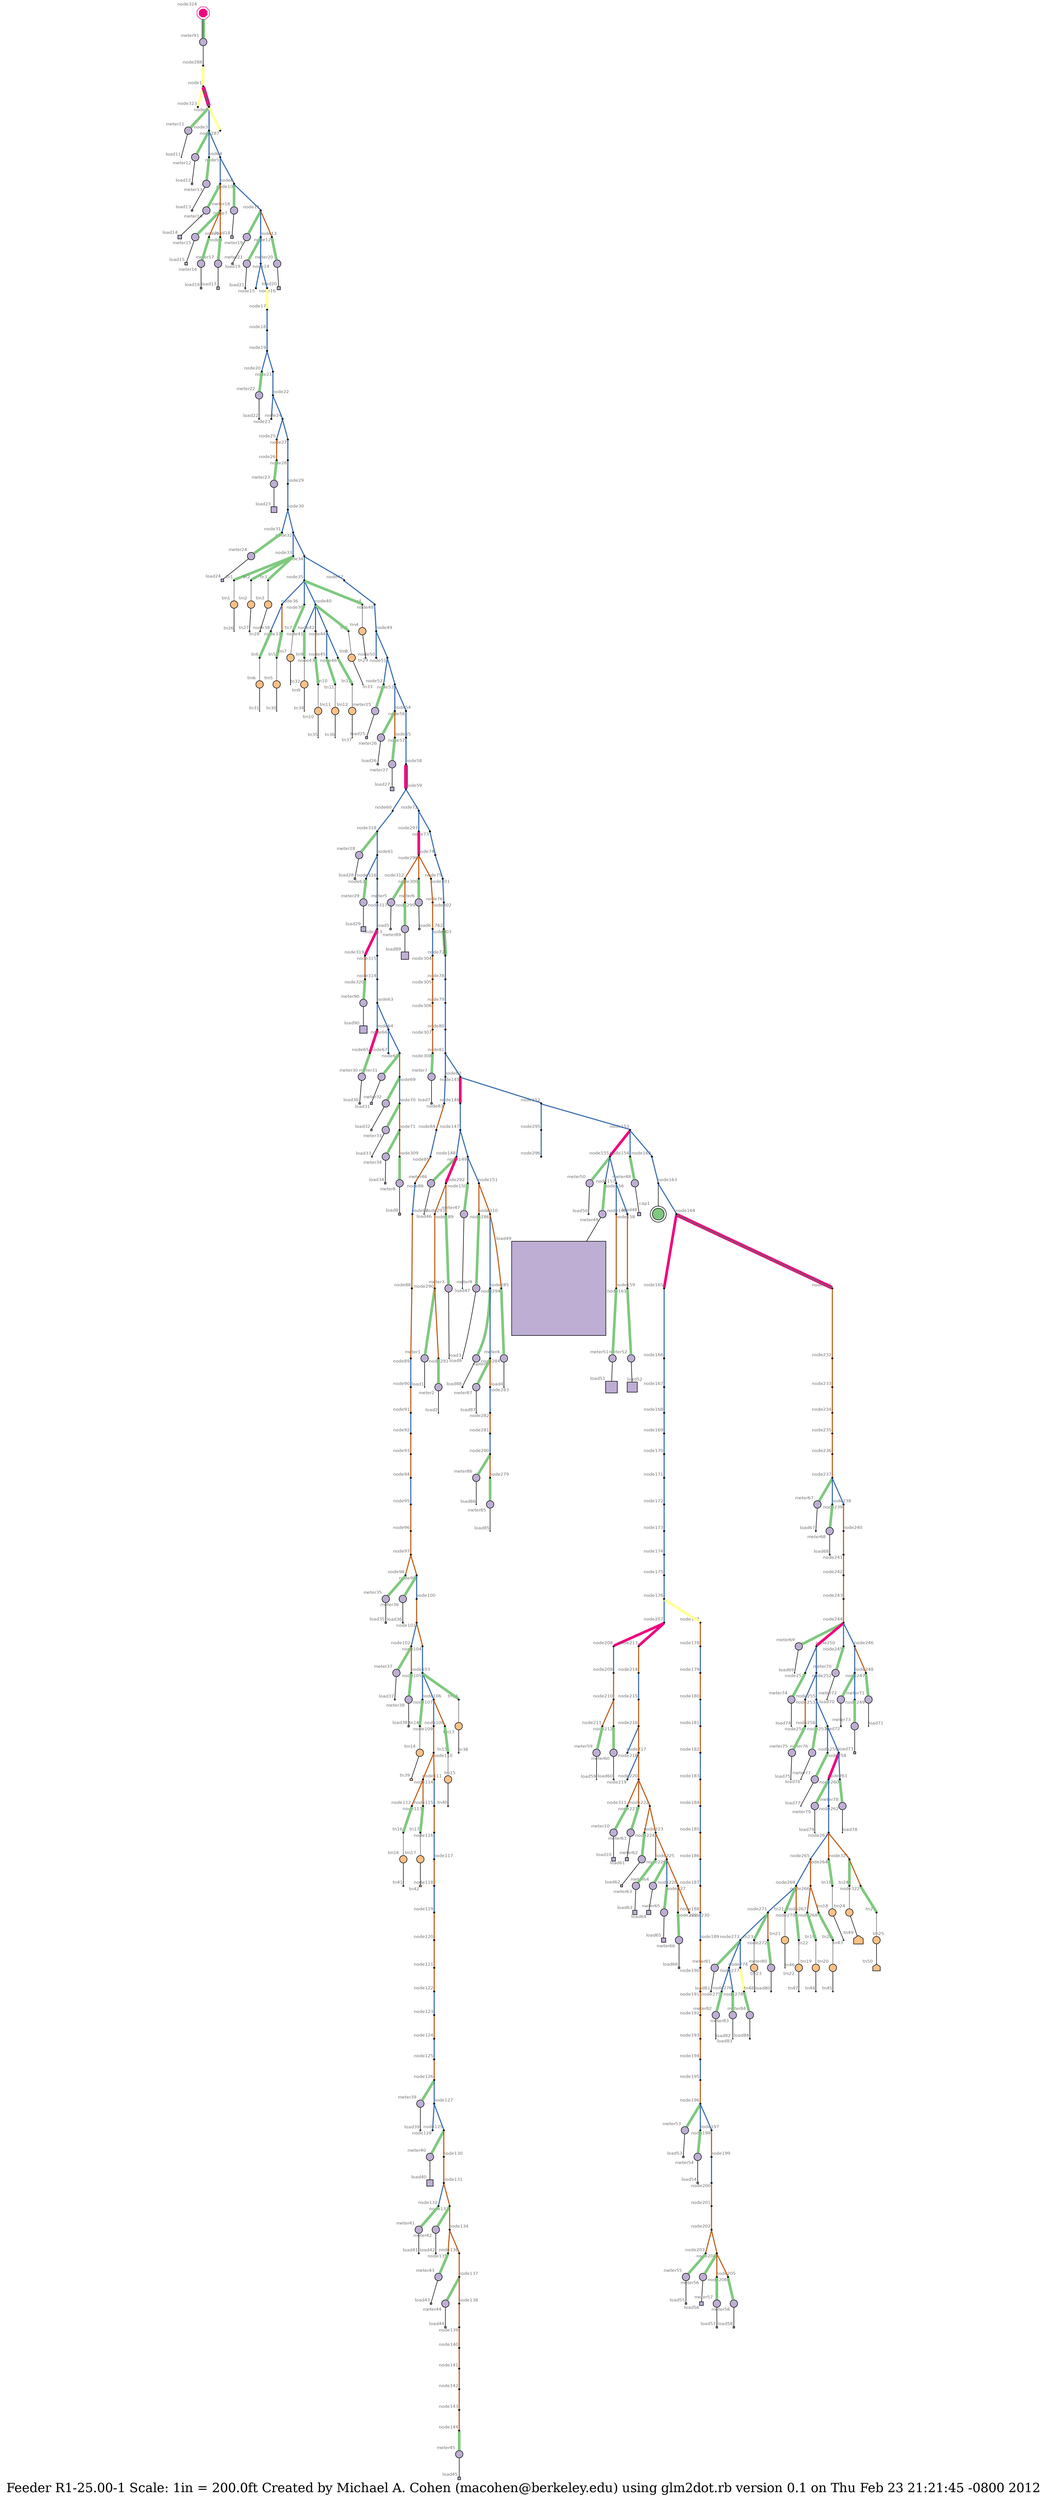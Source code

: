 graph "R1-25.00-1" {
	graph [bb="0,0,82200,50271",
		fontsize=24,
		label="Feeder R1-25.00-1 Scale: 1in = 200.0ft Created by Michael A. Cohen (macohen@berkeley.edu) using glm2dot.rb version 0.1 on Thu Feb\
 23 21:21:45 -0800 2012",
		lheight=0.40,
		lp="41100,18.4",
		lwidth=21.63
	];
	node [colorscheme=accent8,
		fontcolor=8,
		fontname=Helvetica,
		fontsize=8,
		label="\N"
	];
	edge [colorscheme=accent8];
	cap1	 [fillcolor=1,
		height=0.30556,
		label="",
		pos="40724,21685",
		shape=doublecircle,
		style=filled,
		width=0.30556,
		xlabel=cap1,
		xlp="40705,21701"];
	load1	 [fillcolor=2,
		height=0.013889,
		label="",
		pos="44773,22318",
		shape=square,
		style=filled,
		width=0.0069444,
		xlabel=load1,
		xlp="44763,22324"];
	load2	 [fillcolor=2,
		height=0.013889,
		label="",
		pos="44981,22021",
		shape=square,
		style=filled,
		width=0.0069444,
		xlabel=load2,
		xlp="44971,22016"];
	load3	 [fillcolor=2,
		height=0.013889,
		label="",
		pos="43511,23286",
		shape=square,
		style=filled,
		width=0.0069444,
		xlabel=load3,
		xlp="43500,23291"];
	load4	 [fillcolor=2,
		height=0.013889,
		label="",
		pos="53525,13085",
		shape=square,
		style=filled,
		width=0.0069444,
		xlabel=load4,
		xlp="53514,13079"];
	load5	 [fillcolor=2,
		height=0.041667,
		label="",
		pos="45000,37861",
		shape=square,
		style=filled,
		width=0.034722,
		xlabel=load5,
		xlp="44988,37867"];
	load6	 [fillcolor=2,
		height=0.041667,
		label="",
		pos="45055,37597",
		shape=square,
		style=filled,
		width=0.034722,
		xlabel=load6,
		xlp="45044,37604"];
	load7	 [fillcolor=2,
		height=0.041667,
		label="",
		pos="45526,35617",
		shape=square,
		style=filled,
		width=0.034722,
		xlabel=load7,
		xlp="45514,35620"];
	load8	 [fillcolor=2,
		height=0.055556,
		label="",
		pos="49997,39163",
		shape=square,
		style=filled,
		width=0.055556,
		xlabel=load8,
		xlp="49986,39166"];
	load9	 [fillcolor=2,
		height=0.013889,
		label="",
		pos="43508,22383",
		shape=square,
		style=filled,
		width=0.0069444,
		xlabel=load9,
		xlp="43498,22388"];
	load10	 [fillcolor=2,
		height=0.097222,
		label="",
		pos="16541,24498",
		shape=square,
		style=filled,
		width=0.090278,
		xlabel=load10,
		xlp="16525,24490"];
	load11	 [fillcolor=2,
		height=0.013889,
		label="",
		pos="41864,50219",
		shape=square,
		style=filled,
		width=0.0069444,
		xlabel=load11,
		xlp="41852,50225"];
	load12	 [fillcolor=2,
		height=0.041667,
		label="",
		pos="42007,49888",
		shape=square,
		style=filled,
		width=0.034722,
		xlabel=load12,
		xlp="42018,49894"];
	load13	 [fillcolor=2,
		height=0.041667,
		label="",
		pos="41927,49853",
		shape=square,
		style=filled,
		width=0.034722,
		xlabel=load13,
		xlp="41914,49860"];
	load14	 [fillcolor=2,
		height=0.097222,
		label="",
		pos="41775,49671",
		shape=square,
		style=filled,
		width=0.090278,
		xlabel=load14,
		xlp="41759,49679"];
	load15	 [fillcolor=2,
		height=0.069444,
		label="",
		pos="41604,49560",
		shape=square,
		style=filled,
		width=0.0625,
		xlabel=load15,
		xlp="41590,49563"];
	load16	 [fillcolor=2,
		height=0.041667,
		label="",
		pos="41637,49427",
		shape=square,
		style=filled,
		width=0.034722,
		xlabel=load16,
		xlp="41623,49421"];
	load17	 [fillcolor=2,
		height=0.069444,
		label="",
		pos="41435,49586",
		shape=square,
		style=filled,
		width=0.0625,
		xlabel=load17,
		xlp="41421,49593"];
	load18	 [fillcolor=2,
		height=0.069444,
		label="",
		pos="42318,49230",
		shape=square,
		style=filled,
		width=0.0625,
		xlabel=load18,
		xlp="42303,49237"];
	load19	 [fillcolor=2,
		height=0.041667,
		label="",
		pos="42445,49029",
		shape=square,
		style=filled,
		width=0.034722,
		xlabel=load19,
		xlp="42431,49035"];
	load20	 [fillcolor=2,
		height=0.083333,
		label="",
		pos="43678,49642",
		shape=square,
		style=filled,
		width=0.083333,
		xlabel=load20,
		xlp="43663,49649"];
	load21	 [fillcolor=2,
		height=0.027778,
		label="",
		pos="42456,48656",
		shape=square,
		style=filled,
		width=0.027778,
		xlabel=load21,
		xlp="42443,48662"];
	load22	 [fillcolor=2,
		height=0.027778,
		label="",
		pos="42878,47483",
		shape=square,
		style=filled,
		width=0.027778,
		xlabel=load22,
		xlp="42865,47489"];
	load23	 [fillcolor=2,
		height=0.15278,
		label="",
		pos="41603,45721",
		shape=square,
		style=filled,
		width=0.14583,
		xlabel=load23,
		xlp="41585,45732"];
	load24	 [fillcolor=2,
		height=0.069444,
		label="",
		pos="41840,41729",
		shape=square,
		style=filled,
		width=0.0625,
		xlabel=load24,
		xlp="41826,41737"];
	load25	 [fillcolor=2,
		height=0.055556,
		label="",
		pos="43486,39386",
		shape=square,
		style=filled,
		width=0.055556,
		xlabel=load25,
		xlp="43472,39393"];
	load26	 [fillcolor=2,
		height=0.041667,
		label="",
		pos="43920,39533",
		shape=square,
		style=filled,
		width=0.034722,
		xlabel=load26,
		xlp="43907,39539"];
	load27	 [fillcolor=2,
		height=0.097222,
		label="",
		pos="42114,38501",
		shape=square,
		style=filled,
		width=0.090278,
		xlabel=load27,
		xlp="42099,38509"];
	load28	 [fillcolor=2,
		height=0.041667,
		label="",
		pos="45664,38249",
		shape=square,
		style=filled,
		width=0.034722,
		xlabel=load28,
		xlp="45650,38255"];
	load29	 [fillcolor=2,
		height=0.125,
		label="",
		pos="45997,38149",
		shape=square,
		style=filled,
		width=0.11806,
		xlabel=load29,
		xlp="45981,38149"];
	load30	 [fillcolor=2,
		height=0.041667,
		label="",
		pos="46812,38217",
		shape=square,
		style=filled,
		width=0.034722,
		xlabel=load30,
		xlp="46798,38210"];
	load31	 [fillcolor=2,
		height=0.055556,
		label="",
		pos="49432,39094",
		shape=square,
		style=filled,
		width=0.055556,
		xlabel=load31,
		xlp="49418,39101"];
	load32	 [fillcolor=2,
		height=0.041667,
		label="",
		pos="49594,39043",
		shape=square,
		style=filled,
		width=0.034722,
		xlabel=load32,
		xlp="49581,39047"];
	load33	 [fillcolor=2,
		height=0.027778,
		label="",
		pos="49734,39235",
		shape=square,
		style=filled,
		width=0.027778,
		xlabel=load33,
		xlp="49721,39241"];
	load34	 [fillcolor=2,
		height=0.041667,
		label="",
		pos="49911,39265",
		shape=square,
		style=filled,
		width=0.034722,
		xlabel=load34,
		xlp="49897,39272"];
	load35	 [fillcolor=2,
		height=0.041667,
		label="",
		pos="56547,23119",
		shape=square,
		style=filled,
		width=0.034722,
		xlabel=load35,
		xlp="56533,23126"];
	load36	 [fillcolor=2,
		height=0.027778,
		label="",
		pos="56706,23314",
		shape=square,
		style=filled,
		width=0.027778,
		xlabel=load36,
		xlp="56693,23320"];
	load37	 [fillcolor=2,
		height=0.027778,
		label="",
		pos="58230,23973",
		shape=square,
		style=filled,
		width=0.027778,
		xlabel=load37,
		xlp="58217,23967"];
	load38	 [fillcolor=2,
		height=0.041667,
		label="",
		pos="58194,24115",
		shape=square,
		style=filled,
		width=0.034722,
		xlabel=load38,
		xlp="58181,24121"];
	load39	 [fillcolor=2,
		height=0.027778,
		label="",
		pos="67284,21833",
		shape=square,
		style=filled,
		width=0.027778,
		xlabel=load39,
		xlp="67271,21839"];
	load40	 [fillcolor=2,
		height=0.16667,
		label="",
		pos="67743,22045",
		shape=square,
		style=filled,
		width=0.16667,
		xlabel=load40,
		xlp="67725,22056"];
	load41	 [fillcolor=2,
		height=0.027778,
		label="",
		pos="70564,21455",
		shape=square,
		style=filled,
		width=0.027778,
		xlabel=load41,
		xlp="70551,21461"];
	load42	 [fillcolor=2,
		height=0.027778,
		label="",
		pos="70902,21285",
		shape=square,
		style=filled,
		width=0.027778,
		xlabel=load42,
		xlp="70889,21291"];
	load43	 [fillcolor=2,
		height=0.041667,
		label="",
		pos="71282,21377",
		shape=square,
		style=filled,
		width=0.034722,
		xlabel=load43,
		xlp="71269,21383"];
	load44	 [fillcolor=2,
		height=0.041667,
		label="",
		pos="74010,21215",
		shape=square,
		style=filled,
		width=0.034722,
		xlabel=load44,
		xlp="73996,21209"];
	load45	 [fillcolor=2,
		height=0.069444,
		label="",
		pos="82163,20744",
		shape=square,
		style=filled,
		width=0.0625,
		xlabel=load45,
		xlp="82149,20752"];
	load46	 [fillcolor=2,
		height=0.013889,
		label="",
		pos="43570,23194",
		shape=square,
		style=filled,
		width=0.0069444,
		xlabel=load46,
		xlp="43558,23189"];
	load47	 [fillcolor=2,
		height=0.013889,
		label="",
		pos="43747,22728",
		shape=square,
		style=filled,
		width=0.0069444,
		xlabel=load47,
		xlp="43759,22733"];
	load48	 [fillcolor=2,
		height=0.083333,
		label="",
		pos="41314,22217",
		shape=square,
		style=filled,
		width=0.083333,
		xlabel=load48,
		xlp="41299,22219"];
	load49	 [fillcolor=2,
		height=2.4583,
		label="",
		pos="41369,22379",
		shape=square,
		style=filled,
		width=2.4514,
		xlabel=load49,
		xlp="41268,22472"];
	load50	 [fillcolor=2,
		height=0.027778,
		label="",
		pos="41258,22379",
		shape=square,
		style=filled,
		width=0.027778,
		xlabel=load50,
		xlp="41245,22385"];
	load51	 [fillcolor=2,
		height=0.30556,
		label="",
		pos="41099,22315",
		shape=square,
		style=filled,
		width=0.30556,
		xlabel=load51,
		xlp="41076,22331"];
	load52	 [fillcolor=2,
		height=0.26389,
		label="",
		pos="41061,22546",
		shape=square,
		style=filled,
		width=0.25694,
		xlabel=load52,
		xlp="41039,22561"];
	load53	 [fillcolor=2,
		height=0.041667,
		label="",
		pos="5035.7,16431",
		shape=square,
		style=filled,
		width=0.034722,
		xlabel=load53,
		xlp="5022.2,16438"];
	load54	 [fillcolor=2,
		height=0.041667,
		label="",
		pos="5105.2,16217",
		shape=square,
		style=filled,
		width=0.034722,
		xlabel=load54,
		xlp="5115.7,16223"];
	load55	 [fillcolor=2,
		height=0.041667,
		label="",
		pos="2364.7,16654",
		shape=square,
		style=filled,
		width=0.034722,
		xlabel=load55,
		xlp="2351.2,16660"];
	load56	 [fillcolor=2,
		height=0.097222,
		label="",
		pos="107.11,17115",
		shape=square,
		style=filled,
		width=0.090278,
		xlabel=load56,
		xlp="91.596,17116"];
	load57	 [fillcolor=2,
		height=0.041667,
		label="",
		pos="25.523,17228",
		shape=square,
		style=filled,
		width=0.034722,
		xlabel=load57,
		xlp="12.012,17235"];
	load58	 [fillcolor=2,
		height=0.041667,
		label="",
		pos="327.08,17127",
		shape=square,
		style=filled,
		width=0.034722,
		xlabel=load58,
		xlp="337.59,17134"];
	load59	 [fillcolor=2,
		height=0.013889,
		label="",
		pos="17151,17758",
		shape=square,
		style=filled,
		width=0.0069444,
		xlabel=load59,
		xlp="17139,17763"];
	load60	 [fillcolor=2,
		height=0.027778,
		label="",
		pos="17616,17377",
		shape=square,
		style=filled,
		width=0.027778,
		xlabel=load60,
		xlp="17603,17382"];
	load61	 [fillcolor=2,
		height=0.083333,
		label="",
		pos="16094,24517",
		shape=square,
		style=filled,
		width=0.083333,
		xlabel=load61,
		xlp="16079,24525"];
	load62	 [fillcolor=2,
		height=0.055556,
		label="",
		pos="15634,24802",
		shape=square,
		style=filled,
		width=0.055556,
		xlabel=load62,
		xlp="15620,24809"];
	load63	 [fillcolor=2,
		height=0.11111,
		label="",
		pos="15913,23959",
		shape=square,
		style=filled,
		width=0.11111,
		xlabel=load63,
		xlp="15897,23950"];
	load64	 [fillcolor=2,
		height=0.11111,
		label="",
		pos="15184,24060",
		shape=square,
		style=filled,
		width=0.11111,
		xlabel=load64,
		xlp="15168,24069"];
	load65	 [fillcolor=2,
		height=0.11111,
		label="",
		pos="15135,23993",
		shape=square,
		style=filled,
		width=0.11111,
		xlabel=load65,
		xlp="15119,24002"];
	load66	 [fillcolor=2,
		height=0.041667,
		label="",
		pos="15035,24167",
		shape=square,
		style=filled,
		width=0.034722,
		xlabel=load66,
		xlp="15022,24174"];
	load67	 [fillcolor=2,
		height=0.027778,
		label="",
		pos="39156,13540",
		shape=square,
		style=filled,
		width=0.027778,
		xlabel=load67,
		xlp="39143,13546"];
	load68	 [fillcolor=2,
		height=0.027778,
		label="",
		pos="39226,13415",
		shape=square,
		style=filled,
		width=0.027778,
		xlabel=load68,
		xlp="39213,13418"];
	load69	 [fillcolor=2,
		height=0.013889,
		label="",
		pos="38446,8445.3",
		shape=square,
		style=filled,
		width=0.0069444,
		xlabel=load69,
		xlp="38434,8450.6"];
	load70	 [fillcolor=2,
		height=0.013889,
		label="",
		pos="38589,8406.3",
		shape=square,
		style=filled,
		width=0.0069444,
		xlabel=load70,
		xlp="38576,8401"];
	load71	 [fillcolor=2,
		height=0.013889,
		label="",
		pos="38599,8734",
		shape=square,
		style=filled,
		width=0.0069444,
		xlabel=load71,
		xlp="38587,8739.3"];
	load72	 [fillcolor=2,
		height=0.027778,
		label="",
		pos="38059,8803.7",
		shape=square,
		style=filled,
		width=0.027778,
		xlabel=load72,
		xlp="38046,8809.5"];
	load73	 [fillcolor=2,
		height=0.055556,
		label="",
		pos="37582,8864.2",
		shape=square,
		style=filled,
		width=0.055556,
		xlabel=load73,
		xlp="37568,8871"];
	load74	 [fillcolor=2,
		height=0.013889,
		label="",
		pos="38406,8237.6",
		shape=square,
		style=filled,
		width=0.0069444,
		xlabel=load74,
		xlp="38394,8242.9"];
	load75	 [fillcolor=2,
		height=0.013889,
		label="",
		pos="39140,6951.8",
		shape=square,
		style=filled,
		width=0.0069444,
		xlabel=load75,
		xlp="39127,6946.5"];
	load76	 [fillcolor=2,
		height=0.013889,
		label="",
		pos="38557,6420.4",
		shape=square,
		style=filled,
		width=0.0069444,
		xlabel=load76,
		xlp="38544,6425.7"];
	load77	 [fillcolor=2,
		height=0.013889,
		label="",
		pos="38153,6283.3",
		shape=square,
		style=filled,
		width=0.0069444,
		xlabel=load77,
		xlp="38141,6288.6"];
	load78	 [fillcolor=2,
		height=0.013889,
		label="",
		pos="37580,4710.6",
		shape=square,
		style=filled,
		width=0.0069444,
		xlabel=load78,
		xlp="37568,4715.9"];
	load79	 [fillcolor=2,
		height=0.013889,
		label="",
		pos="38068,4720.6",
		shape=square,
		style=filled,
		width=0.0069444,
		xlabel=load79,
		xlp="38056,4725.9"];
	load80	 [fillcolor=2,
		height=0.027778,
		label="",
		pos="38460,909.56",
		shape=square,
		style=filled,
		width=0.027778,
		xlabel=load80,
		xlp="38447,915.36"];
	load81	 [fillcolor=2,
		height=0.027778,
		label="",
		pos="38853,871.29",
		shape=square,
		style=filled,
		width=0.027778,
		xlabel=load81,
		xlp="38840,877.09"];
	load82	 [fillcolor=2,
		height=0.013889,
		label="",
		pos="39259,578.71",
		shape=square,
		style=filled,
		width=0.0069444,
		xlabel=load82,
		xlp="39246,573.41"];
	load83	 [fillcolor=2,
		height=0.013889,
		label="",
		pos="39094,65.421",
		shape=square,
		style=filled,
		width=0.0069444,
		xlabel=load83,
		xlp="39081,70.721"];
	load84	 [fillcolor=2,
		height=0.027778,
		label="",
		pos="38953,961.85",
		shape=square,
		style=filled,
		width=0.027778,
		xlabel=load84,
		xlp="38940,967.65"];
	load85	 [fillcolor=2,
		height=0.013889,
		label="",
		pos="56369,8877.6",
		shape=square,
		style=filled,
		width=0.0069444,
		xlabel=load85,
		xlp="56356,8882.9"];
	load86	 [fillcolor=2,
		height=0.013889,
		label="",
		pos="55040,9788.5",
		shape=square,
		style=filled,
		width=0.0069444,
		xlabel=load86,
		xlp="55028,9793.8"];
	load87	 [fillcolor=2,
		height=0.013889,
		label="",
		pos="53463,11541",
		shape=square,
		style=filled,
		width=0.0069444,
		xlabel=load87,
		xlp="53450,11546"];
	load88	 [fillcolor=2,
		height=0.027778,
		label="",
		pos="53021,12158",
		shape=square,
		style=filled,
		width=0.027778,
		xlabel=load88,
		xlp="53008,12164"];
	load89	 [fillcolor=2,
		height=0.19444,
		label="",
		pos="44842,37818",
		shape=square,
		style=filled,
		width=0.19444,
		xlabel=load89,
		xlp="44823,37830"];
	load90	 [fillcolor=2,
		height=0.19444,
		label="",
		pos="46476,38840",
		shape=square,
		style=filled,
		width=0.19444,
		xlabel=load90,
		xlp="46457,38851"];
	meter1	 [fillcolor=2,
		height=0.19444,
		label="",
		pos="44770,22336",
		shape=circle,
		style=filled,
		width=0.19444,
		xlabel=meter1,
		xlp="44750,22348"];
	meter1 -- load1	 [len=0.25,
		pos="44771,22329 44772,22325 44773,22320 44773,22319"];
	meter2	 [fillcolor=2,
		height=0.19444,
		label="",
		pos="44970,22035",
		shape=circle,
		style=filled,
		width=0.19444,
		xlabel=meter2,
		xlp="44950,22033"];
	meter2 -- load2	 [len=0.25,
		pos="44974,22029 44976,22027 44979,22023 44980,22022"];
	meter3	 [fillcolor=2,
		height=0.19444,
		label="",
		pos="43517,23269",
		shape=circle,
		style=filled,
		width=0.19444,
		xlabel=meter3,
		xlp="43498,23281"];
	meter3 -- load3	 [len=0.25,
		pos="43514,23276 43513,23279 43511,23284 43511,23285"];
	meter4	 [fillcolor=2,
		height=0.19444,
		label="",
		pos="53510,13095",
		shape=circle,
		style=filled,
		width=0.19444,
		xlabel=meter4,
		xlp="53490,13093"];
	meter4 -- load4	 [len=0.25,
		pos="53516,13091 53519,13089 53522,13086 53524,13085"];
	meter5	 [fillcolor=2,
		height=0.19444,
		label="",
		pos="45002,37843",
		shape=circle,
		style=filled,
		width=0.19444,
		xlabel=meter5,
		xlp="44983,37855"];
	meter5 -- load5	 [len=0.25,
		pos="45001,37850 45001,37853 45000,37857 45000,37859"];
	meter6	 [fillcolor=2,
		height=0.19444,
		label="",
		pos="45062,37614",
		shape=circle,
		style=filled,
		width=0.19444,
		xlabel=meter6,
		xlp="45042,37626"];
	meter6 -- load6	 [len=0.25,
		pos="45059,37607 45058,37604 45056,37601 45056,37599"];
	meter7	 [fillcolor=2,
		height=0.19444,
		label="",
		pos="45517,35632",
		shape=circle,
		style=filled,
		width=0.19444,
		xlabel=meter7,
		xlp="45498,35630"];
	meter7 -- load7	 [len=0.25,
		pos="45521,35626 45522,35623 45524,35620 45525,35618"];
	meter8	 [fillcolor=2,
		height=0.19444,
		label="",
		pos="49987,39178",
		shape=circle,
		style=filled,
		width=0.19444,
		xlabel=meter8,
		xlp="49967,39176"];
	meter8 -- load8	 [len=0.25,
		pos="49991,39172 49993,39170 49995,39167 49996,39165"];
	meter9	 [fillcolor=2,
		height=0.19444,
		label="",
		pos="43504,22400",
		shape=circle,
		style=filled,
		width=0.19444,
		xlabel=meter9,
		xlp="43484,22412"];
	meter9 -- load9	 [len=0.25,
		pos="43506,22393 43506,22389 43507,22385 43508,22383"];
	meter10	 [fillcolor=2,
		height=0.19444,
		label="",
		pos="16526,24509",
		shape=circle,
		style=filled,
		width=0.19444,
		xlabel=meter10,
		xlp="16505,24521"];
	meter10 -- load10	 [len=0.25,
		pos="16532,24505 16534,24504 16535,24502 16537,24501"];
	meter11	 [fillcolor=2,
		height=0.19444,
		label="",
		pos="41882,50213",
		shape=circle,
		style=filled,
		width=0.19444,
		xlabel=meter11,
		xlp="41860,50211"];
	meter11 -- load11	 [len=0.25,
		pos="41875,50216 41871,50217 41866,50218 41864,50219"];
	meter12	 [fillcolor=2,
		height=0.19444,
		label="",
		pos="41989,49889",
		shape=circle,
		style=filled,
		width=0.19444,
		xlabel=meter12,
		xlp="41968,49901"];
	meter12 -- load12	 [len=0.25,
		pos="41997,49889 42000,49888 42004,49888 42006,49888"];
	meter13	 [fillcolor=2,
		height=0.19444,
		label="",
		pos="41929,49872",
		shape=circle,
		style=filled,
		width=0.19444,
		xlabel=meter13,
		xlp="41907,49883"];
	meter13 -- load13	 [len=0.25,
		pos="41928,49864 41928,49861 41928,49857 41928,49855"];
	meter14	 [fillcolor=2,
		height=0.19444,
		label="",
		pos="41791,49663",
		shape=circle,
		style=filled,
		width=0.19444,
		xlabel=meter14,
		xlp="41769,49661"];
	meter14 -- load14	 [len=0.25,
		pos="41784,49666 41782,49667 41780,49668 41779,49669"];
	meter15	 [fillcolor=2,
		height=0.19444,
		label="",
		pos="41602,49578",
		shape=circle,
		style=filled,
		width=0.19444,
		xlabel=meter15,
		xlp="41580,49576"];
	meter15 -- load15	 [len=0.25,
		pos="41603,49571 41603,49568 41604,49565 41604,49563"];
	meter16	 [fillcolor=2,
		height=0.19444,
		label="",
		pos="41622,49438",
		shape=circle,
		style=filled,
		width=0.19444,
		xlabel=meter16,
		xlp="41600,49436"];
	meter16 -- load16	 [len=0.25,
		pos="41628,49433 41630,49432 41633,49430 41635,49428"];
	meter17	 [fillcolor=2,
		height=0.19444,
		label="",
		pos="41453,49587",
		shape=circle,
		style=filled,
		width=0.19444,
		xlabel=meter17,
		xlp="41432,49575"];
	meter17 -- load17	 [len=0.25,
		pos="41446,49586 41443,49586 41440,49586 41438,49586"];
	meter18	 [fillcolor=2,
		height=0.19444,
		label="",
		pos="42336,49230",
		shape=circle,
		style=filled,
		width=0.19444,
		xlabel=meter18,
		xlp="42314,49218"];
	meter18 -- load18	 [len=0.25,
		pos="42329,49230 42326,49230 42323,49230 42321,49230"];
	meter19	 [fillcolor=2,
		height=0.19444,
		label="",
		pos="42457,49042",
		shape=circle,
		style=filled,
		width=0.19444,
		xlabel=meter19,
		xlp="42436,49054"];
	meter19 -- load19	 [len=0.25,
		pos="42452,49037 42450,49035 42448,49033 42447,49031"];
	meter20	 [fillcolor=2,
		height=0.19444,
		label="",
		pos="43691,49629",
		shape=circle,
		style=filled,
		width=0.19444,
		xlabel=meter20,
		xlp="43669,49627"];
	meter20 -- load20	 [len=0.25,
		pos="43686,49634 43684,49636 43683,49637 43681,49639"];
	meter21	 [fillcolor=2,
		height=0.19444,
		label="",
		pos="42473,48653",
		shape=circle,
		style=filled,
		width=0.19444,
		xlabel=meter21,
		xlp="42452,48641"];
	meter21 -- load21	 [len=0.25,
		pos="42466,48654 42463,48655 42459,48656 42457,48656"];
	meter22	 [fillcolor=2,
		height=0.19444,
		label="",
		pos="42875,47501",
		shape=circle,
		style=filled,
		width=0.19444,
		xlabel=meter22,
		xlp="42854,47513"];
	meter22 -- load22	 [len=0.25,
		pos="42876,47494 42877,47490 42877,47486 42877,47484"];
	meter23	 [fillcolor=2,
		height=0.19444,
		label="",
		pos="41603,45703",
		shape=circle,
		style=filled,
		width=0.19444,
		xlabel=meter23,
		xlp="41581,45715"];
	meter23 -- load23	 [len=0.25,
		pos="41603,45710 41603,45712 41603,45714 41603,45716"];
	meter24	 [fillcolor=2,
		height=0.19444,
		label="",
		pos="41853,41717",
		shape=circle,
		style=filled,
		width=0.19444,
		xlabel=meter24,
		xlp="41831,41714"];
	meter24 -- load24	 [len=0.25,
		pos="41848,41722 41846,41723 41844,41725 41843,41727"];
	meter25	 [fillcolor=2,
		height=0.19444,
		label="",
		pos="43485,39405",
		shape=circle,
		style=filled,
		width=0.19444,
		xlabel=meter25,
		xlp="43463,39402"];
	meter25 -- load25	 [len=0.25,
		pos="43485,39397 43485,39394 43485,39391 43486,39389"];
	meter26	 [fillcolor=2,
		height=0.19444,
		label="",
		pos="43909,39518",
		shape=circle,
		style=filled,
		width=0.19444,
		xlabel=meter26,
		xlp="43888,39516"];
	meter26 -- load26	 [len=0.25,
		pos="43914,39524 43916,39527 43918,39530 43919,39531"];
	meter27	 [fillcolor=2,
		height=0.19444,
		label="",
		pos="42110,38483",
		shape=circle,
		style=filled,
		width=0.19444,
		xlabel=meter27,
		xlp="42089,38495"];
	meter27 -- load27	 [len=0.25,
		pos="42112,38491 42113,38493 42113,38495 42114,38497"];
	meter28	 [fillcolor=2,
		height=0.19444,
		label="",
		pos="45663,38267",
		shape=circle,
		style=filled,
		width=0.19444,
		xlabel=meter28,
		xlp="45641,38265"];
	meter28 -- load28	 [len=0.25,
		pos="45663,38259 45663,38256 45663,38253 45664,38250"];
	meter29	 [fillcolor=2,
		height=0.19444,
		label="",
		pos="45986,38163",
		shape=circle,
		style=filled,
		width=0.19444,
		xlabel=meter29,
		xlp="45964,38161"];
	meter29 -- load29	 [len=0.25,
		pos="45990,38157 45991,38156 45992,38155 45993,38154"];
	meter30	 [fillcolor=2,
		height=0.19444,
		label="",
		pos="46801,38231",
		shape=circle,
		style=filled,
		width=0.19444,
		xlabel=meter30,
		xlp="46779,38229"];
	meter30 -- load30	 [len=0.25,
		pos="46805,38225 46807,38223 46809,38220 46810,38218"];
	meter31	 [fillcolor=2,
		height=0.19444,
		label="",
		pos="49449,39089",
		shape=circle,
		style=filled,
		width=0.19444,
		xlabel=meter31,
		xlp="49427,39086"];
	meter31 -- load31	 [len=0.25,
		pos="49442,39091 49439,39092 49436,39093 49434,39093"];
	meter32	 [fillcolor=2,
		height=0.19444,
		label="",
		pos="49591,39061",
		shape=circle,
		style=filled,
		width=0.19444,
		xlabel=meter32,
		xlp="49569,39059"];
	meter32 -- load32	 [len=0.25,
		pos="49592,39054 49593,39051 49593,39047 49594,39045"];
	meter33	 [fillcolor=2,
		height=0.19444,
		label="",
		pos="49742,39219",
		shape=circle,
		style=filled,
		width=0.19444,
		xlabel=meter33,
		xlp="49721,39217"];
	meter33 -- load33	 [len=0.25,
		pos="49739,39226 49737,39229 49736,39233 49735,39234"];
	meter34	 [fillcolor=2,
		height=0.19444,
		label="",
		pos="49908,39247",
		shape=circle,
		style=filled,
		width=0.19444,
		xlabel=meter34,
		xlp="49886,39259"];
	meter34 -- load34	 [len=0.25,
		pos="49909,39254 49910,39258 49910,39262 49911,39264"];
	meter35	 [fillcolor=2,
		height=0.19444,
		label="",
		pos="56556,23104",
		shape=circle,
		style=filled,
		width=0.19444,
		xlabel=meter35,
		xlp="56535,23102"];
	meter35 -- load35	 [len=0.25,
		pos="56553,23110 56551,23113 56549,23116 56548,23118"];
	meter36	 [fillcolor=2,
		height=0.19444,
		label="",
		pos="56723,23322",
		shape=circle,
		style=filled,
		width=0.19444,
		xlabel=meter36,
		xlp="56701,23334"];
	meter36 -- load36	 [len=0.25,
		pos="56716,23319 56713,23318 56709,23316 56707,23315"];
	meter37	 [fillcolor=2,
		height=0.19444,
		label="",
		pos="58214,23982",
		shape=circle,
		style=filled,
		width=0.19444,
		xlabel=meter37,
		xlp="58192,23979"];
	meter37 -- load37	 [len=0.25,
		pos="58220,23978 58223,23976 58227,23974 58229,23973"];
	meter38	 [fillcolor=2,
		height=0.19444,
		label="",
		pos="58204,24100",
		shape=circle,
		style=filled,
		width=0.19444,
		xlabel=meter38,
		xlp="58182,24097"];
	meter38 -- load38	 [len=0.25,
		pos="58200,24106 58198,24109 58196,24112 58195,24114"];
	meter39	 [fillcolor=2,
		height=0.19444,
		label="",
		pos="67297,21845",
		shape=circle,
		style=filled,
		width=0.19444,
		xlabel=meter39,
		xlp="67276,21857"];
	meter39 -- load39	 [len=0.25,
		pos="67292,21840 67289,21838 67287,21835 67285,21834"];
	meter40	 [fillcolor=2,
		height=0.19444,
		label="",
		pos="67747,22027",
		shape=circle,
		style=filled,
		width=0.19444,
		xlabel=meter40,
		xlp="67725,22025"];
	meter40 -- load40	 [len=0.25,
		pos="67745,22034 67745,22036 67745,22037 67745,22038"];
	meter41	 [fillcolor=2,
		height=0.19444,
		label="",
		pos="70572,21439",
		shape=circle,
		style=filled,
		width=0.19444,
		xlabel=meter41,
		xlp="70550,21436"];
	meter41 -- load41	 [len=0.25,
		pos="70569,21445 70567,21448 70566,21452 70565,21454"];
	meter42	 [fillcolor=2,
		height=0.19444,
		label="",
		pos="70919,21292",
		shape=circle,
		style=filled,
		width=0.19444,
		xlabel=meter42,
		xlp="70897,21303"];
	meter42 -- load42	 [len=0.25,
		pos="70912,21289 70909,21288 70905,21286 70903,21285"];
	meter43	 [fillcolor=2,
		height=0.19444,
		label="",
		pos="71265,21370",
		shape=circle,
		style=filled,
		width=0.19444,
		xlabel=meter43,
		xlp="71244,21358"];
	meter43 -- load43	 [len=0.25,
		pos="71272,21373 71275,21374 71279,21375 71280,21376"];
	meter44	 [fillcolor=2,
		height=0.19444,
		label="",
		pos="73993,21223",
		shape=circle,
		style=filled,
		width=0.19444,
		xlabel=meter44,
		xlp="73972,21235"];
	meter44 -- load44	 [len=0.25,
		pos="74000,21220 74003,21219 74006,21217 74008,21216"];
	meter45	 [fillcolor=2,
		height=0.19444,
		label="",
		pos="82181,20744",
		shape=circle,
		style=filled,
		width=0.19444,
		xlabel=meter45,
		xlp="82159,20733"];
	meter45 -- load45	 [len=0.25,
		pos="82174,20744 82171,20744 82168,20744 82166,20744"];
	meter46	 [fillcolor=2,
		height=0.19444,
		label="",
		pos="43553,23201",
		shape=circle,
		style=filled,
		width=0.19444,
		xlabel=meter46,
		xlp="43531,23198"];
	meter46 -- load46	 [len=0.25,
		pos="43560,23198 43564,23197 43568,23195 43570,23195"];
	meter47	 [fillcolor=2,
		height=0.19444,
		label="",
		pos="43729,22724",
		shape=circle,
		style=filled,
		width=0.19444,
		xlabel=meter47,
		xlp="43708,22736"];
	meter47 -- load47	 [len=0.25,
		pos="43737,22726 43741,22727 43745,22728 43747,22728"];
	meter48	 [fillcolor=2,
		height=0.19444,
		label="",
		pos="41304,22232",
		shape=circle,
		style=filled,
		width=0.19444,
		xlabel=meter48,
		xlp="41283,22230"];
	meter48 -- load48	 [len=0.25,
		pos="41308,22226 41310,22224 41311,22222 41312,22220"];
	meter49	 [fillcolor=2,
		height=0.19444,
		label="",
		pos="41351,22375",
		shape=circle,
		style=filled,
		width=0.19444,
		xlabel=meter49,
		xlp="41359,22387"];
	meter49 -- load49	 [len=0.25,
		pos="41358,22377 41359,22377 41359,22377 41359,22377"];
	meter50	 [fillcolor=2,
		height=0.19444,
		label="",
		pos="41260,22362",
		shape=circle,
		style=filled,
		width=0.19444,
		xlabel=meter50,
		xlp="41238,22373"];
	meter50 -- load50	 [len=0.25,
		pos="41259,22369 41259,22372 41258,22376 41258,22378"];
	meter51	 [fillcolor=2,
		height=0.19444,
		label="",
		pos="41112,22328",
		shape=circle,
		style=filled,
		width=0.19444,
		xlabel=meter51,
		xlp="41134,22326"];
	meter51 -- load51	 [len=0.25,
		pos="41107,22323 41107,22323 41107,22323 41107,22323"];
	meter52	 [fillcolor=2,
		height=0.19444,
		label="",
		pos="41066,22529",
		shape=circle,
		style=filled,
		width=0.19444,
		xlabel=meter52,
		xlp="41045,22527"];
	meter52 -- load52	 [len=0.25,
		pos="41064,22536 41064,22536 41064,22536 41064,22537"];
	meter53	 [fillcolor=2,
		height=0.19444,
		label="",
		pos="5023.5,16418",
		shape=circle,
		style=filled,
		width=0.19444,
		xlabel=meter53,
		xlp="5001.8,16416"];
	meter53 -- load53	 [len=0.25,
		pos="5028.5,16423 5030.6,16426 5032.9,16428 5034.3,16430"];
	meter54	 [fillcolor=2,
		height=0.19444,
		label="",
		pos="5087.1,16215",
		shape=circle,
		style=filled,
		width=0.19444,
		xlabel=meter54,
		xlp="5065.5,16227"];
	meter54 -- load54	 [len=0.25,
		pos="5094.5,16216 5097.7,16216 5101.3,16217 5103.4,16217"];
	meter55	 [fillcolor=2,
		height=0.19444,
		label="",
		pos="2362,16672",
		shape=circle,
		style=filled,
		width=0.19444,
		xlabel=meter55,
		xlp="2340.3,16684"];
	meter55 -- load55	 [len=0.25,
		pos="2363.1,16664 2363.6,16661 2364.1,16658 2364.4,16656"];
	meter56	 [fillcolor=2,
		height=0.19444,
		label="",
		pos="109.63,17133",
		shape=circle,
		style=filled,
		width=0.19444,
		xlabel=meter56,
		xlp="87.957,17145"];
	meter56 -- load56	 [len=0.25,
		pos="108.6,17126 108.28,17123 107.93,17121 107.65,17119"];
	meter57	 [fillcolor=2,
		height=0.19444,
		label="",
		pos="39.234,17216",
		shape=circle,
		style=filled,
		width=0.19444,
		xlabel=meter57,
		xlp="17.561,17214"];
	meter57 -- load57	 [len=0.25,
		pos="33.658,17221 31.285,17223 28.701,17226 27.096,17227"];
	meter58	 [fillcolor=2,
		height=0.19444,
		label="",
		pos="309.05,17127",
		shape=circle,
		style=filled,
		width=0.19444,
		xlabel=meter58,
		xlp="287.38,17139"];
	meter58 -- load58	 [len=0.25,
		pos="316.38,17127 319.66,17127 323.24,17127 325.31,17127"];
	meter59	 [fillcolor=2,
		height=0.19444,
		label="",
		pos="17167,17767",
		shape=circle,
		style=filled,
		width=0.19444,
		xlabel=meter59,
		xlp="17145,17779"];
	meter59 -- load59	 [len=0.25,
		pos="17160,17763 17157,17761 17154,17759 17152,17758"];
	meter60	 [fillcolor=2,
		height=0.19444,
		label="",
		pos="17614,17359",
		shape=circle,
		style=filled,
		width=0.19444,
		xlabel=meter60,
		xlp="17592,17370"];
	meter60 -- load60	 [len=0.25,
		pos="17615,17366 17615,17369 17615,17373 17616,17375"];
	meter61	 [fillcolor=2,
		height=0.19444,
		label="",
		pos="16107,24505",
		shape=circle,
		style=filled,
		width=0.19444,
		xlabel=meter61,
		xlp="16085,24503"];
	meter61 -- load61	 [len=0.25,
		pos="16102,24510 16100,24511 16098,24513 16097,24514"];
	meter62	 [fillcolor=2,
		height=0.19444,
		label="",
		pos="15652,24804",
		shape=circle,
		style=filled,
		width=0.19444,
		xlabel=meter62,
		xlp="15630,24792"];
	meter62 -- load62	 [len=0.25,
		pos="15645,24803 15642,24803 15638,24802 15636,24802"];
	meter63	 [fillcolor=2,
		height=0.19444,
		label="",
		pos="15896,23963",
		shape=circle,
		style=filled,
		width=0.19444,
		xlabel=meter63,
		xlp="15874,23961"];
	meter63 -- load63	 [len=0.25,
		pos="15903,23962 15905,23961 15907,23960 15909,23960"];
	meter64	 [fillcolor=2,
		height=0.19444,
		label="",
		pos="15166,24056",
		shape=circle,
		style=filled,
		width=0.19444,
		xlabel=meter64,
		xlp="15145,24054"];
	meter64 -- load64	 [len=0.25,
		pos="15173,24057 15176,24058 15178,24059 15180,24059"];
	meter65	 [fillcolor=2,
		height=0.19444,
		label="",
		pos="15140,24010",
		shape=circle,
		style=filled,
		width=0.19444,
		xlabel=meter65,
		xlp="15118,24022"];
	meter65 -- load65	 [len=0.25,
		pos="15138,24004 15138,24001 15137,23999 15137,23997"];
	meter66	 [fillcolor=2,
		height=0.19444,
		label="",
		pos="15034,24149",
		shape=circle,
		style=filled,
		width=0.19444,
		xlabel=meter66,
		xlp="15012,24161"];
	meter66 -- load66	 [len=0.25,
		pos="15034,24156 15035,24160 15035,24164 15035,24166"];
	meter67	 [fillcolor=2,
		height=0.19444,
		label="",
		pos="39148,13523",
		shape=circle,
		style=filled,
		width=0.19444,
		xlabel=meter67,
		xlp="39127,13535"];
	meter67 -- load67	 [len=0.25,
		pos="39151,13530 39153,13533 39154,13537 39155,13539"];
	meter68	 [fillcolor=2,
		height=0.19444,
		label="",
		pos="39218,13430",
		shape=circle,
		style=filled,
		width=0.19444,
		xlabel=meter68,
		xlp="39196,13442"];
	meter68 -- load68	 [len=0.25,
		pos="39221,13424 39223,13421 39225,13417 39226,13416"];
	meter69	 [fillcolor=2,
		height=0.19444,
		label="",
		pos="38464,8444.2",
		shape=circle,
		style=filled,
		width=0.19444,
		xlabel=meter69,
		xlp="38442,8432.4"];
	meter69 -- load69	 [len=0.25,
		pos="38457,8444.7 38453,8444.9 38448,8445.2 38447,8445.3"];
	meter70	 [fillcolor=2,
		height=0.19444,
		label="",
		pos="38574,8416.8",
		shape=circle,
		style=filled,
		width=0.19444,
		xlabel=meter70,
		xlp="38552,8414.6"];
	meter70 -- load70	 [len=0.25,
		pos="38580,8412.5 38583,8410.3 38586,8407.9 38588,8406.9"];
	meter71	 [fillcolor=2,
		height=0.19444,
		label="",
		pos="38591,8717.8",
		shape=circle,
		style=filled,
		width=0.19444,
		xlabel=meter71,
		xlp="38569,8729.6"];
	meter71 -- load71	 [len=0.25,
		pos="38594,8724.4 38596,8728 38598,8732.1 38599,8733.5"];
	meter72	 [fillcolor=2,
		height=0.19444,
		label="",
		pos="38053,8786.6",
		shape=circle,
		style=filled,
		width=0.19444,
		xlabel=meter72,
		xlp="38031,8798.4"];
	meter72 -- load72	 [len=0.25,
		pos="38055,8793.6 38057,8797 38058,8800.7 38059,8802.5"];
	meter73	 [fillcolor=2,
		height=0.19444,
		label="",
		pos="37598,8873.7",
		shape=circle,
		style=filled,
		width=0.19444,
		xlabel=meter73,
		xlp="37576,8885.5"];
	meter73 -- load73	 [len=0.25,
		pos="37591,8869.8 37589,8868.3 37586,8866.6 37584,8865.5"];
	meter74	 [fillcolor=2,
		height=0.19444,
		label="",
		pos="38407,8255.7",
		shape=circle,
		style=filled,
		width=0.19444,
		xlabel=meter74,
		xlp="38386,8267.5"];
	meter74 -- load74	 [len=0.25,
		pos="38407,8248.3 38407,8244.3 38407,8239.7 38406,8238.2"];
	meter75	 [fillcolor=2,
		height=0.19444,
		label="",
		pos="39125,6961.6",
		shape=circle,
		style=filled,
		width=0.19444,
		xlabel=meter75,
		xlp="39103,6973.4"];
	meter75 -- load75	 [len=0.25,
		pos="39131,6957.6 39134,6955.6 39138,6953.3 39139,6952.3"];
	meter76	 [fillcolor=2,
		height=0.19444,
		label="",
		pos="38545,6407",
		shape=circle,
		style=filled,
		width=0.19444,
		xlabel=meter76,
		xlp="38523,6404.8"];
	meter76 -- load76	 [len=0.25,
		pos="38549,6412.4 38552,6415.2 38555,6418.3 38556,6419.6"];
	meter77	 [fillcolor=2,
		height=0.19444,
		label="",
		pos="38164,6298",
		shape=circle,
		style=filled,
		width=0.19444,
		xlabel=meter77,
		xlp="38142,6309.8"];
	meter77 -- load77	 [len=0.25,
		pos="38159,6292 38157,6288.9 38155,6285.6 38154,6284.1"];
	meter78	 [fillcolor=2,
		height=0.19444,
		label="",
		pos="37581,4728.7",
		shape=circle,
		style=filled,
		width=0.19444,
		xlabel=meter78,
		xlp="37559,4726.5"];
	meter78 -- load78	 [len=0.25,
		pos="37581,4721.3 37580,4717.3 37580,4712.8 37580,4711.2"];
	meter79	 [fillcolor=2,
		height=0.19444,
		label="",
		pos="38058,4705.8",
		shape=circle,
		style=filled,
		width=0.19444,
		xlabel=meter79,
		xlp="38036,4703.6"];
	meter79 -- load79	 [len=0.25,
		pos="38062,4711.8 38064,4714.9 38067,4718.3 38068,4719.8"];
	meter80	 [fillcolor=2,
		height=0.19444,
		label="",
		pos="38478,914.06",
		shape=circle,
		style=filled,
		width=0.19444,
		xlabel=meter80,
		xlp="38456,925.86"];
	meter80 -- load80	 [len=0.25,
		pos="38471,912.23 38467,911.34 38463,910.35 38461,909.86"];
	meter81	 [fillcolor=2,
		height=0.19444,
		label="",
		pos="38859,888.31",
		shape=circle,
		style=filled,
		width=0.19444,
		xlabel=meter81,
		xlp="38837,900.11"];
	meter81 -- load81	 [len=0.25,
		pos="38857,881.39 38855,878 38854,874.27 38853,872.44"];
	meter82	 [fillcolor=2,
		height=0.19444,
		label="",
		pos="39246,591.99",
		shape=circle,
		style=filled,
		width=0.19444,
		xlabel=meter82,
		xlp="39225,589.79"];
	meter82 -- load82	 [len=0.25,
		pos="39251,586.59 39254,583.83 39257,580.78 39258,579.43"];
	meter83	 [fillcolor=2,
		height=0.19444,
		label="",
		pos="39081,53.4",
		shape=circle,
		style=filled,
		width=0.19444,
		xlabel=meter83,
		xlp="39059,41.6"];
	meter83 -- load83	 [len=0.25,
		pos="39086,58.289 39089,60.786 39092,63.549 39093,64.775"];
	meter84	 [fillcolor=2,
		height=0.19444,
		label="",
		pos="38940,949.81",
		shape=circle,
		style=filled,
		width=0.19444,
		xlabel=meter84,
		xlp="38918,947.61"];
	meter84 -- load84	 [len=0.25,
		pos="38945,954.71 38948,957 38951,959.52 38952,960.87"];
	meter85	 [fillcolor=2,
		height=0.19444,
		label="",
		pos="56361,8861",
		shape=circle,
		style=filled,
		width=0.19444,
		xlabel=meter85,
		xlp="56340,8872.8"];
	meter85 -- load85	 [len=0.25,
		pos="56364,8867.7 56366,8871.5 56368,8875.7 56368,8877.1"];
	meter86	 [fillcolor=2,
		height=0.19444,
		label="",
		pos="55055,9778.6",
		shape=circle,
		style=filled,
		width=0.19444,
		xlabel=meter86,
		xlp="55033,9776.4"];
	meter86 -- load86	 [len=0.25,
		pos="55049,9782.6 55046,9784.7 55042,9787 55041,9788"];
	meter87	 [fillcolor=2,
		height=0.19444,
		label="",
		pos="53465,11523",
		shape=circle,
		style=filled,
		width=0.19444,
		xlabel=meter87,
		xlp="53443,11534"];
	meter87 -- load87	 [len=0.25,
		pos="53464,11530 53463,11534 53463,11538 53463,11540"];
	meter88	 [fillcolor=2,
		height=0.19444,
		label="",
		pos="53038,12155",
		shape=circle,
		style=filled,
		width=0.19444,
		xlabel=meter88,
		xlp="53017,12144"];
	meter88 -- load88	 [len=0.25,
		pos="53031,12157 53028,12157 53024,12158 53022,12158"];
	meter89	 [fillcolor=2,
		height=0.19444,
		label="",
		pos="44858,37827",
		shape=circle,
		style=filled,
		width=0.19444,
		xlabel=meter89,
		xlp="44866,37815"];
	meter89 -- load89	 [len=0.25,
		pos="44852,37824 44851,37823 44850,37823 44850,37823"];
	meter90	 [fillcolor=2,
		height=0.19444,
		label="",
		pos="46478,38822",
		shape=circle,
		style=filled,
		width=0.19444,
		xlabel=meter90,
		xlp="46456,38819"];
	meter90 -- load90	 [len=0.25,
		pos="46477,38829 46477,38830 46477,38831 46477,38832"];
	meter91	 [fillcolor=2,
		height=0.19444,
		label="",
		pos="41942,50241",
		shape=circle,
		style=filled,
		width=0.19444,
		xlabel=meter91,
		xlp="41920,50253"];
	node288	 [height=0.05,
		label="",
		pos="41930,50227",
		shape=point,
		style=filled,
		width=0.038889,
		xlabel=node288,
		xlp="41912,50234"];
	meter91 -- node288	 [len=0.25,
		pos="41937,50236 41935,50234 41933,50231 41931,50229"];
	node1	 [height=0.05,
		label="",
		pos="41919,50211",
		shape=point,
		style=filled,
		width=0.038889,
		xlabel=node1,
		xlp="41906,50217"];
	node323	 [height=0.05,
		label="",
		pos="41933,50196",
		shape=point,
		style=filled,
		width=0.038889,
		xlabel=node323,
		xlp="41915,50189"];
	node1 -- node323	 [color=4,
		len=0.25,
		penwidth=5,
		pos="41920,50209 41923,50207 41928,50200 41931,50197"];
	node2	 [height=0.05,
		label="",
		pos="41899,50205",
		shape=point,
		style=filled,
		width=0.038889,
		xlabel=node2,
		xlp="41886,50198"];
	node1 -- node2	 [color="6:8:6",
		len=0.25,
		penwidth=3,
		pos="41917,50210 41914,50209 41905,50206 41901,50205"];
	node3	 [height=0.05,
		label="",
		pos="41971,49890",
		shape=point,
		style=filled,
		width=0.038889,
		xlabel=node3,
		xlp="41958,49884"];
	node2 -- node3	 [color=5,
		len=3.9034,
		penwidth=2,
		pos="41900,50203 41906,50177 41965,49916 41971,49892",
		weight=5];
	node287	 [height=0.05,
		label="",
		pos="41894,50185",
		shape=point,
		style=filled,
		width=0.038889,
		xlabel=node287,
		xlp="41877,50188"];
	node2 -- node287	 [color=4,
		len=0.25,
		penwidth=5,
		pos="41899,50203 41898,50199 41896,50191 41895,50187"];
	node2 -- meter11	 [color=1,
		len=0.25,
		penwidth=5,
		pos="41898,50205 41896,50206 41892,50208 41888,50210"];
	node4	 [height=0.05,
		label="",
		pos="41940,49886",
		shape=point,
		style=filled,
		width=0.038889,
		xlabel=node4,
		xlp="41927,49892"];
	node3 -- node4	 [color=5,
		len=0.43439,
		penwidth=2,
		pos="41969,49890 41964,49889 41948,49887 41942,49886",
		weight=5];
	node5	 [height=0.05,
		label="",
		pos="41855,49677",
		shape=point,
		style=filled,
		width=0.038889,
		xlabel=node5,
		xlp="41842,49684"];
	node3 -- node5	 [color=5,
		len=2.65958,
		penwidth=2,
		pos="41970,49888 41959,49869 41866,49698 41855,49679",
		weight=5];
	node3 -- meter12	 [color=1,
		len=0.25,
		penwidth=5,
		pos="41973,49890 41975,49890 41979,49890 41982,49889"];
	node4 -- meter13	 [color=1,
		len=0.25,
		penwidth=5,
		pos="41939,49884 41937,49882 41935,49880 41933,49877"];
	node6	 [height=0.05,
		label="",
		pos="41808,49659",
		shape=point,
		style=filled,
		width=0.038889,
		xlabel=node6,
		xlp="41817,49666"];
	node5 -- node6	 [color=5,
		len=0.666465,
		penwidth=2,
		pos="41853,49677 41845,49674 41817,49663 41810,49660",
		weight=5];
	node10	 [height=0.05,
		label="",
		pos="42352,49222",
		shape=point,
		style=filled,
		width=0.038889,
		xlabel=node10,
		xlp="42364,49229"];
	node5 -- node10	 [color=5,
		len=7.33732,
		penwidth=2,
		pos="41856,49676 41884,49650 42323,49248 42351,49223",
		weight=5];
	node6 -- meter14	 [color=1,
		len=0.25,
		penwidth=5,
		pos="41806,49659 41804,49660 41801,49661 41798,49662"];
	node7	 [height=0.05,
		label="",
		pos="41588,49588",
		shape=point,
		style=filled,
		width=0.038889,
		xlabel=node7,
		xlp="41575,49595"];
	node6 -- node7	 [color=7,
		len=2.493615,
		penwidth=2,
		pos="41806,49658 41786,49652 41612,49596 41590,49589",
		weight=5];
	node7 -- meter15	 [color=1,
		len=0.25,
		penwidth=5,
		pos="41590,49587 41591,49586 41594,49584 41596,49582"];
	node8	 [height=0.05,
		label="",
		pos="41606,49445",
		shape=point,
		style=filled,
		width=0.038889,
		xlabel=node8,
		xlp="41593,49452"];
	node7 -- node8	 [color=7,
		len=1.538315,
		penwidth=2,
		pos="41588,49586 41590,49570 41603,49464 41605,49448",
		weight=5];
	node9	 [height=0.05,
		label="",
		pos="41471,49587",
		shape=point,
		style=filled,
		width=0.038889,
		xlabel=node9,
		xlp="41481,49594"];
	node7 -- node9	 [color=7,
		len=1.51624,
		penwidth=2,
		pos="41586,49588 41572,49588 41488,49587 41474,49587",
		weight=5];
	node8 -- meter16	 [color=1,
		len=0.25,
		penwidth=5,
		pos="41608,49444 41610,49444 41613,49442 41616,49441"];
	node9 -- meter17	 [color=1,
		len=0.25,
		penwidth=5,
		pos="41469,49587 41467,49587 41464,49587 41461,49587"];
	node11	 [height=0.05,
		label="",
		pos="42473,49050",
		shape=point,
		style=filled,
		width=0.038889,
		xlabel=node11,
		xlp="42485,49057"];
	node10 -- node11	 [color=5,
		len=2.645445,
		penwidth=2,
		pos="42353,49221 42364,49205 42460,49069 42472,49052",
		weight=5];
	node10 -- meter18	 [color=1,
		len=0.25,
		penwidth=5,
		pos="42350,49223 42348,49224 42345,49225 42342,49227"];
	node13	 [height=0.05,
		label="",
		pos="42488,48643",
		shape=point,
		style=filled,
		width=0.038889,
		xlabel=node13,
		xlp="42499,48649"];
	node11 -- node13	 [color=5,
		len=4.79141,
		penwidth=2,
		pos="42473,49048 42474,49020 42487,48674 42488,48645",
		weight=5];
	node11 -- meter19	 [color=1,
		len=0.25,
		penwidth=5,
		pos="42471,49049 42470,49048 42466,49047 42464,49045"];
	node12	 [height=0.05,
		label="",
		pos="43704,49616",
		shape=point,
		style=filled,
		width=0.038889,
		xlabel=node12,
		xlp="43689,49609"];
	node11 -- node12	 [color=7,
		len=14.766845,
		penwidth=2,
		pos="42475,49051 42525,49074 43649,49591 43702,49615",
		weight=5];
	node12 -- meter20	 [color=1,
		len=0.25,
		penwidth=5,
		pos="43702,49618 43701,49619 43698,49621 43696,49624"];
	node14	 [height=0.05,
		label="",
		pos="42383,48230",
		shape=point,
		style=filled,
		width=0.038889,
		xlabel=node14,
		xlp="42368,48236"];
	node13 -- node14	 [color=5,
		len=5.17937,
		penwidth=2,
		pos="42487,48641 42480,48612 42391,48262 42384,48232",
		weight=5];
	node13 -- meter21	 [color=1,
		len=0.25,
		penwidth=5,
		pos="42486,48644 42484,48645 42482,48647 42479,48649"];
	node15	 [height=0.05,
		label="",
		pos="42270,48215",
		shape=point,
		style=filled,
		width=0.038889,
		xlabel=node15,
		xlp="42254,48222"];
	node14 -- node15	 [color=5,
		len=1.45179,
		penwidth=2,
		pos="42381,48229 42367,48228 42286,48217 42272,48215",
		weight=5];
	node16	 [height=0.05,
		label="",
		pos="42440,48137",
		shape=point,
		style=filled,
		width=0.038889,
		xlabel=node16,
		xlp="42425,48144"];
	node14 -- node16	 [color=5,
		len=1.4155,
		penwidth=2,
		pos="42384,48228 42391,48217 42432,48150 42439,48139",
		weight=5];
	node17	 [height=0.05,
		label="",
		pos="42455,48127",
		shape=point,
		style=filled,
		width=0.038889,
		xlabel=node17,
		xlp="42440,48130"];
	node16 -- node17	 [color=4,
		len=0.25,
		penwidth=5,
		pos="42442,48136 42445,48134 42451,48130 42453,48128"];
	node18	 [height=0.05,
		label="",
		pos="42470,48025",
		shape=point,
		style=filled,
		width=0.038889,
		xlabel=node18,
		xlp="42455,48031"];
	node17 -- node18	 [color=5,
		len=1.36653,
		penwidth=2,
		pos="42455,48125 42457,48111 42468,48039 42470,48026",
		weight=5];
	node19	 [height=0.05,
		label="",
		pos="42574,47574",
		shape=point,
		style=filled,
		width=0.038889,
		xlabel=node19,
		xlp="42559,47581"];
	node18 -- node19	 [color=5,
		len=5.755635,
		penwidth=2,
		pos="42471,48023 42478,47991 42567,47606 42574,47576",
		weight=5];
	node20	 [height=0.05,
		label="",
		pos="42880,47518",
		shape=point,
		style=filled,
		width=0.038889,
		xlabel=node20,
		xlp="42865,47525"];
	node19 -- node20	 [color=5,
		len=3.793245,
		penwidth=2,
		pos="42576,47574 42601,47569 42855,47523 42878,47519",
		weight=5];
	node21	 [height=0.05,
		label="",
		pos="42293,47101",
		shape=point,
		style=filled,
		width=0.038889,
		xlabel=node21,
		xlp="42277,47108"];
	node19 -- node21	 [color=5,
		len=6.24368,
		penwidth=2,
		pos="42573,47573 42555,47543 42311,47132 42294,47103",
		weight=5];
	node20 -- meter22	 [color=1,
		len=0.25,
		penwidth=5,
		pos="42880,47516 42879,47514 42878,47511 42877,47508"];
	node22	 [height=0.05,
		label="",
		pos="41989,45967",
		shape=point,
		style=filled,
		width=0.038889,
		xlabel=node22,
		xlp="41974,45974"];
	node21 -- node22	 [color=5,
		len=13.97308,
		penwidth=2,
		pos="42292,47099 42279,47050 42002,46017 41989,45969",
		weight=5];
	node23	 [height=0.05,
		label="",
		pos="42243,46008",
		shape=point,
		style=filled,
		width=0.038889,
		xlabel=node23,
		xlp="42228,46014"];
	node22 -- node23	 [color=5,
		len=3.61966,
		penwidth=2,
		pos="41991,45967 42013,45971 42218,46004 42241,46008",
		weight=5];
	node24	 [height=0.05,
		label="",
		pos="41813,45679",
		shape=point,
		style=filled,
		width=0.038889,
		xlabel=node24,
		xlp="41798,45685"];
	node22 -- node24	 [color=5,
		len=3.968355,
		penwidth=2,
		pos="41988,45965 41975,45944 41828,45703 41814,45681",
		weight=5];
	node25	 [height=0.05,
		label="",
		pos="41627,45667",
		shape=point,
		style=filled,
		width=0.038889,
		xlabel=node25,
		xlp="41612,45674"];
	node24 -- node25	 [color=5,
		len=2.32245,
		penwidth=2,
		pos="41811,45679 41792,45678 41647,45669 41629,45667",
		weight=5];
	node27	 [height=0.05,
		label="",
		pos="41949,45327",
		shape=point,
		style=filled,
		width=0.038889,
		xlabel=node27,
		xlp="41934,45333"];
	node24 -- node27	 [color=5,
		len=4.517565,
		penwidth=2,
		pos="41814,45677 41824,45650 41939,45354 41949,45328",
		weight=5];
	node26	 [height=0.05,
		label="",
		pos="41610,45686",
		shape=point,
		style=filled,
		width=0.038889,
		xlabel=node26,
		xlp="41594,45689"];
	node25 -- node26	 [color=7,
		len=0.352715,
		penwidth=2,
		pos="41626,45669 41623,45672 41614,45681 41611,45685",
		weight=5];
	node26 -- meter23	 [color=1,
		len=0.25,
		penwidth=5,
		pos="41609,45688 41608,45690 41607,45693 41605,45697"];
	node28	 [height=0.05,
		label="",
		pos="41415,43089",
		shape=point,
		style=filled,
		width=0.038889,
		xlabel=node28,
		xlp="41400,43096"];
	node27 -- node28	 [color=5,
		len=23.39627,
		penwidth=2,
		pos="41949,45324 41931,45250 41433,43164 41415,43091",
		weight=5];
	node29	 [height=0.05,
		label="",
		pos="41529,42481",
		shape=point,
		style=filled,
		width=0.038889,
		xlabel=node29,
		xlp="41514,42488"];
	node28 -- node29	 [color=5,
		len=6.44241,
		penwidth=2,
		pos="41415,43087 41422,43051 41522,42521 41529,42483",
		weight=5];
	node30	 [height=0.05,
		label="",
		pos="42019,41725",
		shape=point,
		style=filled,
		width=0.038889,
		xlabel=node30,
		xlp="42004,41732"];
	node29 -- node30	 [color=5,
		len=9.038485,
		penwidth=2,
		pos="41530,42480 41555,42442 41994,41764 42018,41727",
		weight=5];
	node31	 [height=0.05,
		label="",
		pos="41869,41709",
		shape=point,
		style=filled,
		width=0.038889,
		xlabel=node31,
		xlp="41854,41702"];
	node30 -- node31	 [color=5,
		len=1.99964,
		penwidth=2,
		pos="42017,41725 42000,41723 41887,41711 41871,41709",
		weight=5];
	node32	 [height=0.05,
		label="",
		pos="42492,41600",
		shape=point,
		style=filled,
		width=0.038889,
		xlabel=node32,
		xlp="42477,41606"];
	node30 -- node32	 [color=5,
		len=5.27891,
		penwidth=2,
		pos="42022,41725 42054,41716 42458,41609 42490,41600",
		weight=5];
	node31 -- meter24	 [color=1,
		len=0.25,
		penwidth=5,
		pos="41867,41710 41865,41711 41862,41712 41860,41714"];
	node33	 [height=0.05,
		label="",
		pos="42455,41490",
		shape=point,
		style=filled,
		width=0.038889,
		xlabel=node33,
		xlp="42439,41484"];
	node32 -- node33	 [color=5,
		len=1.285015,
		penwidth=2,
		pos="42491,41598 42487,41584 42460,41506 42455,41492",
		weight=5];
	node34	 [height=0.05,
		label="",
		pos="42714,41639",
		shape=point,
		style=filled,
		width=0.038889,
		xlabel=node34,
		xlp="42699,41646"];
	node32 -- node34	 [color=5,
		len=2.43039,
		penwidth=2,
		pos="42494,41600 42514,41604 42690,41635 42711,41639",
		weight=5];
	tn1	 [height=0.05,
		label="",
		pos="42469,41503",
		shape=point,
		style=filled,
		width=0.038889,
		xlabel=tn1,
		xlp="42462,41510"];
	node33 -- tn1	 [color=1,
		len=0.25,
		penwidth=5,
		pos="42456,41492 42459,41494 42465,41499 42468,41502"];
	tn2	 [height=0.05,
		label="",
		pos="42436,41497",
		shape=point,
		style=filled,
		width=0.038889,
		xlabel=tn2,
		xlp="42439,41503"];
	node33 -- tn2	 [color=1,
		len=0.25,
		penwidth=5,
		pos="42453,41491 42449,41492 42441,41495 42438,41496"];
	tn3	 [height=0.05,
		label="",
		pos="42459,41471",
		shape=point,
		style=filled,
		width=0.038889,
		xlabel=tn3,
		xlp="42452,41474"];
	node33 -- tn3	 [color=1,
		len=0.25,
		penwidth=5,
		pos="42455,41488 42456,41485 42458,41476 42459,41473"];
	node35	 [height=0.05,
		label="",
		pos="43032,41929",
		shape=point,
		style=filled,
		width=0.038889,
		xlabel=node35,
		xlp="43017,41935"];
	node34 -- node35	 [color=5,
		len=4.42746,
		penwidth=2,
		pos="42715,41640 42737,41660 43007,41906 43030,41927",
		weight=5];
	node47	 [height=0.05,
		label="",
		pos="43033,40826",
		shape=point,
		style=filled,
		width=0.038889,
		xlabel=node47,
		xlp="43018,40833"];
	node34 -- node47	 [color=5,
		len=8.98914,
		penwidth=2,
		pos="42714,41637 42730,41596 43017,40868 43033,40828",
		weight=5];
	node36	 [height=0.05,
		label="",
		pos="43274,41937",
		shape=point,
		style=filled,
		width=0.038889,
		xlabel=node36,
		xlp="43259,41943"];
	node35 -- node36	 [color=5,
		len=2.614325,
		penwidth=2,
		pos="43034,41929 43055,41929 43251,41936 43272,41937",
		weight=5];
	node39	 [height=0.05,
		label="",
		pos="43147,41571",
		shape=point,
		style=filled,
		width=0.038889,
		xlabel=node39,
		xlp="43132,41578"];
	node35 -- node39	 [color=5,
		len=4.656005,
		penwidth=2,
		pos="43033,41927 43041,41900 43138,41599 43147,41573",
		weight=5];
	node40	 [height=0.05,
		label="",
		pos="42945,42186",
		shape=point,
		style=filled,
		width=0.038889,
		xlabel=node40,
		xlp="42930,42193"];
	node35 -- node40	 [color=5,
		len=3.084615,
		penwidth=2,
		pos="43031,41931 43024,41953 42953,42163 42946,42185",
		weight=5];
	tn4	 [height=0.05,
		label="",
		pos="43023,41913",
		shape=point,
		style=filled,
		width=0.038889,
		xlabel=tn4,
		xlp="43016,41920"];
	node35 -- tn4	 [color=1,
		len=0.25,
		penwidth=5,
		pos="43031,41927 43029,41924 43026,41918 43024,41915"];
	node38	 [height=0.05,
		label="",
		pos="43421,42028",
		shape=point,
		style=filled,
		width=0.038889,
		xlabel=node38,
		xlp="43406,42034"];
	node36 -- node38	 [color=5,
		len=1.92623,
		penwidth=2,
		pos="43276,41938 43291,41947 43404,42017 43419,42027",
		weight=5];
	node37	 [height=0.05,
		label="",
		pos="43324,41857",
		shape=point,
		style=filled,
		width=0.038889,
		xlabel=node37,
		xlp="43309,41864"];
	node36 -- node37	 [color=7,
		len=1.24909,
		penwidth=2,
		pos="43275,41935 43282,41925 43316,41869 43323,41859",
		weight=5];
	tn5	 [height=0.05,
		label="",
		pos="43336,41844",
		shape=point,
		style=filled,
		width=0.038889,
		xlabel=tn5,
		xlp="43329,41850"];
	node37 -- tn5	 [color=1,
		len=0.25,
		penwidth=5,
		pos="43325,41856 43328,41853 43333,41848 43335,41845"];
	tn6	 [height=0.05,
		label="",
		pos="43438,42034",
		shape=point,
		style=filled,
		width=0.038889,
		xlabel=tn6,
		xlp="43431,42041"];
	node38 -- tn6	 [color=1,
		len=0.25,
		penwidth=5,
		pos="43423,42029 43426,42030 43433,42032 43436,42033"];
	tn7	 [height=0.05,
		label="",
		pos="43163,41562",
		shape=point,
		style=filled,
		width=0.038889,
		xlabel=tn7,
		xlp="43155,41568"];
	node39 -- tn7	 [color=1,
		len=0.25,
		penwidth=5,
		pos="43149,41570 43152,41568 43158,41565 43161,41563"];
	node41	 [height=0.05,
		label="",
		pos="42933,42279",
		shape=point,
		style=filled,
		width=0.038889,
		xlabel=node41,
		xlp="42918,42286"];
	node40 -- node41	 [color=5,
		len=1.26388,
		penwidth=2,
		pos="42945,42188 42944,42200 42935,42265 42934,42277",
		weight=5];
	node42	 [height=0.05,
		label="",
		pos="42965,42193",
		shape=point,
		style=filled,
		width=0.038889,
		xlabel=node42,
		xlp="42976,42200"];
	node40 -- node42	 [color=5,
		len=0.26643,
		penwidth=2,
		pos="42947,42187 42951,42188 42959,42191 42962,42192",
		weight=5];
	node44	 [height=0.05,
		label="",
		pos="42810,42204",
		shape=point,
		style=filled,
		width=0.038889,
		xlabel=node44,
		xlp="42795,42211"];
	node40 -- node44	 [color=5,
		len=1.536995,
		penwidth=2,
		pos="42943,42187 42928,42189 42828,42202 42812,42204",
		weight=5];
	tn8	 [height=0.05,
		label="",
		pos="42939,42169",
		shape=point,
		style=filled,
		width=0.038889,
		xlabel=tn8,
		xlp="42932,42176"];
	node40 -- tn8	 [color=1,
		len=0.25,
		penwidth=5,
		pos="42945,42184 42944,42181 42941,42174 42940,42171"];
	tn9	 [height=0.05,
		label="",
		pos="42930,42297",
		shape=point,
		style=filled,
		width=0.038889,
		xlabel=tn9,
		xlp="42923,42300"];
	node41 -- tn9	 [color=1,
		len=0.25,
		penwidth=5,
		pos="42933,42281 42932,42285 42931,42292 42930,42295"];
	node43	 [height=0.05,
		label="",
		pos="43077,42260",
		shape=point,
		style=filled,
		width=0.038889,
		xlabel=node43,
		xlp="43062,42267"];
	node42 -- node43	 [color=7,
		len=1.56168,
		penwidth=2,
		pos="42966,42194 42979,42201 43062,42251 43075,42259",
		weight=5];
	tn10	 [height=0.05,
		label="",
		pos="43087,42275",
		shape=point,
		style=filled,
		width=0.038889,
		xlabel=tn10,
		xlp="43078,42282"];
	node43 -- tn10	 [color=1,
		len=0.25,
		penwidth=5,
		pos="43078,42262 43080,42265 43084,42271 43086,42274"];
	node45	 [height=0.05,
		label="",
		pos="42761,42197",
		shape=point,
		style=filled,
		width=0.038889,
		xlabel=node45,
		xlp="42746,42204"];
	node44 -- node45	 [color=5,
		len=0.672275,
		penwidth=2,
		pos="42808,42204 42800,42203 42771,42198 42763,42197",
		weight=5];
	node46	 [height=0.05,
		label="",
		pos="42664,42449",
		shape=point,
		style=filled,
		width=0.038889,
		xlabel=node46,
		xlp="42649,42456"];
	node44 -- node46	 [color=5,
		len=3.09837,
		penwidth=2,
		pos="42809,42206 42797,42225 42678,42427 42665,42447",
		weight=5];
	tn11	 [height=0.05,
		label="",
		pos="42745,42188",
		shape=point,
		style=filled,
		width=0.038889,
		xlabel=tn11,
		xlp="42736,42191"];
	node45 -- tn11	 [color=1,
		len=0.25,
		penwidth=5,
		pos="42759,42196 42756,42194 42750,42191 42747,42189"];
	tn12	 [height=0.05,
		label="",
		pos="42646,42449",
		shape=point,
		style=filled,
		width=0.038889,
		xlabel=tn12,
		xlp="42652,42442"];
	node46 -- tn12	 [color=1,
		len=0.25,
		penwidth=5,
		pos="42662,42449 42659,42449 42652,42449 42648,42449"];
	node48	 [height=0.05,
		label="",
		pos="43246,40419",
		shape=point,
		style=filled,
		width=0.038889,
		xlabel=node48,
		xlp="43231,40425"];
	node47 -- node48	 [color=5,
		len=5.816445,
		penwidth=2,
		pos="43034,40824 43049,40796 43231,40448 43245,40420",
		weight=5];
	node49	 [height=0.05,
		label="",
		pos="43600,39580",
		shape=point,
		style=filled,
		width=0.038889,
		xlabel=node49,
		xlp="43585,39586"];
	node48 -- node49	 [color=5,
		len=11.07203,
		penwidth=2,
		pos="43247,40417 43265,40375 43582,39622 43600,39581",
		weight=5];
	node50	 [height=0.05,
		label="",
		pos="44093,39895",
		shape=point,
		style=filled,
		width=0.038889,
		xlabel=node50,
		xlp="44078,39901"];
	node49 -- node50	 [color=5,
		len=6.69694,
		penwidth=2,
		pos="43602,39581 43633,39601 44062,39874 44092,39894",
		weight=5];
	node51	 [height=0.05,
		label="",
		pos="43613,39474",
		shape=point,
		style=filled,
		width=0.038889,
		xlabel=node51,
		xlp="43598,39481"];
	node49 -- node51	 [color=5,
		len=1.27657,
		penwidth=2,
		pos="43601,39578 43602,39565 43611,39489 43613,39476",
		weight=5];
	node52	 [height=0.05,
		label="",
		pos="43477,39421",
		shape=point,
		style=filled,
		width=0.038889,
		xlabel=node52,
		xlp="43462,39427"];
	node51 -- node52	 [color=5,
		len=1.70317,
		penwidth=2,
		pos="43611,39474 43596,39468 43495,39428 43479,39422",
		weight=5];
	node53	 [height=0.05,
		label="",
		pos="43675,39432",
		shape=point,
		style=filled,
		width=0.038889,
		xlabel=node53,
		xlp="43660,39439"];
	node51 -- node53	 [color=5,
		len=0.932865,
		penwidth=2,
		pos="43615,39473 43623,39468 43664,39439 43673,39433",
		weight=5];
	node52 -- meter25	 [color=1,
		len=0.25,
		penwidth=5,
		pos="43478,39419 43479,39417 43480,39414 43482,39411"];
	node54	 [height=0.05,
		label="",
		pos="43904,39501",
		shape=point,
		style=filled,
		width=0.038889,
		xlabel=node54,
		xlp="43889,39504"];
	node53 -- node54	 [color=5,
		len=3.464145,
		penwidth=2,
		pos="43677,39433 43698,39439 43882,39495 43902,39501",
		weight=5];
	node56	 [height=0.05,
		label="",
		pos="43708,39372",
		shape=point,
		style=filled,
		width=0.038889,
		xlabel=node56,
		xlp="43693,39378"];
	node53 -- node56	 [color=5,
		len=0.88574,
		penwidth=2,
		pos="43676,39430 43681,39422 43702,39382 43707,39373",
		weight=5];
	node54 -- meter26	 [color=1,
		len=0.25,
		penwidth=5,
		pos="43905,39503 43905,39505 43906,39508 43907,39511"];
	node55	 [height=0.05,
		label="",
		pos="42099,38469",
		shape=point,
		style=filled,
		width=0.038889,
		xlabel=node55,
		xlp="42084,38476"];
	node54 -- node55	 [color=7,
		len=18.07512,
		penwidth=2,
		pos="43903,39500 43842,39466 42160,38504 42101,38470",
		weight=5];
	node55 -- meter27	 [color=1,
		len=0.25,
		penwidth=5,
		pos="42100,38471 42102,38473 42104,38475 42106,38478"];
	node57	 [height=0.05,
		label="",
		pos="43948,39113",
		shape=point,
		style=filled,
		width=0.038889,
		xlabel=node57,
		xlp="43933,39119"];
	node56 -- node57	 [color=5,
		len=4.06151,
		penwidth=2,
		pos="43710,39370 43729,39349 43928,39134 43947,39114",
		weight=5];
	node58	 [height=0.05,
		label="",
		pos="45282,38142",
		shape=point,
		style=filled,
		width=0.038889,
		xlabel=node58,
		xlp="45267,38148"];
	node57 -- node58	 [color=5,
		len=17.66794,
		penwidth=2,
		pos="43950,39112 43999,39076 45227,38181 45280,38143",
		weight=5];
	node59	 [height=0.05,
		label="",
		pos="45281,38159",
		shape=point,
		style=filled,
		width=0.038889,
		xlabel=node59,
		xlp="45266,38166"];
	node58 -- node59	 [color="6:8:6",
		len=0.25,
		penwidth=3,
		pos="45282,38143 45282,38147 45281,38154 45281,38157"];
	node60	 [height=0.05,
		label="",
		pos="45640,38293",
		shape=point,
		style=filled,
		width=0.038889,
		xlabel=node60,
		xlp="45625,38300"];
	node59 -- node60	 [color=5,
		len=4.574425,
		penwidth=2,
		pos="45283,38160 45310,38170 45612,38283 45638,38293",
		weight=5];
	node72	 [height=0.05,
		label="",
		pos="45119,37821",
		shape=point,
		style=filled,
		width=0.038889,
		xlabel=node72,
		xlp="45104,37827"];
	node59 -- node72	 [color=5,
		len=4.21774,
		penwidth=2,
		pos="45280,38157 45268,38132 45131,37847 45120,37823",
		weight=5];
	node318	 [height=0.05,
		label="",
		pos="45656,38283",
		shape=point,
		style=filled,
		width=0.038889,
		xlabel=node318,
		xlp="45638,38286"];
	node60 -- node318	 [color=5,
		len=0.25,
		penwidth=2,
		pos="45642,38292 45645,38290 45651,38286 45654,38284",
		weight=5];
	node61	 [height=0.05,
		label="",
		pos="45963,38274",
		shape=point,
		style=filled,
		width=0.038889,
		xlabel=node61,
		xlp="45948,38281"];
	node62	 [height=0.05,
		label="",
		pos="45972,38174",
		shape=point,
		style=filled,
		width=0.038889,
		xlabel=node62,
		xlp="45957,38181"];
	node61 -- node62	 [color=5,
		len=1.298,
		penwidth=2,
		pos="45963,38272 45964,38259 45971,38189 45972,38177",
		weight=5];
	node316	 [height=0.05,
		label="",
		pos="46102,38344",
		shape=point,
		style=filled,
		width=0.038889,
		xlabel=node316,
		xlp="46085,38351"];
	node61 -- node316	 [color=5,
		len=1.832315,
		penwidth=2,
		pos="45965,38275 45981,38283 46086,38336 46101,38344",
		weight=5];
	node62 -- meter29	 [color=1,
		len=0.25,
		penwidth=5,
		pos="45974,38173 45975,38172 45978,38170 45980,38168"];
	node63	 [height=0.05,
		label="",
		pos="46781,38281",
		shape=point,
		style=filled,
		width=0.038889,
		xlabel=node63,
		xlp="46766,38288"];
	node64	 [height=0.05,
		label="",
		pos="46788,38265",
		shape=point,
		style=filled,
		width=0.038889,
		xlabel=node64,
		xlp="46772,38271"];
	node63 -- node64	 [color=5,
		len=0.25,
		penwidth=2,
		pos="46782,38280 46783,38276 46786,38270 46787,38266",
		weight=5];
	node66	 [height=0.05,
		label="",
		pos="47391,38353",
		shape=point,
		style=filled,
		width=0.038889,
		xlabel=node66,
		xlp="47376,38360"];
	node63 -- node66	 [color=5,
		len=7.730625,
		penwidth=2,
		pos="46783,38282 46820,38286 47352,38349 47389,38353",
		weight=5];
	node65	 [height=0.05,
		label="",
		pos="46792,38247",
		shape=point,
		style=filled,
		width=0.038889,
		xlabel=node65,
		xlp="46777,38254"];
	node64 -- node65	 [color=6,
		len=0.25,
		penwidth=5,
		pos="46788,38263 46789,38259 46791,38252 46792,38249"];
	node65 -- meter30	 [color=1,
		len=0.25,
		penwidth=5,
		pos="46793,38245 46794,38243 46796,38240 46797,38237"];
	node67	 [height=0.05,
		label="",
		pos="47471,38401",
		shape=point,
		style=filled,
		width=0.038889,
		xlabel=node67,
		xlp="47455,38408"];
	node66 -- node67	 [color=5,
		len=1.29647,
		penwidth=2,
		pos="47393,38354 47403,38361 47459,38394 47469,38400",
		weight=5];
	node68	 [height=0.05,
		label="",
		pos="49467,39090",
		shape=point,
		style=filled,
		width=0.038889,
		xlabel=node68,
		xlp="49479,39097"];
	node66 -- node68	 [color=5,
		len=26.9385,
		penwidth=2,
		pos="47393,38354 47462,38379 49397,39065 49465,39089",
		weight=5];
	node68 -- meter31	 [color=1,
		len=0.25,
		penwidth=5,
		pos="49465,39090 49463,39090 49460,39089 49456,39089"];
	node69	 [height=0.05,
		label="",
		pos="49585,39078",
		shape=point,
		style=filled,
		width=0.038889,
		xlabel=node69,
		xlp="49569,39085"];
	node68 -- node69	 [color=7,
		len=1.5295,
		penwidth=2,
		pos="49469,39090 49483,39089 49568,39080 49582,39079",
		weight=5];
	node70	 [height=0.05,
		label="",
		pos="49750,39203",
		shape=point,
		style=filled,
		width=0.038889,
		xlabel=node70,
		xlp="49735,39206"];
	node69 -- node70	 [color=5,
		len=2.5555,
		penwidth=2,
		pos="49586,39080 49603,39093 49732,39189 49748,39201",
		weight=5];
	node69 -- meter32	 [color=1,
		len=0.25,
		penwidth=5,
		pos="49585,39077 49586,39075 49587,39071 49589,39068"];
	node70 -- meter33	 [color=1,
		len=0.25,
		penwidth=5,
		pos="49749,39205 49748,39207 49747,39210 49745,39213"];
	node71	 [height=0.05,
		label="",
		pos="49907,39229",
		shape=point,
		style=filled,
		width=0.038889,
		xlabel=node71,
		xlp="49892,39236"];
	node70 -- node71	 [color=7,
		len=1.940895,
		penwidth=2,
		pos="49752,39203 49769,39206 49888,39226 49905,39229",
		weight=5];
	node71 -- meter34	 [color=1,
		len=0.25,
		penwidth=5,
		pos="49907,39231 49907,39233 49907,39237 49908,39240"];
	node309	 [height=0.05,
		label="",
		pos="49972,39189",
		shape=point,
		style=filled,
		width=0.038889,
		xlabel=node309,
		xlp="49955,39195"];
	node71 -- node309	 [color=7,
		len=0.982,
		penwidth=2,
		pos="49909,39228 49918,39222 49961,39196 49971,39190",
		weight=5];
	node297	 [height=0.05,
		label="",
		pos="45089,37806",
		shape=point,
		style=filled,
		width=0.038889,
		xlabel=node297,
		xlp="45072,37812"];
	node72 -- node297	 [color=5,
		len=0.4395,
		penwidth=2,
		pos="45117,37820 45111,37817 45096,37809 45091,37807",
		weight=5];
	node73	 [height=0.05,
		label="",
		pos="44268,36520",
		shape=point,
		style=filled,
		width=0.038889,
		xlabel=node73,
		xlp="44253,36526"];
	node72 -- node73	 [color=5,
		len=16.49657,
		penwidth=2,
		pos="45118,37819 45083,37767 44303,36573 44270,36521",
		weight=5];
	node74	 [height=0.05,
		label="",
		pos="44095,35548",
		shape=point,
		style=filled,
		width=0.038889,
		xlabel=node74,
		xlp="44080,35554"];
	node73 -- node74	 [color=5,
		len=10.947355,
		penwidth=2,
		pos="44268,36518 44260,36472 44104,35598 44096,35550",
		weight=5];
	node75	 [height=0.05,
		label="",
		pos="44142,32808",
		shape=point,
		style=filled,
		width=0.038889,
		xlabel=node75,
		xlp="44127,32814"];
	node74 -- node75	 [color=5,
		len=30.90124,
		penwidth=2,
		pos="44095,35546 44097,35464 44140,32890 44142,32810",
		weight=5];
	node76	 [height=0.05,
		label="",
		pos="44152,32335",
		shape=point,
		style=filled,
		width=0.038889,
		xlabel=node76,
		xlp="44137,32342"];
	node75 -- node76	 [color=5,
		len=6.07349,
		penwidth=2,
		pos="44142,32806 44143,32773 44151,32368 44152,32337",
		weight=5];
	762	 [height=0.05,
		label="",
		pos="44188,31594",
		shape=point,
		style=filled,
		width=0.038889,
		xlabel=762,
		xlp="44180,31601"];
	node76 -- 762	 [color=5,
		len=9.150395,
		penwidth=2,
		pos="44152,32333 44154,32291 44186,31637 44188,31596",
		weight=5];
	node77	 [height=0.05,
		label="",
		pos="44186,31612",
		shape=point,
		style=filled,
		width=0.038889,
		xlabel=node77,
		xlp="44171,31618"];
	762 -- node77	 [color="1:8:1",
		len=0.25,
		penwidth=3,
		pos="44188,31596 44187,31599 44186,31607 44186,31610"];
	node78	 [height=0.05,
		label="",
		pos="44269,30585",
		shape=point,
		style=filled,
		width=0.038889,
		xlabel=node78,
		xlp="44254,30591"];
	node77 -- node78	 [color=5,
		len=12.518425,
		penwidth=2,
		pos="44186,31610 44190,31562 44265,30634 44269,30587",
		weight=5];
	node79	 [height=0.05,
		label="",
		pos="44636,28093",
		shape=point,
		style=filled,
		width=0.038889,
		xlabel=node79,
		xlp="44620,28099"];
	node78 -- node79	 [color=5,
		len=28.29423,
		penwidth=2,
		pos="44269,30583 44280,30509 44624,28172 44635,28095",
		weight=5];
	node80	 [height=0.05,
		label="",
		pos="44828,26764",
		shape=point,
		style=filled,
		width=0.038889,
		xlabel=node80,
		xlp="44812,26770"];
	node79 -- node80	 [color=5,
		len=15.379885,
		penwidth=2,
		pos="44636,28091 44643,28038 44819,26823 44827,26766",
		weight=5];
	node81	 [height=0.05,
		label="",
		pos="45177,25365",
		shape=point,
		style=filled,
		width=0.038889,
		xlabel=node81,
		xlp="45162,25371"];
	node80 -- node81	 [color=5,
		len=15.728215,
		penwidth=2,
		pos="44828,26762 44842,26706 45163,25422 45176,25367",
		weight=5];
	node82	 [height=0.05,
		label="",
		pos="45335,25351",
		shape=point,
		style=filled,
		width=0.038889,
		xlabel=node82,
		xlp="45320,25358"];
	node81 -- node82	 [color=5,
		len=2.107195,
		penwidth=2,
		pos="45179,25365 45196,25363 45316,25353 45333,25351",
		weight=5];
	node145	 [height=0.05,
		label="",
		pos="42839,23259",
		shape=point,
		style=filled,
		width=0.038889,
		xlabel=node145,
		xlp="42821,23266"];
	node81 -- node145	 [color=5,
		len=30.918685,
		penwidth=2,
		pos="45175,25363 45105,25301 42909,23322 42840,23261",
		weight=5];
	node83	 [height=0.05,
		label="",
		pos="45404,25355",
		shape=point,
		style=filled,
		width=0.038889,
		xlabel=node83,
		xlp="45389,25362"];
	node82 -- node83	 [color=5,
		len=0.94212,
		penwidth=2,
		pos="45337,25351 45347,25352 45393,25354 45402,25355",
		weight=5];
	node84	 [height=0.05,
		label="",
		pos="45664,25327",
		shape=point,
		style=filled,
		width=0.038889,
		xlabel=node84,
		xlp="45649,25334"];
	node83 -- node84	 [color=7,
		len=3.352615,
		penwidth=2,
		pos="45406,25355 45429,25352 45639,25330 45662,25328",
		weight=5];
	node85	 [height=0.05,
		label="",
		pos="45703,25332",
		shape=point,
		style=filled,
		width=0.038889,
		xlabel=node85,
		xlp="45687,25339"];
	node84 -- node85	 [color=5,
		len=0.536415,
		penwidth=2,
		pos="45666,25328 45673,25328 45694,25331 45701,25332",
		weight=5];
	node86	 [height=0.05,
		label="",
		pos="45848,25315",
		shape=point,
		style=filled,
		width=0.038889,
		xlabel=node86,
		xlp="45833,25321"];
	node85 -- node86	 [color=7,
		len=1.93729,
		penwidth=2,
		pos="45705,25332 45721,25330 45829,25317 45845,25315",
		weight=5];
	node87	 [height=0.05,
		label="",
		pos="46044,25292",
		shape=point,
		style=filled,
		width=0.038889,
		xlabel=node87,
		xlp="46029,25299"];
	node86 -- node87	 [color=5,
		len=2.57726,
		penwidth=2,
		pos="45850,25314 45870,25312 46023,25295 46042,25293",
		weight=5];
	node88	 [height=0.05,
		label="",
		pos="47953,24857",
		shape=point,
		style=filled,
		width=0.038889,
		xlabel=node88,
		xlp="47938,24864"];
	node87 -- node88	 [color=7,
		len=19.353255,
		penwidth=2,
		pos="46046,25292 46117,25276 47882,24874 47951,24858",
		weight=5];
	node89	 [height=0.05,
		label="",
		pos="48325,24790",
		shape=point,
		style=filled,
		width=0.038889,
		xlabel=node89,
		xlp="48310,24797"];
	node88 -- node89	 [color=7,
		len=4.692365,
		penwidth=2,
		pos="47955,24857 47983,24852 48296,24795 48323,24790",
		weight=5];
	node90	 [height=0.05,
		label="",
		pos="48362,24745",
		shape=point,
		style=filled,
		width=0.038889,
		xlabel=node90,
		xlp="48347,24752"];
	node89 -- node90	 [color=5,
		len=0.80142,
		penwidth=2,
		pos="48326,24788 48332,24782 48355,24753 48360,24747",
		weight=5];
	node91	 [height=0.05,
		label="",
		pos="50283,24307",
		shape=point,
		style=filled,
		width=0.038889,
		xlabel=node91,
		xlp="50268,24314"];
	node90 -- node91	 [color=7,
		len=20.16315,
		penwidth=2,
		pos="48363,24745 48427,24730 50211,24324 50281,24308",
		weight=5];
	node92	 [height=0.05,
		label="",
		pos="50480,24274",
		shape=point,
		style=filled,
		width=0.038889,
		xlabel=node92,
		xlp="50465,24280"];
	node91 -- node92	 [color=5,
		len=2.676605,
		penwidth=2,
		pos="50285,24307 50305,24303 50459,24277 50478,24274",
		weight=5];
	node93	 [height=0.05,
		label="",
		pos="53374,23765",
		shape=point,
		style=filled,
		width=0.038889,
		xlabel=node93,
		xlp="53359,23772"];
	node92 -- node93	 [color=7,
		len=29.90221,
		penwidth=2,
		pos="50482,24273 50568,24258 53287,23780 53372,23766",
		weight=5];
	node94	 [height=0.05,
		label="",
		pos="53931,23675",
		shape=point,
		style=filled,
		width=0.038889,
		xlabel=node94,
		xlp="53916,23682"];
	node93 -- node94	 [color=7,
		len=7.05914,
		penwidth=2,
		pos="53376,23765 53411,23759 53895,23681 53929,23676",
		weight=5];
	node95	 [height=0.05,
		label="",
		pos="54041,23679",
		shape=point,
		style=filled,
		width=0.038889,
		xlabel=node95,
		xlp="54026,23686"];
	node94 -- node95	 [color=5,
		len=1.50343,
		penwidth=2,
		pos="53933,23675 53947,23676 54026,23679 54039,23679",
		weight=5];
	node96	 [height=0.05,
		label="",
		pos="55286,23523",
		shape=point,
		style=filled,
		width=0.038889,
		xlabel=node96,
		xlp="55270,23530"];
	node95 -- node96	 [color=7,
		len=14.788725,
		penwidth=2,
		pos="54043,23679 54097,23672 55231,23530 55284,23523",
		weight=5];
	node97	 [height=0.05,
		label="",
		pos="56760,23279",
		shape=point,
		style=filled,
		width=0.038889,
		xlabel=node97,
		xlp="56745,23286"];
	node96 -- node97	 [color=7,
		len=17.285,
		penwidth=2,
		pos="55288,23523 55347,23513 56700,23289 56758,23279",
		weight=5];
	node98	 [height=0.05,
		label="",
		pos="56573,23096",
		shape=point,
		style=filled,
		width=0.038889,
		xlabel=node98,
		xlp="56558,23089"];
	node97 -- node98	 [color=7,
		len=2.989775,
		penwidth=2,
		pos="56759,23277 56741,23260 56591,23113 56574,23097",
		weight=5];
	node99	 [height=0.05,
		label="",
		pos="56741,23321",
		shape=point,
		style=filled,
		width=0.038889,
		xlabel=node99,
		xlp="56753,23327"];
	node97 -- node99	 [color=7,
		len=0.57747,
		penwidth=2,
		pos="56759,23281 56756,23288 56745,23312 56742,23319",
		weight=5];
	node98 -- meter35	 [color=1,
		len=0.25,
		penwidth=5,
		pos="56571,23097 56569,23098 56566,23099 56563,23101"];
	node100	 [height=0.05,
		label="",
		pos="56783,23398",
		shape=point,
		style=filled,
		width=0.038889,
		xlabel=node100,
		xlp="56766,23405"];
	node99 -- node100	 [color=5,
		len=1.150535,
		penwidth=2,
		pos="56742,23322 56747,23333 56777,23387 56782,23397",
		weight=5];
	node99 -- meter36	 [color=1,
		len=0.25,
		penwidth=5,
		pos="56739,23321 56737,23321 56733,23321 56730,23322"];
	node101	 [height=0.05,
		label="",
		pos="58186,23448",
		shape=point,
		style=filled,
		width=0.038889,
		xlabel=node101,
		xlp="58169,23455"];
	node100 -- node101	 [color=7,
		len=15.270445,
		penwidth=2,
		pos="56785,23398 56842,23400 58129,23446 58184,23448",
		weight=5];
	node102	 [height=0.05,
		label="",
		pos="58202,23995",
		shape=point,
		style=filled,
		width=0.038889,
		xlabel=node102,
		xlp="58185,24002"];
	node101 -- node102	 [color=5,
		len=6.6486,
		penwidth=2,
		pos="58186,23450 58187,23485 58201,23960 58202,23993",
		weight=5];
	node104	 [height=0.05,
		label="",
		pos="58524,23160",
		shape=point,
		style=filled,
		width=0.038889,
		xlabel=node104,
		xlp="58507,23167"];
	node101 -- node104	 [color=7,
		len=5.41303,
		penwidth=2,
		pos="58187,23447 58211,23427 58500,23181 58523,23162",
		weight=5];
	node102 -- meter37	 [color=1,
		len=0.25,
		penwidth=5,
		pos="58204,23994 58205,23992 58207,23989 58209,23987"];
	node103	 [height=0.05,
		label="",
		pos="58207,24082",
		shape=point,
		style=filled,
		width=0.038889,
		xlabel=node103,
		xlp="58189,24088"];
	node102 -- node103	 [color=7,
		len=1.153365,
		penwidth=2,
		pos="58202,23997 58203,24008 58206,24068 58207,24080",
		weight=5];
	node103 -- meter38	 [color=1,
		len=0.25,
		penwidth=5,
		pos="58206,24084 58206,24086 58205,24089 58205,24092"];
	node105	 [height=0.05,
		label="",
		pos="58683,22958",
		shape=point,
		style=filled,
		width=0.038889,
		xlabel=node105,
		xlp="58665,22965"];
	node104 -- node105	 [color=5,
		len=3.110095,
		penwidth=2,
		pos="58526,23159 58540,23140 58668,22977 58681,22960",
		weight=5];
	node106	 [height=0.05,
		label="",
		pos="58393,22567",
		shape=point,
		style=filled,
		width=0.038889,
		xlabel=node106,
		xlp="58376,22573"];
	node105 -- node106	 [color=5,
		len=5.090675,
		penwidth=2,
		pos="58681,22956 58661,22929 58414,22594 58394,22568",
		weight=5];
	node107	 [height=0.05,
		label="",
		pos="58730,22904",
		shape=point,
		style=filled,
		width=0.038889,
		xlabel=node107,
		xlp="58713,22911"];
	node105 -- node107	 [color=5,
		len=0.86473,
		penwidth=2,
		pos="58684,22956 58692,22948 58722,22913 58729,22906",
		weight=5];
	tn13	 [height=0.05,
		label="",
		pos="58678,22976",
		shape=point,
		style=filled,
		width=0.038889,
		xlabel=tn13,
		xlp="58669,22982"];
	node105 -- tn13	 [color=1,
		len=0.25,
		penwidth=5,
		pos="58682,22960 58681,22963 58680,22970 58679,22974"];
	tn14	 [height=0.05,
		label="",
		pos="58384,22582",
		shape=point,
		style=filled,
		width=0.038889,
		xlabel=tn14,
		xlp="58390,22589"];
	node106 -- tn14	 [color=1,
		len=0.25,
		penwidth=5,
		pos="58392,22569 58390,22572 58387,22577 58385,22580"];
	node109	 [height=0.05,
		label="",
		pos="58803,22899",
		shape=point,
		style=filled,
		width=0.038889,
		xlabel=node109,
		xlp="58785,22905"];
	node107 -- node109	 [color=5,
		len=0.84894,
		penwidth=2,
		pos="58732,22904 58743,22903 58790,22900 58801,22899",
		weight=5];
	node108	 [height=0.05,
		label="",
		pos="58708,22862",
		shape=point,
		style=filled,
		width=0.038889,
		xlabel=node108,
		xlp="58690,22869"];
	node107 -- node108	 [color=7,
		len=0.61447,
		penwidth=2,
		pos="58729,22902 58726,22895 58712,22871 58709,22864",
		weight=5];
	tn15	 [height=0.05,
		label="",
		pos="58697,22848",
		shape=point,
		style=filled,
		width=0.038889,
		xlabel=tn15,
		xlp="58687,22854"];
	node108 -- tn15	 [color=1,
		len=0.25,
		penwidth=5,
		pos="58706,22860 58704,22857 58700,22852 58698,22849"];
	node110	 [height=0.05,
		label="",
		pos="58869,22879",
		shape=point,
		style=filled,
		width=0.038889,
		xlabel=node110,
		xlp="58852,22886"];
	node109 -- node110	 [color=7,
		len=0.873955,
		penwidth=2,
		pos="58804,22898 58814,22895 58858,22882 58867,22880",
		weight=5];
	node111	 [height=0.05,
		label="",
		pos="59001,22823",
		shape=point,
		style=filled,
		width=0.038889,
		xlabel=node111,
		xlp="58984,22829"];
	node110 -- node111	 [color=7,
		len=1.690465,
		penwidth=2,
		pos="58871,22878 58886,22872 58984,22830 58999,22824",
		weight=5];
	node114	 [height=0.05,
		label="",
		pos="60568,22788",
		shape=point,
		style=filled,
		width=0.038889,
		xlabel=node114,
		xlp="60551,22795"];
	node110 -- node114	 [color=7,
		len=20.425175,
		penwidth=2,
		pos="58871,22879 58933,22876 60505,22792 60566,22788",
		weight=5];
	node112	 [height=0.05,
		label="",
		pos="59043,22701",
		shape=point,
		style=filled,
		width=0.038889,
		xlabel=node112,
		xlp="59026,22708"];
	node111 -- node112	 [color=7,
		len=1.55721,
		penwidth=2,
		pos="59002,22821 59006,22807 59038,22717 59043,22703",
		weight=5];
	node113	 [height=0.05,
		label="",
		pos="59142,22922",
		shape=point,
		style=filled,
		width=0.038889,
		xlabel=node113,
		xlp="59125,22929"];
	node111 -- node113	 [color=7,
		len=2.069635,
		penwidth=2,
		pos="59003,22824 59017,22834 59125,22910 59140,22921",
		weight=5];
	tn16	 [height=0.05,
		label="",
		pos="59048,22683",
		shape=point,
		style=filled,
		width=0.038889,
		xlabel=tn16,
		xlp="59038,22690"];
	node112 -- tn16	 [color=1,
		len=0.25,
		penwidth=5,
		pos="59044,22699 59045,22696 59047,22689 59048,22685"];
	tn17	 [height=0.05,
		label="",
		pos="59157,22933",
		shape=point,
		style=filled,
		width=0.038889,
		xlabel=tn17,
		xlp="59147,22939"];
	node113 -- tn17	 [color=1,
		len=0.25,
		penwidth=5,
		pos="59144,22923 59147,22926 59153,22930 59156,22932"];
	node115	 [height=0.05,
		label="",
		pos="60610,22830",
		shape=point,
		style=filled,
		width=0.038889,
		xlabel=node115,
		xlp="60593,22837"];
	node114 -- node115	 [color=5,
		len=0.816305,
		penwidth=2,
		pos="60569,22790 60576,22796 60602,22822 60608,22828",
		weight=5];
	node116	 [height=0.05,
		label="",
		pos="61605,22648",
		shape=point,
		style=filled,
		width=0.038889,
		xlabel=node116,
		xlp="61587,22655"];
	node115 -- node116	 [color=7,
		len=12.73926,
		penwidth=2,
		pos="60612,22830 60658,22821 61557,22657 61603,22648",
		weight=5];
	node117	 [height=0.05,
		label="",
		pos="61618,22681",
		shape=point,
		style=filled,
		width=0.038889,
		xlabel=node117,
		xlp="61601,22688"];
	node116 -- node117	 [color=5,
		len=0.495,
		penwidth=2,
		pos="61605,22650 61608,22656 61615,22673 61618,22679",
		weight=5];
	node118	 [height=0.05,
		label="",
		pos="62328,22562",
		shape=point,
		style=filled,
		width=0.038889,
		xlabel=node118,
		xlp="62311,22569"];
	node117 -- node118	 [color=7,
		len=8.959175,
		penwidth=2,
		pos="61620,22681 61661,22674 62287,22569 62326,22563",
		weight=5];
	node119	 [height=0.05,
		label="",
		pos="62326,22606",
		shape=point,
		style=filled,
		width=0.038889,
		xlabel=node119,
		xlp="62309,22612"];
	node118 -- node119	 [color=5,
		len=0.603785,
		penwidth=2,
		pos="62328,22564 62328,22571 62327,22597 62326,22604",
		weight=5];
	node120	 [height=0.05,
		label="",
		pos="63668,22401",
		shape=point,
		style=filled,
		width=0.038889,
		xlabel=node120,
		xlp="63650,22408"];
	node119 -- node120	 [color=7,
		len=16.562645,
		penwidth=2,
		pos="62328,22605 62382,22597 63608,22410 63666,22401",
		weight=5];
	node121	 [height=0.05,
		label="",
		pos="64875,22227",
		shape=point,
		style=filled,
		width=0.038889,
		xlabel=node121,
		xlp="64858,22234"];
	node120 -- node121	 [color=7,
		len=14.96014,
		penwidth=2,
		pos="63670,22401 63722,22393 64822,22235 64873,22227",
		weight=5];
	node122	 [height=0.05,
		label="",
		pos="65450,22130",
		shape=point,
		style=filled,
		width=0.038889,
		xlabel=node122,
		xlp="65432,22137"];
	node121 -- node122	 [color=7,
		len=7.529575,
		penwidth=2,
		pos="64877,22227 64914,22221 65413,22136 65448,22130",
		weight=5];
	node123	 [height=0.05,
		label="",
		pos="65665,22121",
		shape=point,
		style=filled,
		width=0.038889,
		xlabel=node123,
		xlp="65647,22128"];
	node122 -- node123	 [color=5,
		len=2.91707,
		penwidth=2,
		pos="65452,22130 65471,22129 65641,22122 65662,22122",
		weight=5];
	node124	 [height=0.05,
		label="",
		pos="66934,21825",
		shape=point,
		style=filled,
		width=0.038889,
		xlabel=node124,
		xlp="66917,21832"];
	node123 -- node124	 [color=7,
		len=16.3067,
		penwidth=2,
		pos="65667,22121 65722,22108 66878,21838 66932,21826",
		weight=5];
	node125	 [height=0.05,
		label="",
		pos="66941,21852",
		shape=point,
		style=filled,
		width=0.038889,
		xlabel=node125,
		xlp="66923,21858"];
	node124 -- node125	 [color=5,
		len=0.376365,
		penwidth=2,
		pos="66935,21827 66936,21832 66939,21845 66940,21850",
		weight=5];
	node126	 [height=0.05,
		label="",
		pos="67310,21858",
		shape=point,
		style=filled,
		width=0.038889,
		xlabel=node126,
		xlp="67324,21864"];
	node125 -- node126	 [color=7,
		len=4.473865,
		penwidth=2,
		pos="66943,21852 66970,21852 67281,21857 67308,21858",
		weight=5];
	node127	 [height=0.05,
		label="",
		pos="67369,21946",
		shape=point,
		style=filled,
		width=0.038889,
		xlabel=node127,
		xlp="67351,21952"];
	node126 -- node127	 [color=5,
		len=1.38484,
		penwidth=2,
		pos="67311,21859 67318,21870 67360,21933 67367,21944",
		weight=5];
	node126 -- meter39	 [color=1,
		len=0.25,
		penwidth=5,
		pos="67308,21856 67307,21855 67305,21852 67303,21850"];
	node128	 [height=0.05,
		label="",
		pos="67357,21960",
		shape=point,
		style=filled,
		width=0.038889,
		xlabel=node128,
		xlp="67340,21967"];
	node127 -- node128	 [color=5,
		len=0.25,
		penwidth=2,
		pos="67367,21948 67365,21950 67360,21956 67358,21959",
		weight=5];
	node129	 [height=0.05,
		label="",
		pos="67744,22009",
		shape=point,
		style=filled,
		width=0.038889,
		xlabel=node129,
		xlp="67726,22012"];
	node127 -- node129	 [color=5,
		len=4.88614,
		penwidth=2,
		pos="67371,21946 67399,21951 67715,22004 67742,22009",
		weight=5];
	node129 -- meter40	 [color=1,
		len=0.25,
		penwidth=5,
		pos="67744,22011 67744,22013 67745,22017 67746,22020"];
	node130	 [height=0.05,
		label="",
		pos="69633,21407",
		shape=point,
		style=filled,
		width=0.038889,
		xlabel=node130,
		xlp="69616,21413"];
	node129 -- node130	 [color=7,
		len=25.78345,
		penwidth=2,
		pos="67745,22009 67808,21989 69562,21429 69631,21407",
		weight=5];
	node131	 [height=0.05,
		label="",
		pos="70667,21367",
		shape=point,
		style=filled,
		width=0.038889,
		xlabel=node131,
		xlp="70650,21374"];
	node130 -- node131	 [color=7,
		len=13.173085,
		penwidth=2,
		pos="69635,21407 69684,21405 70618,21369 70665,21367",
		weight=5];
	node132	 [height=0.05,
		label="",
		pos="70579,21422",
		shape=point,
		style=filled,
		width=0.038889,
		xlabel=node132,
		xlp="70561,21425"];
	node131 -- node132	 [color=5,
		len=1.42184,
		penwidth=2,
		pos="70666,21368 70655,21375 70591,21414 70580,21421",
		weight=5];
	node133	 [height=0.05,
		label="",
		pos="70931,21305",
		shape=point,
		style=filled,
		width=0.038889,
		xlabel=node133,
		xlp="70945,21312"];
	node131 -- node133	 [color=7,
		len=3.424205,
		penwidth=2,
		pos="70669,21367 70692,21362 70907,21311 70929,21306",
		weight=5];
	node132 -- meter41	 [color=1,
		len=0.25,
		penwidth=5,
		pos="70578,21424 70577,21425 70576,21429 70575,21432"];
	node133 -- meter42	 [color=1,
		len=0.25,
		penwidth=5,
		pos="70929,21304 70928,21302 70926,21300 70924,21297"];
	node134	 [height=0.05,
		label="",
		pos="71098,21389",
		shape=point,
		style=filled,
		width=0.038889,
		xlabel=node134,
		xlp="71081,21396"];
	node133 -- node134	 [color=7,
		len=2.53797,
		penwidth=2,
		pos="70933,21306 70950,21315 71081,21380 71097,21388",
		weight=5];
	node135	 [height=0.05,
		label="",
		pos="71247,21369",
		shape=point,
		style=filled,
		width=0.038889,
		xlabel=node135,
		xlp="71230,21376"];
	node134 -- node135	 [color=7,
		len=2.099755,
		penwidth=2,
		pos="71101,21389 71117,21387 71230,21371 71246,21369",
		weight=5];
	node136	 [height=0.05,
		label="",
		pos="71797,21758",
		shape=point,
		style=filled,
		width=0.038889,
		xlabel=node136,
		xlp="71780,21765"];
	node134 -- node136	 [color=7,
		len=9.3038,
		penwidth=2,
		pos="71100,21390 71140,21411 71757,21737 71795,21757",
		weight=5];
	node135 -- meter43	 [color=1,
		len=0.25,
		penwidth=5,
		pos="71249,21369 71251,21369 71255,21369 71258,21369"];
	node137	 [height=0.05,
		label="",
		pos="73975,21224",
		shape=point,
		style=filled,
		width=0.038889,
		xlabel=node137,
		xlp="73958,21217"];
	node136 -- node137	 [color=7,
		len=28.24283,
		penwidth=2,
		pos="71799,21758 71872,21740 73902,21242 73973,21224",
		weight=5];
	node137 -- meter44	 [color=1,
		len=0.25,
		penwidth=5,
		pos="73977,21224 73979,21223 73983,21223 73986,21223"];
	node138	 [height=0.05,
		label="",
		pos="74640,21278",
		shape=point,
		style=filled,
		width=0.038889,
		xlabel=node138,
		xlp="74623,21284"];
	node137 -- node138	 [color=7,
		len=8.763035,
		penwidth=2,
		pos="73977,21224 74015,21227 74599,21274 74638,21278",
		weight=5];
	node139	 [height=0.05,
		label="",
		pos="76498,20788",
		shape=point,
		style=filled,
		width=0.038889,
		xlabel=node139,
		xlp="76481,20795"];
	node138 -- node139	 [color=7,
		len=25.105745,
		penwidth=2,
		pos="74642,21277 74711,21259 76429,20806 76496,20789",
		weight=5];
	node140	 [height=0.05,
		label="",
		pos="78525,20206",
		shape=point,
		style=filled,
		width=0.038889,
		xlabel=node140,
		xlp="78508,20212"];
	node139 -- node140	 [color=7,
		len=27.438975,
		penwidth=2,
		pos="76500,20788 76568,20768 78457,20225 78524,20206",
		weight=5];
	node141	 [height=0.05,
		label="",
		pos="79319,20106",
		shape=point,
		style=filled,
		width=0.038889,
		xlabel=node141,
		xlp="79302,20113"];
	node140 -- node141	 [color=7,
		len=10.849405,
		penwidth=2,
		pos="78528,20205 78573,20200 79274,20112 79317,20106",
		weight=5];
	node142	 [height=0.05,
		label="",
		pos="81350,19787",
		shape=point,
		style=filled,
		width=0.038889,
		xlabel=node142,
		xlp="81333,19793"];
	node141 -- node142	 [color=7,
		len=25.93816,
		penwidth=2,
		pos="79321,20106 79389,20095 81282,19797 81348,19787",
		weight=5];
	node143	 [height=0.05,
		label="",
		pos="82163,20237",
		shape=point,
		style=filled,
		width=0.038889,
		xlabel=node143,
		xlp="82146,20244"];
	node142 -- node143	 [color=7,
		len=11.539555,
		penwidth=2,
		pos="81352,19788 81393,19810 82121,20214 82161,20236",
		weight=5];
	node144	 [height=0.05,
		label="",
		pos="82198,20750",
		shape=point,
		style=filled,
		width=0.038889,
		xlabel=node144,
		xlp="82181,20757"];
	node143 -- node144	 [color=7,
		len=6.746,
		penwidth=2,
		pos="82163,20239 82165,20272 82196,20714 82198,20748",
		weight=5];
	node144 -- meter45	 [color=1,
		len=0.25,
		penwidth=5,
		pos="82196,20750 82194,20749 82191,20748 82188,20747"];
	node146	 [height=0.05,
		label="",
		pos="42839,23241",
		shape=point,
		style=filled,
		width=0.038889,
		xlabel=node146,
		xlp="42822,23248"];
	node145 -- node146	 [color=6,
		len=0.25,
		penwidth=5,
		pos="42839,23257 42839,23254 42839,23246 42839,23243"];
	node152	 [height=0.05,
		label="",
		pos="41788,22707",
		shape=point,
		style=filled,
		width=0.038889,
		xlabel=node152,
		xlp="41771,22713"];
	node145 -- node152	 [color=5,
		len=14.125215,
		penwidth=2,
		pos="42837,23258 42791,23234 41835,22731 41790,22708",
		weight=5];
	node147	 [height=0.05,
		label="",
		pos="43409,23039",
		shape=point,
		style=filled,
		width=0.038889,
		xlabel=node147,
		xlp="43392,23046"];
	node146 -- node147	 [color=5,
		len=7.133245,
		penwidth=2,
		pos="42841,23240 42877,23228 43372,23052 43407,23040",
		weight=5];
	node148	 [height=0.05,
		label="",
		pos="43538,23211",
		shape=point,
		style=filled,
		width=0.038889,
		xlabel=node148,
		xlp="43521,23218"];
	node147 -- node148	 [color=5,
		len=2.6745,
		penwidth=2,
		pos="43410,23041 43422,23057 43524,23192 43537,23209",
		weight=5];
	node149	 [height=0.05,
		label="",
		pos="43551,22739",
		shape=point,
		style=filled,
		width=0.038889,
		xlabel=node149,
		xlp="43533,22746"];
	node147 -- node149	 [color=5,
		len=3.905895,
		penwidth=2,
		pos="43410,23037 43421,23013 43539,22764 43550,22741",
		weight=5];
	node292	 [height=0.05,
		label="",
		pos="43529,23227",
		shape=point,
		style=filled,
		width=0.038889,
		xlabel=node292,
		xlp="43512,23234"];
	node148 -- node292	 [color=6,
		len=0.25,
		penwidth=5,
		pos="43537,23213 43535,23216 43532,23223 43530,23226"];
	node148 -- meter46	 [color=1,
		len=0.25,
		penwidth=5,
		pos="43540,23210 43542,23208 43544,23206 43547,23205"];
	node150	 [height=0.05,
		label="",
		pos="43712,22727",
		shape=point,
		style=filled,
		width=0.038889,
		xlabel=node150,
		xlp="43694,22721"];
	node149 -- node150	 [color=5,
		len=2.0925,
		penwidth=2,
		pos="43552,22739 43569,22738 43692,22729 43710,22727",
		weight=5];
	node151	 [height=0.05,
		label="",
		pos="43484,22522",
		shape=point,
		style=filled,
		width=0.038889,
		xlabel=node151,
		xlp="43466,22528"];
	node149 -- node151	 [color=5,
		len=2.8579,
		penwidth=2,
		pos="43550,22737 43544,22717 43491,22545 43484,22524",
		weight=5];
	node150 -- meter47	 [color=1,
		len=0.25,
		penwidth=5,
		pos="43713,22727 43716,22727 43719,22726 43722,22726"];
	node310	 [height=0.05,
		label="",
		pos="43506,22418",
		shape=point,
		style=filled,
		width=0.038889,
		xlabel=node310,
		xlp="43489,22425"];
	node151 -- node310	 [color=7,
		len=1.423,
		penwidth=2,
		pos="43484,22520 43487,22507 43503,22433 43506,22420",
		weight=5];
	node286	 [height=0.05,
		label="",
		pos="53099,12323",
		shape=point,
		style=filled,
		width=0.038889,
		xlabel=node286,
		xlp="53082,12329"];
	node151 -- node286	 [color=7,
		len=150.105,
		penwidth=2,
		pos="43485,22520 43614,22384 52970,12460 53098,12324",
		weight=5];
	node295	 [height=0.05,
		label="",
		pos="41865,22688",
		shape=point,
		style=filled,
		width=0.038889,
		xlabel=node295,
		xlp="41848,22694"];
	node152 -- node295	 [color=5,
		len=1.114705,
		penwidth=2,
		pos="41790,22706 41801,22704 41853,22691 41863,22688",
		weight=5];
	node153	 [height=0.05,
		label="",
		pos="41268,22328",
		shape=point,
		style=filled,
		width=0.038889,
		xlabel=node153,
		xlp="41250,22335"];
	node152 -- node153	 [color=5,
		len=7.638845,
		penwidth=2,
		pos="41787,22706 41757,22684 41301,22353 41269,22330",
		weight=5];
	node155	 [height=0.05,
		label="",
		pos="41261,22345",
		shape=point,
		style=filled,
		width=0.038889,
		xlabel=node155,
		xlp="41243,22348"];
	node153 -- node155	 [color=6,
		len=0.25,
		penwidth=5,
		pos="41267,22330 41265,22334 41263,22340 41261,22343"];
	node154	 [height=0.05,
		label="",
		pos="41294,22247",
		shape=point,
		style=filled,
		width=0.038889,
		xlabel=node154,
		xlp="41277,22254"];
	node153 -- node154	 [color=5,
		len=1.075,
		penwidth=2,
		pos="41268,22326 41272,22315 41290,22260 41294,22249",
		weight=5];
	node162	 [height=0.05,
		label="",
		pos="41302,22462",
		shape=point,
		style=filled,
		width=0.038889,
		xlabel=node162,
		xlp="41316,22468"];
	node153 -- node162	 [color=5,
		len=1.340105,
		penwidth=2,
		pos="41268,22330 41272,22345 41298,22444 41302,22460",
		weight=5];
	node154 -- meter48	 [color=1,
		len=0.25,
		penwidth=5,
		pos="41296,22245 41297,22243 41299,22241 41300,22238"];
	node156	 [height=0.05,
		label="",
		pos="41333,22371",
		shape=point,
		style=filled,
		width=0.038889,
		xlabel=node156,
		xlp="41316,22377"];
	node155 -- node156	 [color=5,
		len=0.909,
		penwidth=2,
		pos="41262,22345 41272,22349 41322,22367 41332,22370",
		weight=5];
	node157	 [height=0.05,
		label="",
		pos="41168,22374",
		shape=point,
		style=filled,
		width=0.038889,
		xlabel=node157,
		xlp="41151,22381"];
	node155 -- node157	 [color=5,
		len=1.05771,
		penwidth=2,
		pos="41259,22345 41247,22349 41182,22370 41170,22373",
		weight=5];
	node155 -- meter50	 [color=1,
		len=0.25,
		penwidth=5,
		pos="41260,22346 41260,22348 41260,22352 41260,22354"];
	node156 -- meter49	 [color=1,
		len=0.25,
		penwidth=5,
		pos="41335,22371 41338,22372 41341,22373 41344,22373"];
	node158	 [height=0.05,
		label="",
		pos="41142,22350",
		shape=point,
		style=filled,
		width=0.038889,
		xlabel=node158,
		xlp="41124,22357"];
	node157 -- node158	 [color=5,
		len=0.45589,
		penwidth=2,
		pos="41167,22373 41162,22369 41148,22356 41143,22351",
		weight=5];
	node160	 [height=0.05,
		label="",
		pos="41151,22419",
		shape=point,
		style=filled,
		width=0.038889,
		xlabel=node160,
		xlp="41133,22426"];
	node157 -- node160	 [color=5,
		len=0.573165,
		penwidth=2,
		pos="41167,22376 41164,22383 41154,22410 41151,22418",
		weight=5];
	node159	 [height=0.05,
		label="",
		pos="41127,22339",
		shape=point,
		style=filled,
		width=0.038889,
		xlabel=node159,
		xlp="41109,22346"];
	node158 -- node159	 [color=7,
		len=0.25,
		penwidth=2,
		pos="41140,22349 41137,22346 41131,22342 41128,22340",
		weight=5];
	node159 -- meter51	 [color=1,
		len=0.25,
		penwidth=5,
		pos="41125,22338 41123,22336 41120,22334 41118,22332"];
	node161	 [height=0.05,
		label="",
		pos="41075,22513",
		shape=point,
		style=filled,
		width=0.038889,
		xlabel=node161,
		xlp="41058,22516"];
	node160 -- node161	 [color=7,
		len=1.492755,
		penwidth=2,
		pos="41149,22421 41140,22432 41086,22500 41076,22512",
		weight=5];
	node161 -- meter52	 [color=1,
		len=0.25,
		penwidth=5,
		pos="41074,22515 41073,22517 41071,22520 41070,22523"];
	node163	 [height=0.05,
		label="",
		pos="40742,21684",
		shape=point,
		style=filled,
		width=0.038889,
		xlabel=node163,
		xlp="40756,21690"];
	node162 -- node163	 [color=5,
		len=9.01794,
		penwidth=2,
		pos="41301,22460 41273,22421 40771,21723 40743,21685",
		weight=5];
	node163 -- cap1	 [len=0.25,
		pos="40740,21684 40739,21684 40737,21684 40735,21684"];
	node164	 [height=0.05,
		label="",
		pos="40616,21460",
		shape=point,
		style=filled,
		width=0.038889,
		xlabel=node164,
		xlp="40599,21454"];
	node163 -- node164	 [color=5,
		len=3.216205,
		penwidth=2,
		pos="40741,21682 40730,21663 40628,21482 40617,21462",
		weight=5];
	node165	 [height=0.05,
		label="",
		pos="40598,21463",
		shape=point,
		style=filled,
		width=0.038889,
		xlabel=node165,
		xlp="40581,21470"];
	node164 -- node165	 [color=6,
		len=0.25,
		penwidth=5,
		pos="40614,21461 40611,21461 40603,21463 40600,21463"];
	node231	 [height=0.05,
		label="",
		pos="40634,21459",
		shape=point,
		style=filled,
		width=0.038889,
		xlabel=node231,
		xlp="40648,21466"];
	node164 -- node231	 [color="6:8:6",
		len=0.25,
		penwidth=3,
		pos="40618,21460 40621,21460 40629,21460 40632,21459"];
	node166	 [height=0.05,
		label="",
		pos="38001,21850",
		shape=point,
		style=filled,
		width=0.038889,
		xlabel=node166,
		xlp="37984,21856"];
	node165 -- node166	 [color=5,
		len=29.336105,
		penwidth=2,
		pos="40596,21464 40519,21475 38079,21838 38003,21850",
		weight=5];
	node167	 [height=0.05,
		label="",
		pos="35596,22014",
		shape=point,
		style=filled,
		width=0.038889,
		xlabel=node167,
		xlp="35579,22021"];
	node166 -- node167	 [color=5,
		len=26.110855,
		penwidth=2,
		pos="37999,21850 37923,21855 35677,22009 35598,22014",
		weight=5];
	node168	 [height=0.05,
		label="",
		pos="33840,22041",
		shape=point,
		style=filled,
		width=0.038889,
		xlabel=node168,
		xlp="33822,22048"];
	node167 -- node168	 [color=5,
		len=18.700915,
		penwidth=2,
		pos="35594,22014 35529,22015 33905,22040 33841,22041",
		weight=5];
	node169	 [height=0.05,
		label="",
		pos="32948,22037",
		shape=point,
		style=filled,
		width=0.038889,
		xlabel=node169,
		xlp="32930,22043"];
	node168 -- node169	 [color=5,
		len=10.43232,
		penwidth=2,
		pos="33838,22041 33793,22041 32993,22037 32950,22037",
		weight=5];
	node170	 [height=0.05,
		label="",
		pos="30370,21998",
		shape=point,
		style=filled,
		width=0.038889,
		xlabel=node170,
		xlp="30353,22004"];
	node169 -- node170	 [color=5,
		len=25.99247,
		penwidth=2,
		pos="32946,22036 32869,22035 30448,21999 30372,21998",
		weight=5];
	node171	 [height=0.05,
		label="",
		pos="27489,21885",
		shape=point,
		style=filled,
		width=0.038889,
		xlabel=node171,
		xlp="27472,21891"];
	node170 -- node171	 [color=5,
		len=29.1217,
		penwidth=2,
		pos="30368,21998 30282,21994 27576,21888 27491,21885",
		weight=5];
	node172	 [height=0.05,
		label="",
		pos="25053,21724",
		shape=point,
		style=filled,
		width=0.038889,
		xlabel=node172,
		xlp="25036,21731"];
	node171 -- node172	 [color=5,
		len=25.81092,
		penwidth=2,
		pos="27487,21885 27410,21880 25131,21730 25055,21725",
		weight=5];
	node173	 [height=0.05,
		label="",
		pos="22233,21456",
		shape=point,
		style=filled,
		width=0.038889,
		xlabel=node173,
		xlp="22215,21462"];
	node172 -- node173	 [color=5,
		len=30.289455,
		penwidth=2,
		pos="25051,21724 24967,21716 22318,21464 22235,21456",
		weight=5];
	node174	 [height=0.05,
		label="",
		pos="20703,21325",
		shape=point,
		style=filled,
		width=0.038889,
		xlabel=node174,
		xlp="20686,21332"];
	node173 -- node174	 [color=5,
		len=17.412385,
		penwidth=2,
		pos="22231,21456 22169,21450 20765,21330 20705,21325",
		weight=5];
	node175	 [height=0.05,
		label="",
		pos="19436,21257",
		shape=point,
		style=filled,
		width=0.038889,
		xlabel=node175,
		xlp="19419,21264"];
	node174 -- node175	 [color=5,
		len=14.455155,
		penwidth=2,
		pos="20701,21325 20646,21322 19492,21260 19438,21257",
		weight=5];
	node176	 [height=0.05,
		label="",
		pos="17713,21249",
		shape=point,
		style=filled,
		width=0.038889,
		xlabel=node176,
		xlp="17695,21256"];
	node175 -- node176	 [color=5,
		len=18.36,
		penwidth=2,
		pos="19434,21257 19371,21257 17777,21250 17715,21249",
		weight=5];
	node207	 [height=0.05,
		label="",
		pos="17757,21374",
		shape=point,
		style=filled,
		width=0.038889,
		xlabel=node207,
		xlp="17740,21368"];
	node176 -- node207	 [color=5,
		len=1.704755,
		penwidth=2,
		pos="17713,21251 17718,21265 17752,21358 17757,21372",
		weight=5];
	node177	 [height=0.05,
		label="",
		pos="17712,21231",
		shape=point,
		style=filled,
		width=0.038889,
		xlabel=node177,
		xlp="17695,21238"];
	node176 -- node177	 [color=4,
		len=0.25,
		penwidth=5,
		pos="17713,21247 17713,21244 17712,21236 17712,21233"];
	node178	 [height=0.05,
		label="",
		pos="17525,20833",
		shape=point,
		style=filled,
		width=0.038889,
		xlabel=node178,
		xlp="17508,20839"];
	node177 -- node178	 [color=7,
		len=5.787065,
		penwidth=2,
		pos="17711,21229 17698,21202 17539,20861 17526,20835",
		weight=5];
	node179	 [height=0.05,
		label="",
		pos="17506,20825",
		shape=point,
		style=filled,
		width=0.038889,
		xlabel=node179,
		xlp="17489,20828"];
	node178 -- node179	 [color=5,
		len=0.290485,
		penwidth=2,
		pos="17523,20832 17520,20831 17512,20827 17508,20825",
		weight=5];
	node180	 [height=0.05,
		label="",
		pos="16813,20129",
		shape=point,
		style=filled,
		width=0.038889,
		xlabel=node180,
		xlp="16795,20136"];
	node179 -- node180	 [color=7,
		len=12.03954,
		penwidth=2,
		pos="17505,20823 17470,20788 16848,20165 16814,20131",
		weight=5];
	node181	 [height=0.05,
		label="",
		pos="16811,20106",
		shape=point,
		style=filled,
		width=0.038889,
		xlabel=node181,
		xlp="16794,20113"];
	node180 -- node181	 [color=5,
		len=0.314805,
		penwidth=2,
		pos="16813,20127 16812,20123 16812,20112 16811,20108",
		weight=5];
	node182	 [height=0.05,
		label="",
		pos="16553,19849",
		shape=point,
		style=filled,
		width=0.038889,
		xlabel=node182,
		xlp="16535,19856"];
	node181 -- node182	 [color=7,
		len=4.58425,
		penwidth=2,
		pos="16810,20105 16789,20084 16574,19871 16554,19851",
		weight=5];
	node183	 [height=0.05,
		label="",
		pos="16551,19869",
		shape=point,
		style=filled,
		width=0.038889,
		xlabel=node183,
		xlp="16533,19876"];
	node182 -- node183	 [color=5,
		len=0.27418,
		penwidth=2,
		pos="16552,19851 16552,19855 16551,19863 16551,19867",
		weight=5];
	node184	 [height=0.05,
		label="",
		pos="14805,18954",
		shape=point,
		style=filled,
		width=0.038889,
		xlabel=node184,
		xlp="14788,18961"];
	node183 -- node184	 [color=7,
		len=20.684,
		penwidth=2,
		pos="16549,19868 16491,19838 14870,18988 14807,18955",
		weight=5];
	node185	 [height=0.05,
		label="",
		pos="14773,18921",
		shape=point,
		style=filled,
		width=0.038889,
		xlabel=node185,
		xlp="14756,18927"];
	node184 -- node185	 [color=5,
		len=0.637485,
		penwidth=2,
		pos="14804,18953 14798,18947 14780,18928 14775,18922",
		weight=5];
	node186	 [height=0.05,
		label="",
		pos="12146,17653",
		shape=point,
		style=filled,
		width=0.038889,
		xlabel=node186,
		xlp="12128,17659"];
	node185 -- node186	 [color=7,
		len=32.188925,
		penwidth=2,
		pos="14771,18920 14693,18882 12225,17691 12148,17654",
		weight=5];
	node187	 [height=0.05,
		label="",
		pos="12136,17637",
		shape=point,
		style=filled,
		width=0.038889,
		xlabel=node187,
		xlp="12118,17644"];
	node186 -- node187	 [color=5,
		len=0.258755,
		penwidth=2,
		pos="12145,17651 12143,17648 12139,17641 12137,17638",
		weight=5];
	node188	 [height=0.05,
		label="",
		pos="11519,17439",
		shape=point,
		style=filled,
		width=0.038889,
		xlabel=node188,
		xlp="11502,17445"];
	node187 -- node188	 [color=7,
		len=8.36592,
		penwidth=2,
		pos="12134,17636 12099,17625 11559,17452 11521,17439",
		weight=5];
	node189	 [height=0.05,
		label="",
		pos="11428,17472",
		shape=point,
		style=filled,
		width=0.038889,
		xlabel=node189,
		xlp="11411,17479"];
	node188 -- node189	 [color=5,
		len=1.334,
		penwidth=2,
		pos="11517,17440 11506,17444 11442,17467 11430,17471",
		weight=5];
	node190	 [height=0.05,
		label="",
		pos="11128,17409",
		shape=point,
		style=filled,
		width=0.038889,
		xlabel=node190,
		xlp="11111,17415"];
	node189 -- node190	 [color=7,
		len=4.07799,
		penwidth=2,
		pos="11426,17472 11402,17466 11155,17414 11130,17409",
		weight=5];
	node191	 [height=0.05,
		label="",
		pos="9472.3,16997",
		shape=point,
		style=filled,
		width=0.038889,
		xlabel=node191,
		xlp="9454.9,17004"];
	node190 -- node191	 [color=7,
		len=20.842295,
		penwidth=2,
		pos="11126,17408 11065,17393 9533.9,17012 9474.1,16997",
		weight=5];
	node192	 [height=0.05,
		label="",
		pos="8771.7,16880",
		shape=point,
		style=filled,
		width=0.038889,
		xlabel=node192,
		xlp="8754.4,16886"];
	node191 -- node192	 [color=7,
		len=9.226225,
		penwidth=2,
		pos="9470.3,16997 9430.5,16990 8812.2,16886 8773.6,16880",
		weight=5];
	node193	 [height=0.05,
		label="",
		pos="7111.6,16656",
		shape=point,
		style=filled,
		width=0.038889,
		xlabel=node193,
		xlp="7094.2,16662"];
	node192 -- node193	 [color=7,
		len=21.04984,
		penwidth=2,
		pos="8769.9,16879 8708.7,16871 7173.3,16664 7113.4,16656",
		weight=5];
	node194	 [height=0.05,
		label="",
		pos="5772.6,16626",
		shape=point,
		style=filled,
		width=0.038889,
		xlabel=node194,
		xlp="5755.2,16633"];
	node193 -- node194	 [color=7,
		len=17.366815,
		penwidth=2,
		pos="7109.7,16656 7055.9,16654 5832,16627 5774.7,16626",
		weight=5];
	node195	 [height=0.05,
		label="",
		pos="5717.2,16665",
		shape=point,
		style=filled,
		width=0.038889,
		xlabel=node195,
		xlp="5699.8,16672"];
	node194 -- node195	 [color=5,
		len=0.934665,
		penwidth=2,
		pos="5770.7,16627 5762.2,16633 5726.4,16659 5718.7,16664",
		weight=5];
	node196	 [height=0.05,
		label="",
		pos="5010.3,16405",
		shape=point,
		style=filled,
		width=0.038889,
		xlabel=node196,
		xlp="4993,16399"];
	node195 -- node196	 [color=7,
		len=9.15285,
		penwidth=2,
		pos="5715.1,16665 5675,16650 5051.2,16420 5012.2,16406",
		weight=5];
	node197	 [height=0.05,
		label="",
		pos="5070.9,16208",
		shape=point,
		style=filled,
		width=0.038889,
		xlabel=node197,
		xlp="5053.5,16214"];
	node196 -- node197	 [color=5,
		len=2.481435,
		penwidth=2,
		pos="5011,16403 5017.3,16383 5064.4,16229 5070.3,16209",
		weight=5];
	node198	 [height=0.05,
		label="",
		pos="4908.5,16445",
		shape=point,
		style=filled,
		width=0.038889,
		xlabel=node198,
		xlp="4891.1,16451"];
	node196 -- node198	 [color=5,
		len=1.41681,
		penwidth=2,
		pos="5008.6,16406 4996.2,16411 4922.8,16439 4910.3,16444",
		weight=5];
	node196 -- meter53	 [color=1,
		len=0.25,
		penwidth=5,
		pos="5012,16407 5013.5,16408 5015.9,16411 5018.1,16413"];
	node197 -- meter54	 [color=1,
		len=0.25,
		penwidth=5,
		pos="5072.9,16208 5074.8,16209 5077.9,16211 5080.8,16212"];
	node199	 [height=0.05,
		label="",
		pos="4673,16528",
		shape=point,
		style=filled,
		width=0.038889,
		xlabel=node199,
		xlp="4655.6,16534"];
	node198 -- node199	 [color=7,
		len=3.32152,
		penwidth=2,
		pos="4906.7,16445 4886.4,16452 4695.6,16520 4674.8,16527",
		weight=5];
	node200	 [height=0.05,
		label="",
		pos="4648.2,16508",
		shape=point,
		style=filled,
		width=0.038889,
		xlabel=node200,
		xlp="4630.8,16514"];
	node199 -- node200	 [color=5,
		len=0.44123,
		penwidth=2,
		pos="4671.3,16527 4666.9,16523 4654.4,16513 4649.8,16509",
		weight=5];
	node201	 [height=0.05,
		label="",
		pos="4094.8,16598",
		shape=point,
		style=filled,
		width=0.038889,
		xlabel=node201,
		xlp="4077.4,16605"];
	node200 -- node201	 [color=7,
		len=7.63,
		penwidth=2,
		pos="4646.2,16508 4611.2,16514 4130.4,16593 4096.6,16598",
		weight=5];
	node202	 [height=0.05,
		label="",
		pos="2338.2,16717",
		shape=point,
		style=filled,
		width=0.038889,
		xlabel=node202,
		xlp="2320.8,16723"];
	node201 -- node202	 [color=7,
		len=24.049,
		penwidth=2,
		pos="4092.8,16598 4028.1,16603 2403.6,16712 2340.1,16716",
		weight=5];
	node203	 [height=0.05,
		label="",
		pos="2360.1,16690",
		shape=point,
		style=filled,
		width=0.038889,
		xlabel=node203,
		xlp="2342.7,16696"];
	node202 -- node203	 [color=7,
		len=0.468445,
		penwidth=2,
		pos="2339.4,16715 2343.1,16711 2354.9,16696 2358.8,16691",
		weight=5];
	node204	 [height=0.05,
		label="",
		pos="111.45,17151",
		shape=point,
		style=filled,
		width=0.038889,
		xlabel=node204,
		xlp="94.073,17158"];
	node202 -- node204	 [color=7,
		len=29.6985,
		penwidth=2,
		pos="2336.2,16717 2261.9,16731 186.36,17137 113.41,17151",
		weight=5];
	node203 -- meter55	 [color=1,
		len=0.25,
		penwidth=5,
		pos="2360.3,16688 2360.5,16686 2360.9,16682 2361.2,16679"];
	node204 -- meter56	 [color=1,
		len=0.25,
		penwidth=5,
		pos="111.25,17149 111.03,17147 110.66,17143 110.33,17140"];
	node205	 [height=0.05,
		label="",
		pos="56.329,17210",
		shape=point,
		style=filled,
		width=0.038889,
		xlabel=node205,
		xlp="38.957,17204"];
	node204 -- node205	 [color=7,
		len=1.06053,
		penwidth=2,
		pos="110.08,17153 102.52,17161 65.791,17200 57.846,17209",
		weight=5];
	node206	 [height=0.05,
		label="",
		pos="292.02,17121",
		shape=point,
		style=filled,
		width=0.038889,
		xlabel=node206,
		xlp="274.64,17128"];
	node204 -- node206	 [color=7,
		len=2.39858,
		penwidth=2,
		pos="113.47,17151 132.07,17148 272.72,17125 290.23,17122",
		weight=5];
	node205 -- meter57	 [color=1,
		len=0.25,
		penwidth=5,
		pos="54.5,17211 52.432,17212 48.949,17213 45.831,17214"];
	node206 -- meter58	 [color=1,
		len=0.25,
		penwidth=5,
		pos="293.84,17122 295.83,17123 299.14,17124 302.16,17125"];
	node208	 [height=0.05,
		label="",
		pos="17775,21374",
		shape=point,
		style=filled,
		width=0.038889,
		xlabel=node208,
		xlp="17758,21381"];
	node207 -- node208	 [color=6,
		len=0.25,
		penwidth=5,
		pos="17759,21374 17763,21374 17770,21374 17774,21374"];
	node213	 [height=0.05,
		label="",
		pos="17740,21378",
		shape=point,
		style=filled,
		width=0.038889,
		xlabel=node213,
		xlp="17722,21384"];
	node207 -- node213	 [color=6,
		len=0.25,
		penwidth=5,
		pos="17756,21375 17752,21375 17745,21377 17742,21377"];
	node209	 [height=0.05,
		label="",
		pos="18179,21206",
		shape=point,
		style=filled,
		width=0.038889,
		xlabel=node209,
		xlp="18162,21212"];
	node208 -- node209	 [color=5,
		len=5.663305,
		penwidth=2,
		pos="17777,21374 17805,21362 18151,21218 18178,21206",
		weight=5];
	node210	 [height=0.05,
		label="",
		pos="17490,17685",
		shape=point,
		style=filled,
		width=0.038889,
		xlabel=node210,
		xlp="17472,17692"];
	node209 -- node210	 [color=7,
		len=36.36532,
		penwidth=2,
		pos="18179,21204 18161,21111 17508,17778 17490,17687",
		weight=5];
	node211	 [height=0.05,
		label="",
		pos="17177,17782",
		shape=point,
		style=filled,
		width=0.038889,
		xlabel=node211,
		xlp="17160,17788"];
	node210 -- node211	 [color=7,
		len=4.320325,
		penwidth=2,
		pos="17488,17686 17462,17693 17204,17774 17179,17781",
		weight=5];
	node212	 [height=0.05,
		label="",
		pos="17604,17343",
		shape=point,
		style=filled,
		width=0.038889,
		xlabel=node212,
		xlp="17587,17350"];
	node210 -- node212	 [color=7,
		len=4.448475,
		penwidth=2,
		pos="17490,17683 17499,17658 17595,17372 17604,17345",
		weight=5];
	node211 -- meter59	 [color=1,
		len=0.25,
		penwidth=5,
		pos="17176,17780 17175,17778 17173,17775 17171,17773"];
	node212 -- meter60	 [color=1,
		len=0.25,
		penwidth=5,
		pos="17605,17345 17607,17347 17608,17350 17610,17353"];
	node214	 [height=0.05,
		label="",
		pos="17476,21992",
		shape=point,
		style=filled,
		width=0.038889,
		xlabel=node214,
		xlp="17458,21999"];
	node213 -- node214	 [color=7,
		len=8.175175,
		penwidth=2,
		pos="17739,21380 17724,21414 17491,21956 17476,21990",
		weight=5];
	node215	 [height=0.05,
		label="",
		pos="17510,22006",
		shape=point,
		style=filled,
		width=0.038889,
		xlabel=node215,
		xlp="17493,22012"];
	node214 -- node215	 [color=5,
		len=0.52,
		penwidth=2,
		pos="17478,21993 17484,21995 17503,22003 17509,22005",
		weight=5];
	node216	 [height=0.05,
		label="",
		pos="17012,22883",
		shape=point,
		style=filled,
		width=0.038889,
		xlabel=node216,
		xlp="16994,22889"];
	node215 -- node216	 [color=7,
		len=12.127355,
		penwidth=2,
		pos="17509,22007 17486,22049 17037,22838 17013,22881",
		weight=5];
	node217	 [height=0.05,
		label="",
		pos="17033,22887",
		shape=point,
		style=filled,
		width=0.038889,
		xlabel=node217,
		xlp="17047,22894"];
	node216 -- node217	 [color=5,
		len=0.305,
		penwidth=2,
		pos="17014,22883 17018,22884 17028,22886 17032,22887",
		weight=5];
	node218	 [height=0.05,
		label="",
		pos="16635,23526",
		shape=point,
		style=filled,
		width=0.038889,
		xlabel=node218,
		xlp="16618,23533"];
	node216 -- node218	 [color=7,
		len=9.257785,
		penwidth=2,
		pos="17011,22885 16989,22921 16657,23489 16636,23524",
		weight=5];
	node219	 [height=0.05,
		label="",
		pos="16606,23514",
		shape=point,
		style=filled,
		width=0.038889,
		xlabel=node219,
		xlp="16588,23521"];
	node218 -- node219	 [color=5,
		len=0.449245,
		penwidth=2,
		pos="16633,23525 16628,23523 16612,23517 16607,23515",
		weight=5];
	node220	 [height=0.05,
		label="",
		pos="16019,24291",
		shape=point,
		style=filled,
		width=0.038889,
		xlabel=node220,
		xlp="16002,24297"];
	node218 -- node220	 [color=7,
		len=9.94226,
		penwidth=2,
		pos="16634,23528 16603,23566 16051,24252 16021,24289",
		weight=5];
	node311	 [height=0.05,
		label="",
		pos="16509,24515",
		shape=point,
		style=filled,
		width=0.038889,
		xlabel=node311,
		xlp="16492,24509"];
	node220 -- node311	 [color=7,
		len=6.166,
		penwidth=2,
		pos="16021,24292 16052,24306 16478,24501 16508,24514",
		weight=5];
	node221	 [height=0.05,
		label="",
		pos="16124,24498",
		shape=point,
		style=filled,
		width=0.038889,
		xlabel=node221,
		xlp="16106,24491"];
	node220 -- node221	 [color=7,
		len=3.14134,
		penwidth=2,
		pos="16020,24292 16030,24311 16112,24475 16123,24496",
		weight=5];
	node222	 [height=0.05,
		label="",
		pos="15799,24265",
		shape=point,
		style=filled,
		width=0.038889,
		xlabel=node222,
		xlp="15782,24271"];
	node220 -- node222	 [color=7,
		len=2.481535,
		penwidth=2,
		pos="16017,24290 15997,24288 15823,24268 15802,24265",
		weight=5];
	node221 -- meter61	 [color=1,
		len=0.25,
		penwidth=5,
		pos="16122,24499 16120,24499 16117,24501 16114,24502"];
	node223	 [height=0.05,
		label="",
		pos="15668,24811",
		shape=point,
		style=filled,
		width=0.038889,
		xlabel=node223,
		xlp="15651,24818"];
	node222 -- node223	 [color=7,
		len=6.087955,
		penwidth=2,
		pos="15799,24267 15791,24301 15677,24776 15669,24809",
		weight=5];
	node224	 [height=0.05,
		label="",
		pos="15804,24232",
		shape=point,
		style=filled,
		width=0.038889,
		xlabel=node224,
		xlp="15786,24239"];
	node222 -- node224	 [color=7,
		len=0.4577,
		penwidth=2,
		pos="15800,24263 15801,24257 15803,24240 15803,24234",
		weight=5];
	node223 -- meter62	 [color=1,
		len=0.25,
		penwidth=5,
		pos="15666,24810 15664,24809 15661,24808 15658,24807"];
	node225	 [height=0.05,
		label="",
		pos="15881,23973",
		shape=point,
		style=filled,
		width=0.038889,
		xlabel=node225,
		xlp="15863,23980"];
	node224 -- node225	 [color=7,
		len=3.58365,
		penwidth=2,
		pos="15804,24230 15811,24208 15874,23997 15880,23975",
		weight=5];
	node226	 [height=0.05,
		label="",
		pos="15150,24046",
		shape=point,
		style=filled,
		width=0.038889,
		xlabel=node226,
		xlp="15133,24040"];
	node224 -- node226	 [color=7,
		len=7.96847,
		penwidth=2,
		pos="15802,24232 15765,24221 15188,24057 15152,24047",
		weight=5];
	node225 -- meter63	 [color=1,
		len=0.25,
		penwidth=5,
		pos="15883,23972 15884,23971 15887,23969 15890,23967"];
	node227	 [height=0.05,
		label="",
		pos="15143,24029",
		shape=point,
		style=filled,
		width=0.038889,
		xlabel=node227,
		xlp="15161,24022"];
	node226 -- node227	 [color=5,
		len=0.25,
		penwidth=2,
		pos="15149,24044 15148,24041 15145,24034 15144,24030",
		weight=5];
	node226 -- meter64	 [color=1,
		len=0.25,
		penwidth=5,
		pos="15152,24047 15154,24049 15157,24051 15160,24052"];
	node228	 [height=0.05,
		label="",
		pos="15062,24106",
		shape=point,
		style=filled,
		width=0.038889,
		xlabel=node228,
		xlp="15045,24112"];
	node226 -- node228	 [color=7,
		len=1.300545,
		penwidth=2,
		pos="15149,24047 15138,24055 15075,24097 15064,24105",
		weight=5];
	node227 -- meter65	 [color=1,
		len=0.25,
		penwidth=5,
		pos="15143,24027 15143,24024 15142,24021 15141,24017"];
	node229	 [height=0.05,
		label="",
		pos="15039,24131",
		shape=point,
		style=filled,
		width=0.038889,
		xlabel=node229,
		xlp="15022,24134"];
	node228 -- node229	 [color=7,
		len=0.460215,
		penwidth=2,
		pos="15061,24107 15057,24112 15045,24125 15040,24130",
		weight=5];
	node230	 [height=0.05,
		label="",
		pos="14379,24268",
		shape=point,
		style=filled,
		width=0.038889,
		xlabel=node230,
		xlp="14362,24275"];
	node228 -- node230	 [color=7,
		len=9.151935,
		penwidth=2,
		pos="15060,24106 15021,24116 14419,24259 14381,24268",
		weight=5];
	node229 -- meter66	 [color=1,
		len=0.25,
		penwidth=5,
		pos="15039,24133 15038,24135 15037,24139 15036,24142"];
	node232	 [height=0.05,
		label="",
		pos="40423,21020",
		shape=point,
		style=filled,
		width=0.038889,
		xlabel=node232,
		xlp="40406,21026"];
	node231 -- node232	 [color=7,
		len=6.3085,
		penwidth=2,
		pos="40633,21457 40618,21427 40438,21051 40424,21022",
		weight=5];
	node233	 [height=0.05,
		label="",
		pos="39819,18345",
		shape=point,
		style=filled,
		width=0.038889,
		xlabel=node233,
		xlp="39801,18352"];
	node232 -- node233	 [color=7,
		len=33.16,
		penwidth=2,
		pos="40423,21018 40405,20938 39837,18426 39819,18347",
		weight=5];
	node234	 [height=0.05,
		label="",
		pos="39772,18189",
		shape=point,
		style=filled,
		width=0.038889,
		xlabel=node234,
		xlp="39755,18195"];
	node233 -- node234	 [color=7,
		len=2.2355,
		penwidth=2,
		pos="39818,18343 39813,18327 39778,18208 39773,18191",
		weight=5];
	node235	 [height=0.05,
		label="",
		pos="39613,17226",
		shape=point,
		style=filled,
		width=0.038889,
		xlabel=node235,
		xlp="39596,17233"];
	node234 -- node235	 [color=7,
		len=12.1055,
		penwidth=2,
		pos="39772,18187 39765,18142 39622,17276 39614,17228",
		weight=5];
	node236	 [height=0.05,
		label="",
		pos="39356,15194",
		shape=point,
		style=filled,
		width=0.038889,
		xlabel=node236,
		xlp="39339,15201"];
	node235 -- node236	 [color=7,
		len=24.0955,
		penwidth=2,
		pos="39613,17224 39605,17157 39365,15263 39356,15196",
		weight=5];
	node237	 [height=0.05,
		label="",
		pos="39143,13506",
		shape=point,
		style=filled,
		width=0.038889,
		xlabel=node237,
		xlp="39125,13513"];
	node236 -- node237	 [color=7,
		len=21.55,
		penwidth=2,
		pos="39356,15192 39348,15130 39151,13569 39143,13508",
		weight=5];
	node238	 [height=0.05,
		label="",
		pos="39214,13448",
		shape=point,
		style=filled,
		width=0.038889,
		xlabel=node238,
		xlp="39196,13455"];
	node237 -- node238	 [color=5,
		len=1.15333,
		penwidth=2,
		pos="39144,13505 39153,13497 39203,13457 39212,13449",
		weight=5];
	node239	 [height=0.05,
		label="",
		pos="39071,13493",
		shape=point,
		style=filled,
		width=0.038889,
		xlabel=node239,
		xlp="39054,13499"];
	node237 -- node239	 [color=5,
		len=0.919,
		penwidth=2,
		pos="39141,13506 39130,13504 39083,13495 39073,13493",
		weight=5];
	node237 -- meter67	 [color=1,
		len=0.25,
		penwidth=5,
		pos="39143,13508 39144,13510 39145,13514 39146,13517"];
	node238 -- meter68	 [color=1,
		len=0.25,
		penwidth=5,
		pos="39214,13446 39215,13444 39215,13441 39216,13437"];
	node240	 [height=0.05,
		label="",
		pos="38888,13093",
		shape=point,
		style=filled,
		width=0.038889,
		xlabel=node240,
		xlp="38870,13100"];
	node239 -- node240	 [color=7,
		len=5.261,
		penwidth=2,
		pos="39071,13491 39058,13463 38901,13122 38888,13095",
		weight=5];
	node241	 [height=0.05,
		label="",
		pos="39008,11478",
		shape=point,
		style=filled,
		width=0.038889,
		xlabel=node241,
		xlp="38991,11484"];
	node240 -- node241	 [color=7,
		len=19.251,
		penwidth=2,
		pos="38888,13092 38892,13032 39003,11544 39008,11480",
		weight=5];
	node242	 [height=0.05,
		label="",
		pos="38991,10946",
		shape=point,
		style=filled,
		width=0.038889,
		xlabel=node242,
		xlp="38974,10952"];
	node241 -- node242	 [color=7,
		len=6.889,
		penwidth=2,
		pos="39008,11476 39007,11442 38992,10984 38991,10948",
		weight=5];
	node243	 [height=0.05,
		label="",
		pos="38095,8416.9",
		shape=point,
		style=filled,
		width=0.038889,
		xlabel=node243,
		xlp="38078,8423.5"];
	node242 -- node243	 [color=7,
		len=26.6655,
		penwidth=2,
		pos="38990,10944 38964,10869 38122,8492.9 38096,8418.7",
		weight=5];
	node244	 [height=0.05,
		label="",
		pos="38482,8441.9",
		shape=point,
		style=filled,
		width=0.038889,
		xlabel=node244,
		xlp="38496,8448.5"];
	node243 -- node244	 [color=7,
		len=4.858,
		penwidth=2,
		pos="38097,8417.1 38126,8418.9 38452,8439.9 38480,8441.7",
		weight=5];
	node250	 [height=0.05,
		label="",
		pos="38494,8454.6",
		shape=point,
		style=filled,
		width=0.038889,
		xlabel=node250,
		xlp="38476,8461.2"];
	node244 -- node250	 [color=6,
		len=0.25,
		penwidth=5,
		pos="38483,8443.4 38486,8445.9 38490,8450.6 38492,8453.1"];
	node245	 [height=0.05,
		label="",
		pos="38557,8423.5",
		shape=point,
		style=filled,
		width=0.038889,
		xlabel=node245,
		xlp="38540,8430.1"];
	node244 -- node245	 [color=5,
		len=0.96969,
		penwidth=2,
		pos="38484,8441.4 38494,8438.9 38545,8426.4 38555,8423.9",
		weight=5];
	node246	 [height=0.05,
		label="",
		pos="38466,8567.4",
		shape=point,
		style=filled,
		width=0.038889,
		xlabel=node246,
		xlp="38449,8574"];
	node244 -- node246	 [color=5,
		len=1.435,
		penwidth=2,
		pos="38482,8444 38480,8459.4 38468,8551.3 38466,8565.5",
		weight=5];
	node244 -- meter69	 [color=1,
		len=0.25,
		penwidth=5,
		pos="38480,8442.1 38478,8442.4 38474,8442.9 38471,8443.3"];
	node245 -- meter70	 [color=1,
		len=0.25,
		penwidth=5,
		pos="38559,8422.8 38561,8421.9 38564,8420.6 38567,8419.4"];
	node248	 [height=0.05,
		label="",
		pos="38042,8772.4",
		shape=point,
		style=filled,
		width=0.038889,
		xlabel=node248,
		xlp="38024,8779"];
	node246 -- node248	 [color=5,
		len=5.403,
		penwidth=2,
		pos="38464,8568.3 38435,8582.5 38072,8757.8 38044,8771.5",
		weight=5];
	node247	 [height=0.05,
		label="",
		pos="38589,8699.9",
		shape=point,
		style=filled,
		width=0.038889,
		xlabel=node247,
		xlp="38571,8706.5"];
	node246 -- node247	 [color=7,
		len=2.2335,
		penwidth=2,
		pos="38468,8568.9 38480,8582.4 38574,8684 38587,8698.2",
		weight=5];
	node247 -- meter71	 [color=1,
		len=0.25,
		penwidth=5,
		pos="38589,8701.8 38589,8703.9 38590,8707.4 38590,8710.6"];
	node249	 [height=0.05,
		label="",
		pos="37615,8876.7",
		shape=point,
		style=filled,
		width=0.038889,
		xlabel=node249,
		xlp="37629,8883.3"];
	node248 -- node249	 [color=5,
		len=5.716,
		penwidth=2,
		pos="38040,8772.8 38010,8780.1 37646,8869.3 37617,8876.2",
		weight=5];
	node248 -- meter72	 [color=1,
		len=0.25,
		penwidth=5,
		pos="38043,8774.1 38045,8775.8 38047,8778.6 38049,8781"];
	node249 -- meter73	 [color=1,
		len=0.25,
		penwidth=5,
		pos="37614,8876.4 37611,8876 37608,8875.4 37605,8874.9"];
	node251	 [height=0.05,
		label="",
		pos="38405,8273.5",
		shape=point,
		style=filled,
		width=0.038889,
		xlabel=node251,
		xlp="38387,8280.1"];
	node250 -- node251	 [color=5,
		len=2.221765,
		penwidth=2,
		pos="38493,8452.6 38484,8434 38414,8292.9 38405,8275.3",
		weight=5];
	node252	 [height=0.05,
		label="",
		pos="38824,6960.4",
		shape=point,
		style=filled,
		width=0.038889,
		xlabel=node252,
		xlp="38806,6967"];
	node250 -- node252	 [color=5,
		len=17.99402,
		penwidth=2,
		pos="38494,8452.6 38507,8392.4 38810,7021.2 38823,6962.3",
		weight=5];
	node251 -- meter74	 [color=1,
		len=0.25,
		penwidth=5,
		pos="38405,8271.6 38405,8269.5 38406,8266.1 38406,8262.9"];
	node253	 [height=0.05,
		label="",
		pos="38871,6967.2",
		shape=point,
		style=filled,
		width=0.038889,
		xlabel=node253,
		xlp="38854,6973.8"];
	node252 -- node253	 [color=5,
		len=0.65517,
		penwidth=2,
		pos="38826,6960.7 38834,6961.8 38861,6965.8 38869,6966.9",
		weight=5];
	node255	 [height=0.05,
		label="",
		pos="38515,6365.9",
		shape=point,
		style=filled,
		width=0.038889,
		xlabel=node255,
		xlp="38498,6372.5"];
	node252 -- node255	 [color=5,
		len=7.7072,
		penwidth=2,
		pos="38823,6958.6 38805,6924.9 38533,6400.3 38516,6367.5",
		weight=5];
	node254	 [height=0.05,
		label="",
		pos="39107,6965.2",
		shape=point,
		style=filled,
		width=0.038889,
		xlabel=node254,
		xlp="39090,6958.6"];
	node253 -- node254	 [color=7,
		len=3.07868,
		penwidth=2,
		pos="38873,6967.2 38895,6967 39084,6965.4 39105,6965.3",
		weight=5];
	node254 -- meter75	 [color=1,
		len=0.25,
		penwidth=5,
		pos="39109,6964.9 39111,6964.4 39115,6963.7 39118,6963"];
	node256	 [height=0.05,
		label="",
		pos="38531,6394.8",
		shape=point,
		style=filled,
		width=0.038889,
		xlabel=node256,
		xlp="38514,6388.2"];
	node255 -- node256	 [color=5,
		len=0.463655,
		penwidth=2,
		pos="38516,6367.8 38519,6373.1 38528,6388.1 38530,6393.2",
		weight=5];
	node257	 [height=0.05,
		label="",
		pos="38420,6319",
		shape=point,
		style=filled,
		width=0.038889,
		xlabel=node257,
		xlp="38403,6325.6"];
	node255 -- node257	 [color=5,
		len=1.43384,
		penwidth=2,
		pos="38513,6365.1 38502,6359.4 38433,6325.6 38422,6319.9",
		weight=5];
	node256 -- meter76	 [color=1,
		len=0.25,
		penwidth=5,
		pos="38533,6396.3 38535,6397.7 38537,6399.9 38539,6402"];
	node258	 [height=0.05,
		label="",
		pos="38168,6315.5",
		shape=point,
		style=filled,
		width=0.038889,
		xlabel=node258,
		xlp="38151,6322.1"];
	node257 -- node258	 [color=5,
		len=3.27758,
		penwidth=2,
		pos="38418,6319 38396,6318.7 38193,6315.8 38170,6315.5",
		weight=5];
	node259	 [height=0.05,
		label="",
		pos="38051,4670.6",
		shape=point,
		style=filled,
		width=0.038889,
		xlabel=node259,
		xlp="38034,4677.2"];
	node257 -- node259	 [color=5,
		len=20.71747,
		penwidth=2,
		pos="38419,6317.2 38406,6256.5 38065,4732 38052,4672.4",
		weight=5];
	node258 -- meter77	 [color=1,
		len=0.25,
		penwidth=5,
		pos="38168,6313.6 38167,6311.6 38166,6308.2 38166,6305.1"];
	node261	 [height=0.05,
		label="",
		pos="38052,4688.6",
		shape=point,
		style=filled,
		width=0.038889,
		xlabel=node261,
		xlp="38035,4691.6"];
	node259 -- node261	 [color=6,
		len=0.25,
		penwidth=5,
		pos="38052,4672.6 38052,4676.1 38052,4683.3 38052,4686.8"];
	node260	 [height=0.05,
		label="",
		pos="37574,4745.4",
		shape=point,
		style=filled,
		width=0.038889,
		xlabel=node260,
		xlp="37557,4752"];
	node259 -- node260	 [color=5,
		len=5.780195,
		penwidth=2,
		pos="38049,4671 38016,4676.2 37608,4740.1 37576,4745.1",
		weight=5];
	node260 -- meter78	 [color=1,
		len=0.25,
		penwidth=5,
		pos="37575,4743.6 37576,4741.6 37577,4738.4 37578,4735.4"];
	node262	 [height=0.05,
		label="",
		pos="38434,3583.6",
		shape=point,
		style=filled,
		width=0.038889,
		xlabel=node262,
		xlp="38417,3590.2"];
	node261 -- node262	 [color=5,
		len=14.752515,
		penwidth=2,
		pos="38053,4686.8 38069,4638.6 38417,3632.4 38434,3585.3",
		weight=5];
	node261 -- meter79	 [color=1,
		len=0.25,
		penwidth=5,
		pos="38053,4690.5 38053,4692.5 38054,4695.8 38055,4698.9"];
	node263	 [height=0.05,
		label="",
		pos="38281,2062.7",
		shape=point,
		style=filled,
		width=0.038889,
		xlabel=node263,
		xlp="38264,2069.3"];
	node262 -- node263	 [color=5,
		len=18.686235,
		penwidth=2,
		pos="38434,3581.5 38428,3520.3 38287,2124.7 38281,2064.7",
		weight=5];
	node265	 [height=0.05,
		label="",
		pos="38178,1722.4",
		shape=point,
		style=filled,
		width=0.038889,
		xlabel=node265,
		xlp="38160,1729"];
	node263 -- node265	 [color=5,
		len=3.741725,
		penwidth=2,
		pos="38281,2060.9 38273,2035.4 38187,1751 38178,1724.3",
		weight=5];
	node264	 [height=0.05,
		label="",
		pos="38025,2351.8",
		shape=point,
		style=filled,
		width=0.038889,
		xlabel=node264,
		xlp="38008,2345.2"];
	node263 -- node264	 [color=7,
		len=4.6226,
		penwidth=2,
		pos="38280,2064.3 38260,2086.1 38045,2329.5 38026,2350.4",
		weight=5];
	node321	 [height=0.05,
		label="",
		pos="38372,2132.6",
		shape=point,
		style=filled,
		width=0.038889,
		xlabel=node321,
		xlp="38355,2139.2"];
	node263 -- node321	 [color=7,
		len=1.372,
		penwidth=2,
		pos="38283,2063.9 38294,2072.4 38359,2122.8 38370,2131.4",
		weight=5];
	tn18	 [height=0.05,
		label="",
		pos="38007,2356.8",
		shape=point,
		style=filled,
		width=0.038889,
		xlabel=tn18,
		xlp="38013,2363.4"];
	node264 -- tn18	 [color=1,
		len=0.25,
		penwidth=5,
		pos="38023,2352.3 38020,2353.3 38013,2355.3 38009,2356.3"];
	node269	 [height=0.05,
		label="",
		pos="38349,1560",
		shape=point,
		style=filled,
		width=0.038889,
		xlabel=node269,
		xlp="38332,1566.6"];
	node265 -- node269	 [color=5,
		len=2.677315,
		penwidth=2,
		pos="38179,1721 38195,1705.9 38333,1575.5 38348,1561.2",
		weight=5];
	node266	 [height=0.05,
		label="",
		pos="37935,1674.8",
		shape=point,
		style=filled,
		width=0.038889,
		xlabel=node266,
		xlp="37918,1681.4"];
	node265 -- node266	 [color=7,
		len=2.669665,
		penwidth=2,
		pos="38176,1722 38155,1717.9 37958,1679.4 37937,1675.2",
		weight=5];
	node267	 [height=0.05,
		label="",
		pos="37929,1643.8",
		shape=point,
		style=filled,
		width=0.038889,
		xlabel=node267,
		xlp="37911,1650.4"];
	node266 -- node267	 [color=7,
		len=0.416785,
		penwidth=2,
		pos="37934,1672.8 37933,1667.1 37930,1650.9 37929,1645.6",
		weight=5];
	node268	 [height=0.05,
		label="",
		pos="37867,1726.3",
		shape=point,
		style=filled,
		width=0.038889,
		xlabel=node268,
		xlp="37850,1732.9"];
	node266 -- node268	 [color=7,
		len=1.022215,
		penwidth=2,
		pos="37933,1676.1 37924,1683.1 37879,1717.4 37869,1724.9",
		weight=5];
	tn19	 [height=0.05,
		label="",
		pos="37919,1627.7",
		shape=point,
		style=filled,
		width=0.038889,
		xlabel=tn19,
		xlp="37910,1634.3"];
	node267 -- tn19	 [color=1,
		len=0.25,
		penwidth=5,
		pos="37927,1641.8 37926,1638.6 37922,1632.3 37920,1629.3"];
	tn20	 [height=0.05,
		label="",
		pos="37864,1744",
		shape=point,
		style=filled,
		width=0.038889,
		xlabel=tn20,
		xlp="37854,1747"];
	node268 -- tn20	 [color=1,
		len=0.25,
		penwidth=5,
		pos="37867,1728.2 37866,1731.6 37865,1738.8 37864,1742.2"];
	node271	 [height=0.05,
		label="",
		pos="38571,1025.8",
		shape=point,
		style=filled,
		width=0.038889,
		xlabel=node271,
		xlp="38553,1032.4"];
	node269 -- node271	 [color=5,
		len=6.835795,
		penwidth=2,
		pos="38350,1558.1 38364,1524.3 38557,1060.2 38570,1027.6",
		weight=5];
	tn21	 [height=0.05,
		label="",
		pos="38366,1568",
		shape=point,
		style=filled,
		width=0.038889,
		xlabel=tn21,
		xlp="38356,1574.6"];
	node269 -- tn21	 [color=1,
		len=0.25,
		penwidth=5,
		pos="38351,1561 38355,1562.6 38361,1565.7 38364,1567.2"];
	node270	 [height=0.05,
		label="",
		pos="38330,1502.5",
		shape=point,
		style=filled,
		width=0.038889,
		xlabel=node270,
		xlp="38312,1509.1"];
	node269 -- node270	 [color=7,
		len=0.823405,
		penwidth=2,
		pos="38349,1558.1 38346,1549.4 38333,1513.4 38330,1504.5",
		weight=5];
	tn22	 [height=0.05,
		label="",
		pos="38317,1489.6",
		shape=point,
		style=filled,
		width=0.038889,
		xlabel=tn22,
		xlp="38308,1496.2"];
	node270 -- tn22	 [color=1,
		len=0.25,
		penwidth=5,
		pos="38328,1500.9 38326,1498.5 38321,1493.7 38319,1491.2"];
	node273	 [height=0.05,
		label="",
		pos="38868,904.43",
		shape=point,
		style=filled,
		width=0.038889,
		xlabel=node273,
		xlp="38850,911.03"];
	node271 -- node273	 [color=5,
		len=3.552545,
		penwidth=2,
		pos="38573,1025.1 38597,1015.2 38843,914.55 38866,905.14",
		weight=5];
	tn23	 [height=0.05,
		label="",
		pos="38587,1033.7",
		shape=point,
		style=filled,
		width=0.038889,
		xlabel=tn23,
		xlp="38588,1027.1"];
	node271 -- tn23	 [color=1,
		len=0.25,
		penwidth=5,
		pos="38573,1026.8 38576,1028.4 38582,1031.5 38585,1033"];
	node272	 [height=0.05,
		label="",
		pos="38496,916.85",
		shape=point,
		style=filled,
		width=0.038889,
		xlabel=node272,
		xlp="38510,923.45"];
	node271 -- node272	 [color=7,
		len=1.64625,
		penwidth=2,
		pos="38570,1024.3 38561,1012.1 38506,931.07 38497,918.49",
		weight=5];
	node272 -- meter80	 [color=1,
		len=0.25,
		penwidth=5,
		pos="38494,916.55 38492,916.22 38488,915.68 38485,915.19"];
	node274	 [height=0.05,
		label="",
		pos="39111,606.09",
		shape=point,
		style=filled,
		width=0.038889,
		xlabel=node274,
		xlp="39094,612.69"];
	node273 -- node274	 [color=5,
		len=4.68406,
		penwidth=2,
		pos="38869,902.83 38887,880.35 39092,629.11 39110,607.56",
		weight=5];
	node277	 [height=0.05,
		label="",
		pos="38914,924.95",
		shape=point,
		style=filled,
		width=0.038889,
		xlabel=node277,
		xlp="38896,931.55"];
	node273 -- node277	 [color=5,
		len=0.671005,
		penwidth=2,
		pos="38870,905.32 38877,908.69 38904,920.76 38912,924.09",
		weight=5];
	node273 -- meter81	 [color=1,
		len=0.25,
		penwidth=5,
		pos="38867,902.46 38866,900.5 38864,897.42 38862,894.62"];
	node275	 [height=0.05,
		label="",
		pos="39237,607.65",
		shape=point,
		style=filled,
		width=0.038889,
		xlabel=node275,
		xlp="39220,614.25"];
	node274 -- node275	 [color=5,
		len=1.594915,
		penwidth=2,
		pos="39113,606.11 39129,606.31 39221,607.45 39235,607.63",
		weight=5];
	node276	 [height=0.05,
		label="",
		pos="39063,49.197",
		shape=point,
		style=filled,
		width=0.038889,
		xlabel=node276,
		xlp="39045,55.797"];
	node274 -- node276	 [color=5,
		len=6.50994,
		penwidth=2,
		pos="39111,604.07 39108,568.9 39066,85.053 39063,51.075",
		weight=5];
	node275 -- meter82	 [color=1,
		len=0.25,
		penwidth=5,
		pos="39238,605.73 39240,603.84 39241,600.84 39243,598.13"];
	node276 -- meter83	 [color=1,
		len=0.25,
		penwidth=5,
		pos="39065,49.646 39067,50.155 39070,51.011 39074,51.778"];
	node278	 [height=0.05,
		label="",
		pos="38927,936.94",
		shape=point,
		style=filled,
		width=0.038889,
		xlabel=node278,
		xlp="38941,930.34"];
	node277 -- node278	 [color=4,
		len=0.25,
		penwidth=5,
		pos="38915,926.42 38918,928.82 38923,933.54 38926,935.75"];
	node278 -- meter84	 [color=1,
		len=0.25,
		penwidth=5,
		pos="38929,938.52 38930,940.02 38932,942.37 38935,944.54"];
	node279	 [height=0.05,
		label="",
		pos="56348,8848.5",
		shape=point,
		style=filled,
		width=0.038889,
		xlabel=node279,
		xlp="56331,8855.1"];
	node279 -- meter85	 [color=1,
		len=0.25,
		penwidth=5,
		pos="56350,8850 56351,8851.5 56354,8853.8 56356,8855.9"];
	node280	 [height=0.05,
		label="",
		pos="55073,9776.7",
		shape=point,
		style=filled,
		width=0.038889,
		xlabel=node280,
		xlp="55087,9783.3"];
	node280 -- meter86	 [color=1,
		len=0.25,
		penwidth=5,
		pos="55071,9776.9 55069,9777.1 55066,9777.5 55062,9777.8"];
	node280 -- node279	 [color=7,
		len=19.644255,
		penwidth=2,
		pos="55075,9775.4 55126,9738 56296,8886.3 56347,8849.7",
		weight=5];
	node281	 [height=0.05,
		label="",
		pos="54994,9977.9",
		shape=point,
		style=filled,
		width=0.038889,
		xlabel=node281,
		xlp="54976,9984.5"];
	node281 -- node280	 [color=5,
		len=2.623045,
		penwidth=2,
		pos="54995,9976.2 55002,9957.7 55065,9798.5 55072,9778.7",
		weight=5];
	node282	 [height=0.05,
		label="",
		pos="54534,10449",
		shape=point,
		style=filled,
		width=0.038889,
		xlabel=node282,
		xlp="54516,10456"];
	node282 -- node281	 [color=7,
		len=8.29586,
		penwidth=2,
		pos="54535,10448 54561,10421 54964,10009 54992,9979.5",
		weight=5];
	node283	 [height=0.05,
		label="",
		pos="53852,11101",
		shape=point,
		style=filled,
		width=0.038889,
		xlabel=node283,
		xlp="53834,11107"];
	node283 -- node282	 [color=5,
		len=11.43672,
		penwidth=2,
		pos="53853,11099 53888,11066 54499,10483 54532,10451",
		weight=5];
	node284	 [height=0.05,
		label="",
		pos="53460,11505",
		shape=point,
		style=filled,
		width=0.038889,
		xlabel=node284,
		xlp="53442,11512"];
	node284 -- meter87	 [color=1,
		len=0.25,
		penwidth=5,
		pos="53460,11507 53461,11509 53462,11513 53463,11516"];
	node284 -- node283	 [color=7,
		len=7.3194,
		penwidth=2,
		pos="53461,11504 53486,11478 53827,11127 53850,11102",
		weight=5];
	node285	 [height=0.05,
		label="",
		pos="53056,12160",
		shape=point,
		style=filled,
		width=0.038889,
		xlabel=node285,
		xlp="53070,12167"];
	node285 -- node284	 [color=5,
		len=9.553015,
		penwidth=2,
		pos="53057,12158 53080,12121 53436,11543 53459,11507",
		weight=5];
	node285 -- meter88	 [color=1,
		len=0.25,
		penwidth=5,
		pos="53054,12159 53052,12159 53048,12158 53045,12157"];
	node286 -- node285	 [color=5,
		len=2.2095,
		penwidth=2,
		pos="53099,12321 53094,12304 53061,12179 53057,12162",
		weight=5];
	node294	 [height=0.05,
		label="",
		pos="53500,13110",
		shape=point,
		style=filled,
		width=0.038889,
		xlabel=node294,
		xlp="53482,13117"];
	node286 -- node294	 [color=7,
		len=12.033,
		penwidth=2,
		pos="53100,12324 53120,12364 53479,13070 53499,13109",
		weight=5];
	node288 -- node1	 [color=4,
		len=0.25,
		penwidth=5,
		pos="41929,50226 41927,50223 41922,50216 41920,50212"];
	node289	 [height=0.05,
		label="",
		pos="44325,22908",
		shape=point,
		style=filled,
		width=0.038889,
		xlabel=node289,
		xlp="44308,22915"];
	node290	 [height=0.05,
		label="",
		pos="44776,22353",
		shape=point,
		style=filled,
		width=0.038889,
		xlabel=node290,
		xlp="44758,22360"];
	node289 -- node290	 [color=7,
		len=8.377,
		penwidth=2,
		pos="44327,22906 44352,22875 44750,22385 44774,22355",
		weight=5];
	node290 -- meter1	 [color=1,
		len=0.25,
		penwidth=5,
		pos="44775,22351 44774,22349 44773,22346 44772,22343"];
	node291	 [height=0.05,
		label="",
		pos="44954,22044",
		shape=point,
		style=filled,
		width=0.038889,
		xlabel=node291,
		xlp="44936,22051"];
	node290 -- node291	 [color=7,
		len=4.4765,
		penwidth=2,
		pos="44777,22352 44790,22328 44939,22070 44953,22046",
		weight=5];
	node291 -- meter2	 [color=1,
		len=0.25,
		penwidth=5,
		pos="44956,22043 44958,22042 44961,22040 44963,22039"];
	node292 -- node289	 [color=7,
		len=9.5125,
		penwidth=2,
		pos="43531,23226 43571,23210 44279,22927 44323,22909",
		weight=5];
	node293	 [height=0.05,
		label="",
		pos="43520,23251",
		shape=point,
		style=filled,
		width=0.038889,
		xlabel=node293,
		xlp="43502,23257"];
	node292 -- node293	 [color=7,
		len=0.348,
		penwidth=2,
		pos="43528,23229 43527,23233 43522,23245 43520,23249",
		weight=5];
	node293 -- meter3	 [color=1,
		len=0.25,
		penwidth=5,
		pos="43519,23253 43519,23255 43519,23259 43518,23262"];
	node294 -- meter4	 [color=1,
		len=0.25,
		penwidth=5,
		pos="53501,13108 53502,13107 53504,13104 53506,13101"];
	node296	 [height=0.05,
		label="",
		pos="41958,22646",
		shape=point,
		style=filled,
		width=0.038889,
		xlabel=node296,
		xlp="41940,22653"];
	node295 -- node296	 [color=5,
		len=1.430805,
		penwidth=2,
		pos="41867,22687 41879,22681 41944,22652 41956,22647",
		weight=5];
	node298	 [height=0.05,
		label="",
		pos="45071,37802",
		shape=point,
		style=filled,
		width=0.038889,
		xlabel=node298,
		xlp="45054,37795"];
	node297 -- node298	 [color=6,
		len=0.25,
		penwidth=5,
		pos="45088,37805 45084,37805 45077,37803 45073,37802"];
	node312	 [height=0.05,
		label="",
		pos="45009,37826",
		shape=point,
		style=filled,
		width=0.038889,
		xlabel=node312,
		xlp="44992,37829"];
	node298 -- node312	 [color=7,
		len=0.856215,
		penwidth=2,
		pos="45070,37803 45061,37806 45019,37822 45011,37825",
		weight=5];
	node300	 [height=0.05,
		label="",
		pos="45063,37632",
		shape=point,
		style=filled,
		width=0.038889,
		xlabel=node300,
		xlp="45046,37639"];
	node298 -- node300	 [color=7,
		len=2.3105,
		penwidth=2,
		pos="45071,37800 45071,37783 45064,37652 45063,37634",
		weight=5];
	node301	 [height=0.05,
		label="",
		pos="45146,37462",
		shape=point,
		style=filled,
		width=0.038889,
		xlabel=node301,
		xlp="45129,37469"];
	node298 -- node301	 [color=7,
		len=3.73712,
		penwidth=2,
		pos="45072,37800 45077,37775 45140,37491 45146,37464",
		weight=5];
	node299	 [height=0.05,
		label="",
		pos="44874,37837",
		shape=point,
		style=filled,
		width=0.038889,
		xlabel=node299,
		xlp="44856,37843"];
	node299 -- meter89	 [color=1,
		len=0.25,
		penwidth=5,
		pos="44872,37836 44870,37834 44867,37833 44864,37831"];
	node300 -- meter6	 [color=1,
		len=0.25,
		penwidth=5,
		pos="45063,37630 45063,37628 45063,37625 45062,37621"];
	node302	 [height=0.05,
		label="",
		pos="44991,37176",
		shape=point,
		style=filled,
		width=0.038889,
		xlabel=node302,
		xlp="44974,37182"];
	node301 -- node302	 [color=7,
		len=3.945555,
		penwidth=2,
		pos="45145,37460 45132,37437 45004,37199 44992,37177",
		weight=5];
	node303	 [height=0.05,
		label="",
		pos="44931,36989",
		shape=point,
		style=filled,
		width=0.038889,
		xlabel=node303,
		xlp="44913,36995"];
	node302 -- node303	 [color=7,
		len=2.662045,
		penwidth=2,
		pos="44990,37173 44984,37154 44937,37009 44931,36991",
		weight=5];
	node304	 [height=0.05,
		label="",
		pos="44952,36898",
		shape=point,
		style=filled,
		width=0.038889,
		xlabel=node304,
		xlp="44934,36905"];
	node303 -- node304	 [color=5,
		len=1.2825,
		penwidth=2,
		pos="44931,36987 44934,36975 44949,36912 44951,36900",
		weight=5];
	node305	 [height=0.05,
		label="",
		pos="44958,36706",
		shape=point,
		style=filled,
		width=0.038889,
		xlabel=node305,
		xlp="44941,36712"];
	node304 -- node305	 [color=7,
		len=2.673165,
		penwidth=2,
		pos="44952,36896 44952,36876 44957,36726 44958,36707",
		weight=5];
	node306	 [height=0.05,
		label="",
		pos="45026,36278",
		shape=point,
		style=filled,
		width=0.038889,
		xlabel=node306,
		xlp="45009,36284"];
	node305 -- node306	 [color=7,
		len=6.03207,
		penwidth=2,
		pos="44958,36704 44963,36674 45021,36311 45026,36280",
		weight=5];
	node307	 [height=0.05,
		label="",
		pos="45133,36083",
		shape=point,
		style=filled,
		width=0.038889,
		xlabel=node307,
		xlp="45116,36090"];
	node306 -- node307	 [color=7,
		len=3.05193,
		penwidth=2,
		pos="45027,36276 45037,36258 45121,36104 45132,36085",
		weight=5];
	node308	 [height=0.05,
		label="",
		pos="45507,35648",
		shape=point,
		style=filled,
		width=0.038889,
		xlabel=node308,
		xlp="45490,35654"];
	node307 -- node308	 [color=7,
		len=7.8435,
		penwidth=2,
		pos="45134,36081 45158,36054 45483,35676 45506,35649",
		weight=5];
	node308 -- meter7	 [color=1,
		len=0.25,
		penwidth=5,
		pos="45509,35646 45510,35644 45512,35641 45513,35638"];
	node309 -- meter8	 [color=1,
		len=0.25,
		penwidth=5,
		pos="49974,39188 49976,39186 49979,39184 49981,39182"];
	node310 -- meter9	 [color=1,
		len=0.25,
		penwidth=5,
		pos="43506,22416 43506,22414 43505,22411 43505,22408"];
	node311 -- meter10	 [color=1,
		len=0.25,
		penwidth=5,
		pos="16511,24515 16513,24514 16516,24513 16519,24512"];
	node312 -- meter5	 [color=1,
		len=0.25,
		penwidth=5,
		pos="45008,37828 45007,37830 45006,37833 45005,37836"];
	node312 -- node299	 [color=7,
		len=1.649,
		penwidth=2,
		pos="45007,37826 44992,37827 44891,37835 44876,37837",
		weight=5];
	node313	 [height=0.05,
		label="",
		pos="46354,38389",
		shape=point,
		style=filled,
		width=0.038889,
		xlabel=node313,
		xlp="46336,38382"];
	node319	 [height=0.05,
		label="",
		pos="46336,38391",
		shape=point,
		style=filled,
		width=0.038889,
		xlabel=node319,
		xlp="46319,38398"];
	node313 -- node319	 [color=6,
		len=0.25,
		penwidth=5,
		pos="46352,38389 46349,38389 46342,38390 46339,38391"];
	node315	 [height=0.05,
		label="",
		pos="46451,38337",
		shape=point,
		style=filled,
		width=0.038889,
		xlabel=node315,
		xlp="46433,38344"];
	node313 -- node315	 [color=5,
		len=1.42157,
		penwidth=2,
		pos="46355,38388 46367,38381 46437,38345 46449,38338",
		weight=5];
	node314	 [height=0.05,
		label="",
		pos="46544,38308",
		shape=point,
		style=filled,
		width=0.038889,
		xlabel=node314,
		xlp="46526,38315"];
	node314 -- node63	 [color=5,
		len=2.918205,
		penwidth=2,
		pos="46546,38308 46568,38305 46759,38284 46779,38282",
		weight=5];
	node315 -- node314	 [color=5,
		len=1.269505,
		penwidth=2,
		pos="46452,38337 46465,38333 46530,38312 46542,38309",
		weight=5];
	node317	 [height=0.05,
		label="",
		pos="46218,38360",
		shape=point,
		style=filled,
		width=0.038889,
		xlabel=node317,
		xlp="46201,38367"];
	node316 -- node317	 [color=5,
		len=1.46335,
		penwidth=2,
		pos="46104,38345 46118,38347 46202,38358 46216,38360",
		weight=5];
	node317 -- node313	 [color=5,
		len=1.59782,
		penwidth=2,
		pos="46220,38360 46235,38364 46336,38385 46352,38388",
		weight=5];
	node318 -- node61	 [color=5,
		len=3.52415,
		penwidth=2,
		pos="45658,38283 45682,38283 45935,38275 45961,38274",
		weight=5];
	node318 -- meter28	 [color=1,
		len=0.25,
		penwidth=5,
		pos="45656,38282 45657,38280 45659,38276 45660,38273"];
	node320	 [height=0.05,
		label="",
		pos="46486,38805",
		shape=point,
		style=filled,
		width=0.038889,
		xlabel=node320,
		xlp="46469,38808"];
	node319 -- node320	 [color=7,
		len=5.2215,
		penwidth=2,
		pos="46337,38393 46348,38422 46476,38776 46486,38804",
		weight=5];
	node320 -- meter90	 [color=1,
		len=0.25,
		penwidth=5,
		pos="46485,38807 46484,38809 46483,38812 46481,38815"];
	tn24	 [height=0.05,
		label="",
		pos="38382,2117.6",
		shape=point,
		style=filled,
		width=0.038889,
		xlabel=tn24,
		xlp="38372,2124.2"];
	node321 -- tn24	 [color=1,
		len=0.25,
		penwidth=5,
		pos="38373,2130.8 38375,2127.9 38379,2122.4 38381,2119.5"];
	node322	 [height=0.05,
		label="",
		pos="38496,2222",
		shape=point,
		style=filled,
		width=0.038889,
		xlabel=node322,
		xlp="38478,2228.6"];
	node321 -- node322	 [color=7,
		len=1.8565,
		penwidth=2,
		pos="38374,2133.9 38388,2144 38481,2211.4 38494,2220.9",
		weight=5];
	tn25	 [height=0.05,
		label="",
		pos="38513,2228.7",
		shape=point,
		style=filled,
		width=0.038889,
		xlabel=tn25,
		xlp="38503,2231.7"];
	node322 -- tn25	 [color=1,
		len=0.25,
		penwidth=5,
		pos="38498,2222.7 38501,2224 38508,2226.7 38511,2228"];
	node324	 [color=6,
		height=0.20833,
		label="",
		pos="41955,50254",
		shape=doubleoctagon,
		style=filled,
		width=0.20139,
		xlabel=node324,
		xlp="41932,50266"];
	node324 -- meter91	 [color="1:8:1",
		len=0.25,
		penwidth=3,
		pos="41950,50248 41949,50248 41948,50247 41947,50246"];
	tm1	 [fillcolor=3,
		height=0.19444,
		label="",
		pos="42485,41512",
		shape=circle,
		style=filled,
		width=0.19444,
		xlabel=tm1,
		xlp="42471,41524"];
	tn26	 [fillcolor=3,
		height=0.013889,
		label="",
		pos="42503,41516",
		shape=house,
		style=filled,
		width=0.0069444,
		xlabel=tn26,
		xlp="42510,41522"];
	tm1 -- tn26	 [len=0.25,
		pos="42492,41514 42496,41515 42501,41516 42502,41516"];
	tm2	 [fillcolor=3,
		height=0.19444,
		label="",
		pos="42417,41500",
		shape=circle,
		style=filled,
		width=0.19444,
		xlabel=tm2,
		xlp="42404,41512"];
	tn27	 [fillcolor=3,
		height=0.041667,
		label="",
		pos="42399,41502",
		shape=house,
		style=filled,
		width=0.034722,
		xlabel=tn27,
		xlp="42390,41495"];
	tm2 -- tn27	 [len=0.25,
		pos="42410,41501 42407,41501 42403,41501 42401,41501"];
	tm3	 [fillcolor=3,
		height=0.19444,
		label="",
		pos="42463,41452",
		shape=circle,
		style=filled,
		width=0.19444,
		xlabel=tm3,
		xlp="42450,41464"];
	tn28	 [fillcolor=3,
		height=0.041667,
		label="",
		pos="42468,41434",
		shape=house,
		style=filled,
		width=0.034722,
		xlabel=tn28,
		xlp="42459,41438"];
	tm3 -- tn28	 [len=0.25,
		pos="42465,41445 42466,41442 42467,41438 42468,41436"];
	tm4	 [fillcolor=3,
		height=0.19444,
		label="",
		pos="43020,41895",
		shape=circle,
		style=filled,
		width=0.19444,
		xlabel=tm4,
		xlp="43006,41907"];
	tn29	 [fillcolor=3,
		height=0.027778,
		label="",
		pos="43013,41879",
		shape=house,
		style=filled,
		width=0.027778,
		xlabel=tn29,
		xlp="43004,41885"];
	tm4 -- tn29	 [len=0.25,
		pos="43017,41889 43016,41886 43014,41882 43013,41880"];
	tm5	 [fillcolor=3,
		height=0.19444,
		label="",
		pos="43351,41833",
		shape=circle,
		style=filled,
		width=0.19444,
		xlabel=tm5,
		xlp="43337,41831"];
	tn30	 [fillcolor=3,
		height=0.013889,
		label="",
		pos="43366,41824",
		shape=house,
		style=filled,
		width=0.0069444,
		xlabel=tn30,
		xlp="43358,41818"];
	tm5 -- tn30	 [len=0.25,
		pos="43357,41829 43360,41827 43364,41825 43366,41824"];
	tm6	 [fillcolor=3,
		height=0.19444,
		label="",
		pos="43455,42041",
		shape=circle,
		style=filled,
		width=0.19444,
		xlabel=tm6,
		xlp="43441,42053"];
	tn31	 [fillcolor=3,
		height=0.013889,
		label="",
		pos="43470,42051",
		shape=house,
		style=filled,
		width=0.0069444,
		xlabel=tn31,
		xlp="43462,42056"];
	tm6 -- tn31	 [len=0.25,
		pos="43461,42045 43464,42047 43468,42050 43469,42051"];
	tm7	 [fillcolor=3,
		height=0.19444,
		label="",
		pos="43180,41556",
		shape=circle,
		style=filled,
		width=0.19444,
		xlabel=tm7,
		xlp="43166,41553"];
	tn32	 [fillcolor=3,
		height=0.013889,
		label="",
		pos="43198,41554",
		shape=house,
		style=filled,
		width=0.0069444,
		xlabel=tn32,
		xlp="43205,41559"];
	tm7 -- tn32	 [len=0.25,
		pos="43187,41555 43191,41554 43196,41554 43197,41554"];
	tm8	 [fillcolor=3,
		height=0.19444,
		label="",
		pos="42942,42151",
		shape=circle,
		style=filled,
		width=0.19444,
		xlabel=tm8,
		xlp="42928,42163"];
	tn33	 [fillcolor=3,
		height=0.013889,
		label="",
		pos="42935,42135",
		shape=house,
		style=filled,
		width=0.0069444,
		xlabel=tn33,
		xlp="42927,42140"];
	tm8 -- tn33	 [len=0.25,
		pos="42939,42144 42938,42141 42936,42137 42936,42135"];
	tm9	 [fillcolor=3,
		height=0.19444,
		label="",
		pos="42928,42315",
		shape=circle,
		style=filled,
		width=0.19444,
		xlabel=tm9,
		xlp="42914,42327"];
	tn34	 [fillcolor=3,
		height=0.013889,
		label="",
		pos="42928,42333",
		shape=house,
		style=filled,
		width=0.0069444,
		xlabel=tn34,
		xlp="42920,42339"];
	tm9 -- tn34	 [len=0.25,
		pos="42928,42323 42928,42327 42928,42331 42928,42333"];
	tm10	 [fillcolor=3,
		height=0.19444,
		label="",
		pos="43097,42291",
		shape=circle,
		style=filled,
		width=0.19444,
		xlabel=tm10,
		xlp="43081,42303"];
	tn35	 [fillcolor=3,
		height=0.013889,
		label="",
		pos="43107,42306",
		shape=house,
		style=filled,
		width=0.0069444,
		xlabel=tn35,
		xlp="43099,42311"];
	tm10 -- tn35	 [len=0.25,
		pos="43101,42297 43103,42300 43106,42304 43107,42306"];
	tm11	 [fillcolor=3,
		height=0.19444,
		label="",
		pos="42731,42177",
		shape=circle,
		style=filled,
		width=0.19444,
		xlabel=tm11,
		xlp="42716,42189"];
	tn36	 [fillcolor=3,
		height=0.013889,
		label="",
		pos="42719,42164",
		shape=house,
		style=filled,
		width=0.0069444,
		xlabel=tn36,
		xlp="42711,42169"];
	tm11 -- tn36	 [len=0.25,
		pos="42726,42172 42723,42169 42720,42165 42719,42164"];
	tm12	 [fillcolor=3,
		height=0.19444,
		label="",
		pos="42628,42451",
		shape=circle,
		style=filled,
		width=0.19444,
		xlabel=tm12,
		xlp="42612,42463"];
	tn37	 [fillcolor=3,
		height=0.013889,
		label="",
		pos="42611,42455",
		shape=house,
		style=filled,
		width=0.0069444,
		xlabel=tn37,
		xlp="42602,42450"];
	tm12 -- tn37	 [len=0.25,
		pos="42621,42453 42617,42454 42613,42455 42611,42455"];
	tm13	 [fillcolor=3,
		height=0.19444,
		label="",
		pos="58679,22994",
		shape=circle,
		style=filled,
		width=0.19444,
		xlabel=tm13,
		xlp="58663,23006"];
	tn38	 [fillcolor=3,
		height=0.027778,
		label="",
		pos="58682,23012",
		shape=house,
		style=filled,
		width=0.027778,
		xlabel=tn38,
		xlp="58673,23017"];
	tm13 -- tn38	 [len=0.25,
		pos="58680,23001 58681,23005 58681,23009 58681,23011"];
	tm14	 [fillcolor=3,
		height=0.19444,
		label="",
		pos="58371,22595",
		shape=circle,
		style=filled,
		width=0.19444,
		xlabel=tm14,
		xlp="58355,22593"];
	tn39	 [fillcolor=3,
		height=0.069444,
		label="",
		pos="58356,22605",
		shape=house,
		style=filled,
		width=0.0625,
		xlabel=tn39,
		xlp="58346,22612"];
	tm14 -- tn39	 [len=0.25,
		pos="58365,22599 58363,22600 58360,22602 58359,22603"];
	tm15	 [fillcolor=3,
		height=0.19444,
		label="",
		pos="58684,22834",
		shape=circle,
		style=filled,
		width=0.19444,
		xlabel=tm15,
		xlp="58669,22846"];
	tn40	 [fillcolor=3,
		height=0.041667,
		label="",
		pos="58671,22822",
		shape=house,
		style=filled,
		width=0.034722,
		xlabel=tn40,
		xlp="58662,22828"];
	tm15 -- tn40	 [len=0.25,
		pos="58679,22829 58676,22827 58674,22824 58672,22823"];
	tm16	 [fillcolor=3,
		height=0.19444,
		label="",
		pos="59051,22665",
		shape=circle,
		style=filled,
		width=0.19444,
		xlabel=tm16,
		xlp="59035,22677"];
	tn41	 [fillcolor=3,
		height=0.041667,
		label="",
		pos="59050,22647",
		shape=house,
		style=filled,
		width=0.034722,
		xlabel=tn41,
		xlp="59041,22654"];
	tm16 -- tn41	 [len=0.25,
		pos="59051,22658 59051,22655 59050,22651 59050,22649"];
	tm17	 [fillcolor=3,
		height=0.19444,
		label="",
		pos="59170,22946",
		shape=circle,
		style=filled,
		width=0.19444,
		xlabel=tm17,
		xlp="59154,22958"];
	tn42	 [fillcolor=3,
		height=0.055556,
		label="",
		pos="59178,22962",
		shape=house,
		style=filled,
		width=0.055556,
		xlabel=tn42,
		xlp="59169,22969"];
	tm17 -- tn42	 [len=0.25,
		pos="59173,22952 59175,22955 59176,22958 59177,22960"];
	tm18	 [fillcolor=3,
		height=0.19444,
		label="",
		pos="37992,2366.8",
		shape=circle,
		style=filled,
		width=0.19444,
		xlabel=tm18,
		xlp="37977,2364.6"];
	tn43	 [fillcolor=3,
		height=0.027778,
		label="",
		pos="37976,2374.9",
		shape=house,
		style=filled,
		width=0.027778,
		xlabel=tn43,
		xlp="37967,2380.7"];
	tm18 -- tn43	 [len=0.25,
		pos="37986,2370.1 37983,2371.7 37979,2373.5 37977,2374.3"];
	tm19	 [fillcolor=3,
		height=0.19444,
		label="",
		pos="37908,1613.5",
		shape=circle,
		style=filled,
		width=0.19444,
		xlabel=tm19,
		xlp="37892,1625.3"];
	tn44	 [fillcolor=3,
		height=0.027778,
		label="",
		pos="37893,1602.3",
		shape=house,
		style=filled,
		width=0.027778,
		xlabel=tn44,
		xlp="37884,1608.1"];
	tm19 -- tn44	 [len=0.25,
		pos="37902,1609.2 37899,1606.8 37895,1604.1 37894,1602.9"];
	tm20	 [fillcolor=3,
		height=0.19444,
		label="",
		pos="37862,1762",
		shape=circle,
		style=filled,
		width=0.19444,
		xlabel=tm20,
		xlp="37846,1773.8"];
	tn45	 [fillcolor=3,
		height=0.027778,
		label="",
		pos="37863,1779.8",
		shape=house,
		style=filled,
		width=0.027778,
		xlabel=tn45,
		xlp="37855,1785.6"];
	tm20 -- tn45	 [len=0.25,
		pos="37862,1769.2 37863,1773 37863,1777.1 37863,1778.9"];
	tm21	 [fillcolor=3,
		height=0.19444,
		label="",
		pos="38383,1573.4",
		shape=circle,
		style=filled,
		width=0.19444,
		xlabel=tm21,
		xlp="38367,1585.2"];
	tn46	 [fillcolor=3,
		height=0.013889,
		label="",
		pos="38401,1577.4",
		shape=house,
		style=filled,
		width=0.0069444,
		xlabel=tn46,
		xlp="38408,1582.7"];
	tm21 -- tn46	 [len=0.25,
		pos="38390,1575 38394,1575.9 38399,1576.9 38400,1577.2"];
	tm22	 [fillcolor=3,
		height=0.19444,
		label="",
		pos="38307,1474.7",
		shape=circle,
		style=filled,
		width=0.19444,
		xlabel=tm22,
		xlp="38291,1486.5"];
	tn47	 [fillcolor=3,
		height=0.027778,
		label="",
		pos="38292,1464.2",
		shape=house,
		style=filled,
		width=0.027778,
		xlabel=tn47,
		xlp="38284,1470"];
	tm22 -- tn47	 [len=0.25,
		pos="38301,1470.4 38298,1468.3 38295,1465.8 38293,1464.8"];
	tm23	 [fillcolor=3,
		height=0.19444,
		label="",
		pos="38605,1032.6",
		shape=circle,
		style=filled,
		width=0.19444,
		xlabel=tm23,
		xlp="38589,1044.4"];
	tn48	 [fillcolor=3,
		height=0.027778,
		label="",
		pos="38619,1021.5",
		shape=house,
		style=filled,
		width=0.027778,
		xlabel=tn48,
		xlp="38611,1015.7"];
	tm23 -- tn48	 [len=0.25,
		pos="38611,1028.1 38614,1025.8 38617,1023.2 38619,1022.1"];
	tm24	 [fillcolor=3,
		height=0.19444,
		label="",
		pos="38394,2104.5",
		shape=circle,
		style=filled,
		width=0.19444,
		xlabel=tm24,
		xlp="38378,2102.3"];
	tn49	 [fillcolor=3,
		height=0.25,
		label="",
		pos="38410,2095.7",
		shape=house,
		style=filled,
		width=0.25,
		xlabel=tn49,
		xlp="38393,2091.5"];
	tm24 -- tn49	 [len=0.25,
		pos="38400,2101 38401,2100.6 38402,2100.2 38403,2099.8"];
	tm25	 [fillcolor=3,
		height=0.19444,
		label="",
		pos="38531,2231.6",
		shape=circle,
		style=filled,
		width=0.19444,
		xlabel=tm25,
		xlp="38515,2243.4"];
	tn50	 [fillcolor=3,
		height=0.19444,
		label="",
		pos="38548,2236.8",
		shape=house,
		style=filled,
		width=0.19444,
		xlabel=tn50,
		xlp="38533,2248.6"];
	tm25 -- tn50	 [len=0.25,
		pos="38538,2233.7 38539,2234.1 38540,2234.4 38541,2234.7"];
	tn1 -- tm1	 [color=8,
		len=0.25,
		pos="42471,41504 42473,41505 42476,41507 42479,41508",
		weight=5];
	tn2 -- tm2	 [color=8,
		len=0.25,
		pos="42434,41497 42432,41497 42428,41498 42424,41499",
		weight=5];
	tn3 -- tm3	 [color=8,
		len=0.25,
		pos="42460,41469 42460,41466 42461,41463 42462,41459",
		weight=5];
	tn4 -- tm4	 [color=8,
		len=0.25,
		pos="43023,41911 43023,41909 43022,41906 43021,41903",
		weight=5];
	tn5 -- tm5	 [color=8,
		len=0.25,
		pos="43338,41842 43340,41841 43342,41839 43345,41837",
		weight=5];
	tn6 -- tm6	 [color=8,
		len=0.25,
		pos="43440,42035 43442,42036 43445,42037 43449,42038",
		weight=5];
	tn7 -- tm7	 [color=8,
		len=0.25,
		pos="43165,41561 43167,41560 43170,41559 43173,41558",
		weight=5];
	tn8 -- tm8	 [color=8,
		len=0.25,
		pos="42940,42167 42940,42165 42940,42162 42941,42158",
		weight=5];
	tn9 -- tm9	 [color=8,
		len=0.25,
		pos="42930,42299 42929,42301 42929,42305 42929,42308",
		weight=5];
	tn10 -- tm10	 [color=8,
		len=0.25,
		pos="43088,42277 43090,42279 43091,42282 43093,42285",
		weight=5];
	tn11 -- tm11	 [color=8,
		len=0.25,
		pos="42743,42187 42742,42186 42739,42183 42737,42181",
		weight=5];
	tn12 -- tm12	 [color=8,
		len=0.25,
		pos="42644,42449 42642,42449 42639,42450 42635,42450",
		weight=5];
	tn13 -- tm13	 [color=8,
		len=0.25,
		pos="58679,22978 58679,22980 58679,22983 58679,22986",
		weight=5];
	tn14 -- tm14	 [color=8,
		len=0.25,
		pos="58383,22584 58381,22585 58379,22588 58376,22590",
		weight=5];
	tn15 -- tm15	 [color=8,
		len=0.25,
		pos="58695,22846 58694,22844 58691,22842 58689,22840",
		weight=5];
	tn16 -- tm16	 [color=8,
		len=0.25,
		pos="59048,22681 59049,22679 59049,22676 59050,22672",
		weight=5];
	tn17 -- tm17	 [color=8,
		len=0.25,
		pos="59159,22934 59160,22936 59162,22938 59164,22940",
		weight=5];
	tn18 -- tm18	 [color=8,
		len=0.25,
		pos="38006,2358 38004,2359.2 38001,2361.1 37998,2362.9",
		weight=5];
	tn19 -- tm19	 [color=8,
		len=0.25,
		pos="37918,1626 37917,1624.3 37914,1621.5 37912,1619.1",
		weight=5];
	tn20 -- tm20	 [color=8,
		len=0.25,
		pos="37864,1746 37863,1748.1 37863,1751.5 37863,1754.7",
		weight=5];
	tn21 -- tm21	 [color=8,
		len=0.25,
		pos="38368,1568.6 38370,1569.2 38373,1570.3 38376,1571.3",
		weight=5];
	tn22 -- tm22	 [color=8,
		len=0.25,
		pos="38316,1487.8 38315,1486 38313,1483.1 38311,1480.5",
		weight=5];
	tn23 -- tm23	 [color=8,
		len=0.25,
		pos="38589,1033.6 38591,1033.5 38595,1033.3 38598,1033.1",
		weight=5];
	tn24 -- tm24	 [color=8,
		len=0.25,
		pos="38383,2116 38385,2114.5 38387,2112.1 38389,2109.9",
		weight=5];
	tn25 -- tm25	 [color=8,
		len=0.25,
		pos="38515,2229 38517,2229.4 38520,2230 38524,2230.5",
		weight=5];
}
